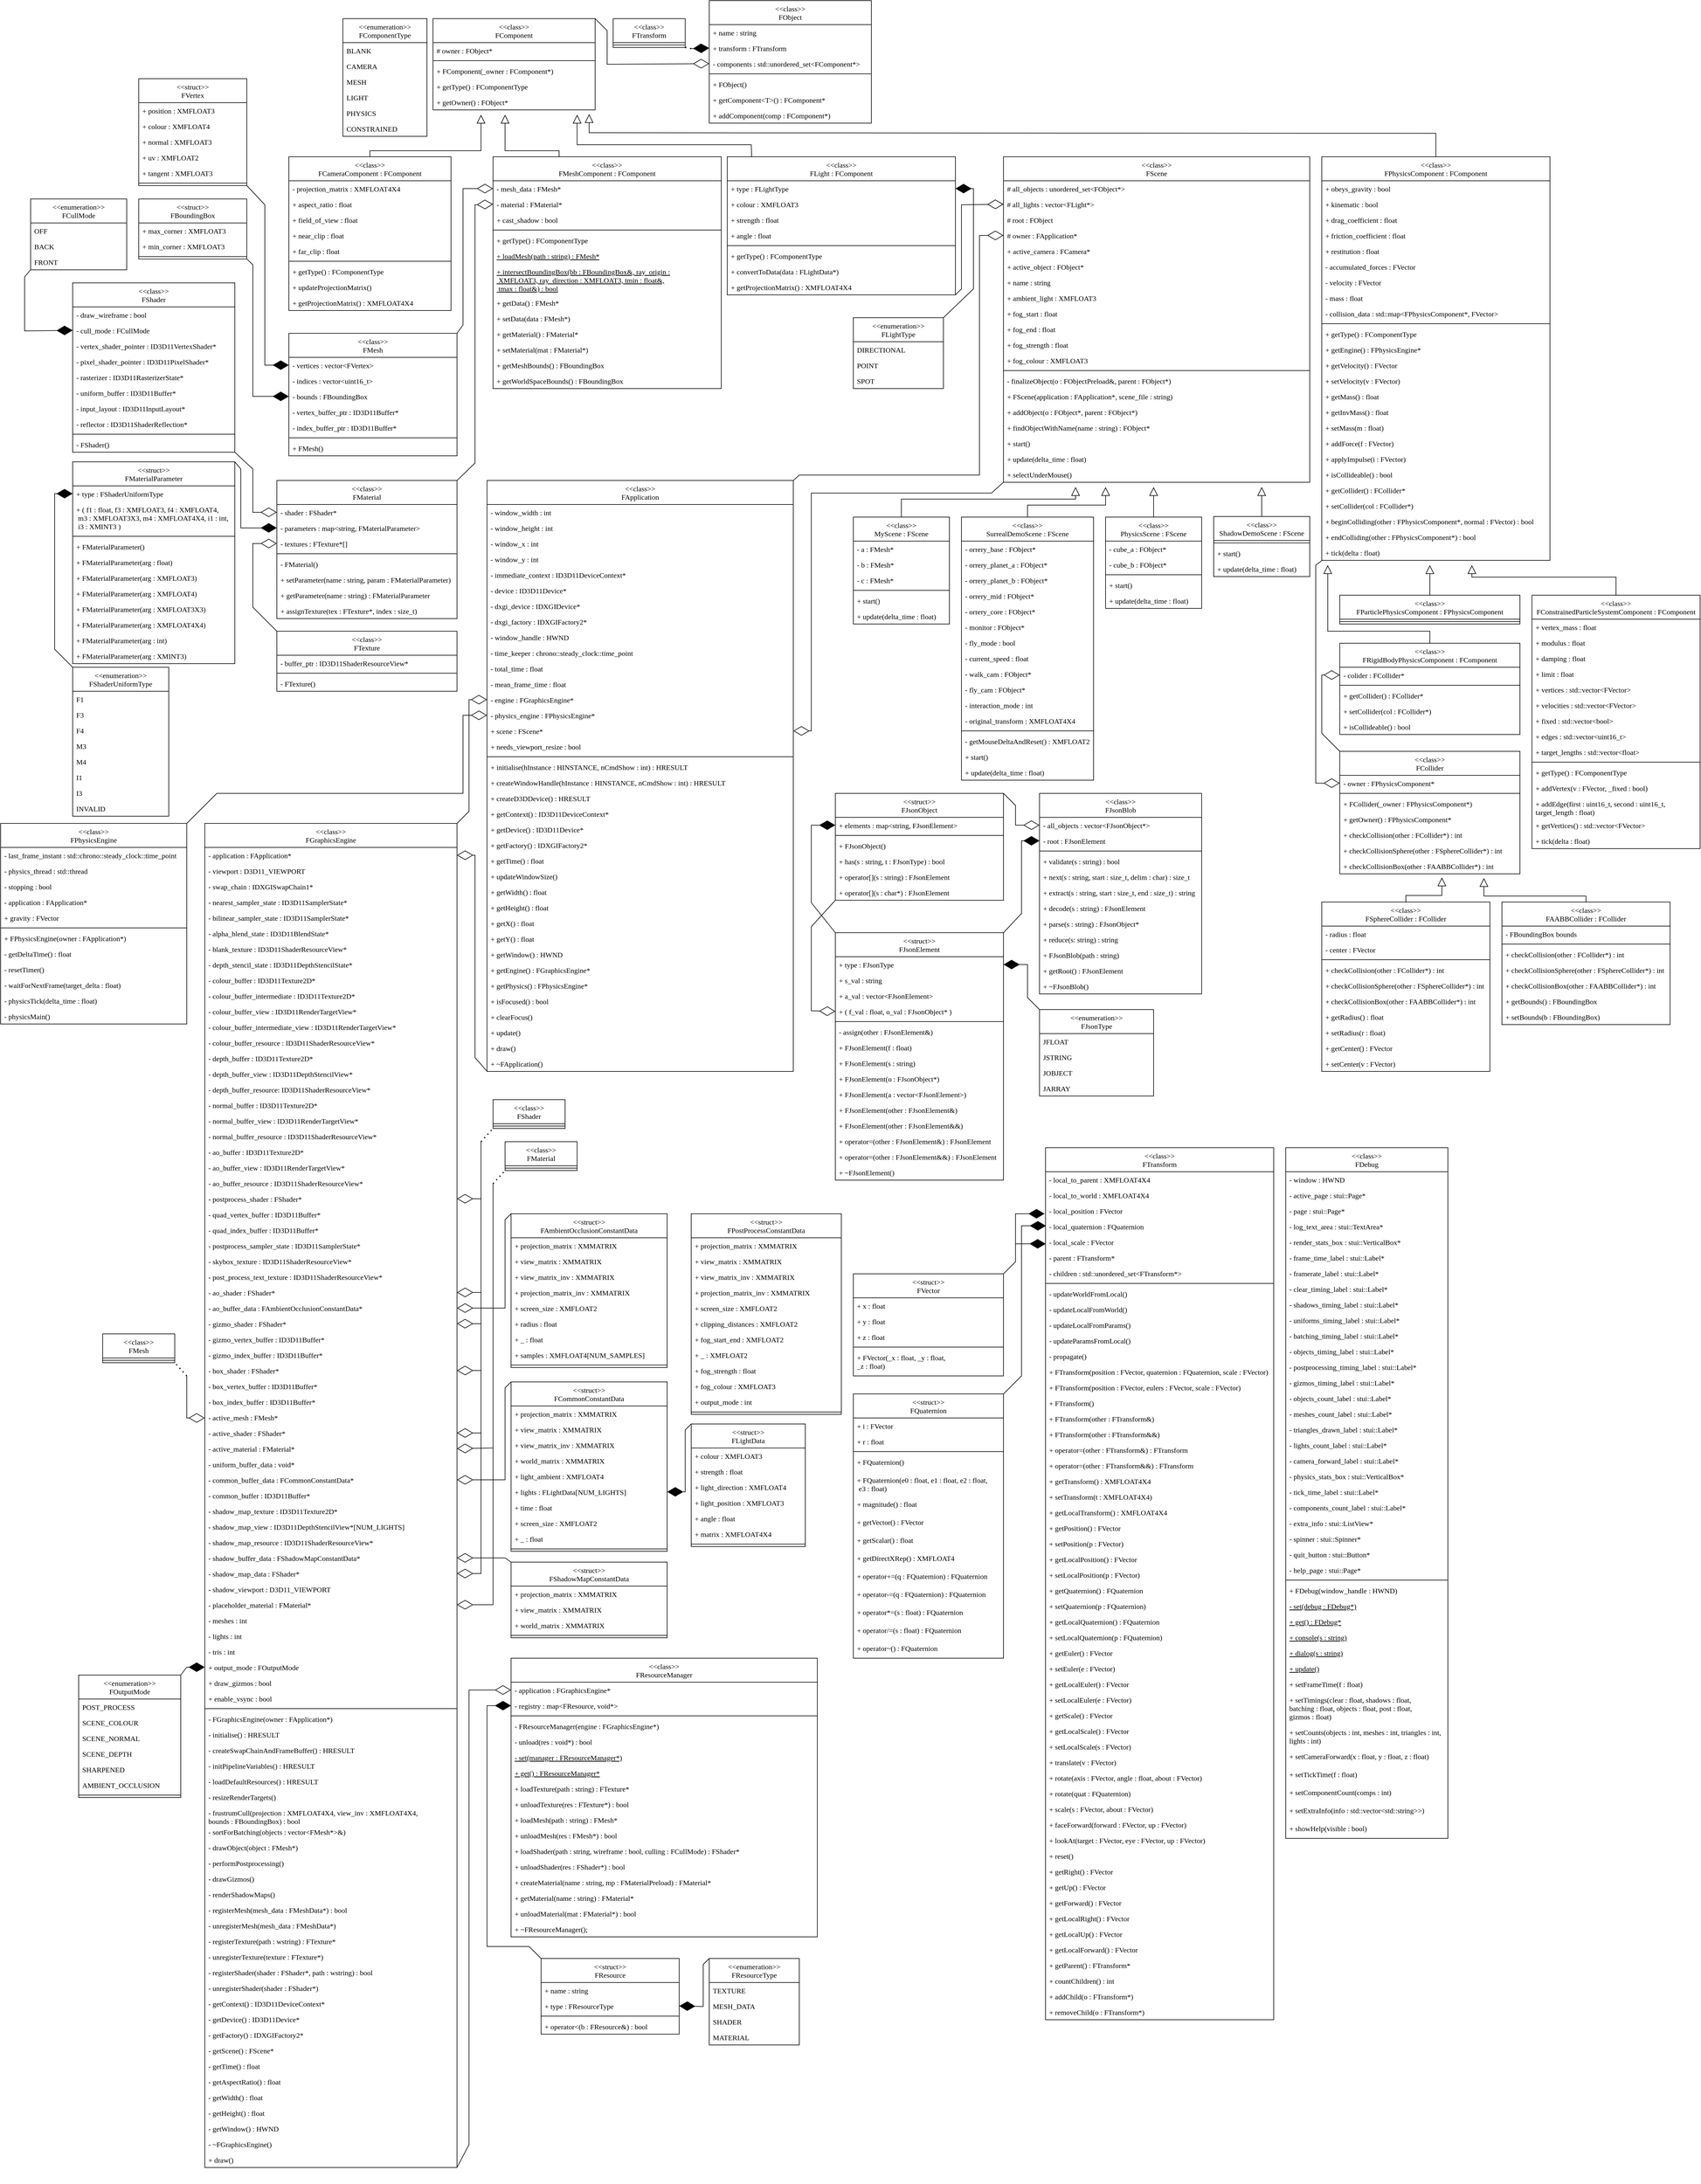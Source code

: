 <mxfile version="25.0.1">
  <diagram id="C5RBs43oDa-KdzZeNtuy" name="Page-1">
    <mxGraphModel dx="2136" dy="2899" grid="1" gridSize="10" guides="1" tooltips="1" connect="1" arrows="1" fold="1" page="1" pageScale="1" pageWidth="827" pageHeight="1169" math="0" shadow="0">
      <root>
        <mxCell id="WIyWlLk6GJQsqaUBKTNV-0" />
        <mxCell id="WIyWlLk6GJQsqaUBKTNV-1" parent="WIyWlLk6GJQsqaUBKTNV-0" />
        <mxCell id="zkfFHV4jXpPFQw0GAbJ--0" value="&lt;&lt;class&gt;&gt;&#xa;FTransform" style="swimlane;fontStyle=0;align=center;verticalAlign=top;childLayout=stackLayout;horizontal=1;startSize=40;horizontalStack=0;resizeParent=1;resizeLast=0;collapsible=1;marginBottom=0;rounded=0;shadow=0;strokeWidth=1;fontFamily=Verdana;" parent="WIyWlLk6GJQsqaUBKTNV-1" vertex="1">
          <mxGeometry x="2890" y="1890" width="380" height="1452" as="geometry">
            <mxRectangle x="230" y="140" width="160" height="26" as="alternateBounds" />
          </mxGeometry>
        </mxCell>
        <mxCell id="zkfFHV4jXpPFQw0GAbJ--1" value="- local_to_parent : XMFLOAT4X4" style="text;align=left;verticalAlign=top;spacingLeft=4;spacingRight=4;overflow=hidden;rotatable=0;points=[[0,0.5],[1,0.5]];portConstraint=eastwest;fontFamily=Verdana;" parent="zkfFHV4jXpPFQw0GAbJ--0" vertex="1">
          <mxGeometry y="40" width="380" height="26" as="geometry" />
        </mxCell>
        <mxCell id="zkfFHV4jXpPFQw0GAbJ--2" value="- local_to_world : XMFLOAT4X4" style="text;align=left;verticalAlign=top;spacingLeft=4;spacingRight=4;overflow=hidden;rotatable=0;points=[[0,0.5],[1,0.5]];portConstraint=eastwest;rounded=0;shadow=0;html=0;fontFamily=Verdana;" parent="zkfFHV4jXpPFQw0GAbJ--0" vertex="1">
          <mxGeometry y="66" width="380" height="26" as="geometry" />
        </mxCell>
        <mxCell id="zkfFHV4jXpPFQw0GAbJ--3" value="- local_position : FVector" style="text;align=left;verticalAlign=top;spacingLeft=4;spacingRight=4;overflow=hidden;rotatable=0;points=[[0,0.5],[1,0.5]];portConstraint=eastwest;rounded=0;shadow=0;html=0;fontFamily=Verdana;" parent="zkfFHV4jXpPFQw0GAbJ--0" vertex="1">
          <mxGeometry y="92" width="380" height="26" as="geometry" />
        </mxCell>
        <mxCell id="MYi1pZq_OsRkMpaZbJGn-1" value="- local_quaternion : FQuaternion" style="text;align=left;verticalAlign=top;spacingLeft=4;spacingRight=4;overflow=hidden;rotatable=0;points=[[0,0.5],[1,0.5]];portConstraint=eastwest;rounded=0;shadow=0;html=0;fontFamily=Verdana;" parent="zkfFHV4jXpPFQw0GAbJ--0" vertex="1">
          <mxGeometry y="118" width="380" height="26" as="geometry" />
        </mxCell>
        <mxCell id="MYi1pZq_OsRkMpaZbJGn-2" value="- local_scale : FVector" style="text;align=left;verticalAlign=top;spacingLeft=4;spacingRight=4;overflow=hidden;rotatable=0;points=[[0,0.5],[1,0.5]];portConstraint=eastwest;rounded=0;shadow=0;html=0;fontFamily=Verdana;" parent="zkfFHV4jXpPFQw0GAbJ--0" vertex="1">
          <mxGeometry y="144" width="380" height="26" as="geometry" />
        </mxCell>
        <mxCell id="MYi1pZq_OsRkMpaZbJGn-3" value="- parent : FTransform*" style="text;align=left;verticalAlign=top;spacingLeft=4;spacingRight=4;overflow=hidden;rotatable=0;points=[[0,0.5],[1,0.5]];portConstraint=eastwest;rounded=0;shadow=0;html=0;fontFamily=Verdana;" parent="zkfFHV4jXpPFQw0GAbJ--0" vertex="1">
          <mxGeometry y="170" width="380" height="26" as="geometry" />
        </mxCell>
        <mxCell id="MYi1pZq_OsRkMpaZbJGn-0" value="- children : std::unordered_set&lt;FTransform*&gt;" style="text;align=left;verticalAlign=top;spacingLeft=4;spacingRight=4;overflow=hidden;rotatable=0;points=[[0,0.5],[1,0.5]];portConstraint=eastwest;rounded=0;shadow=0;html=0;fontFamily=Verdana;" parent="zkfFHV4jXpPFQw0GAbJ--0" vertex="1">
          <mxGeometry y="196" width="380" height="26" as="geometry" />
        </mxCell>
        <mxCell id="zkfFHV4jXpPFQw0GAbJ--4" value="" style="line;html=1;strokeWidth=1;align=left;verticalAlign=middle;spacingTop=-1;spacingLeft=3;spacingRight=3;rotatable=0;labelPosition=right;points=[];portConstraint=eastwest;fontFamily=Verdana;" parent="zkfFHV4jXpPFQw0GAbJ--0" vertex="1">
          <mxGeometry y="222" width="380" height="8" as="geometry" />
        </mxCell>
        <mxCell id="MYi1pZq_OsRkMpaZbJGn-5" value="- updateWorldFromLocal()" style="text;align=left;verticalAlign=top;spacingLeft=4;spacingRight=4;overflow=hidden;rotatable=0;points=[[0,0.5],[1,0.5]];portConstraint=eastwest;fontFamily=Verdana;" parent="zkfFHV4jXpPFQw0GAbJ--0" vertex="1">
          <mxGeometry y="230" width="380" height="26" as="geometry" />
        </mxCell>
        <mxCell id="zkfFHV4jXpPFQw0GAbJ--5" value="- updateLocalFromWorld()" style="text;align=left;verticalAlign=top;spacingLeft=4;spacingRight=4;overflow=hidden;rotatable=0;points=[[0,0.5],[1,0.5]];portConstraint=eastwest;fontFamily=Verdana;" parent="zkfFHV4jXpPFQw0GAbJ--0" vertex="1">
          <mxGeometry y="256" width="380" height="26" as="geometry" />
        </mxCell>
        <mxCell id="MYi1pZq_OsRkMpaZbJGn-7" value="- updateLocalFromParams()" style="text;align=left;verticalAlign=top;spacingLeft=4;spacingRight=4;overflow=hidden;rotatable=0;points=[[0,0.5],[1,0.5]];portConstraint=eastwest;fontFamily=Verdana;" parent="zkfFHV4jXpPFQw0GAbJ--0" vertex="1">
          <mxGeometry y="282" width="380" height="26" as="geometry" />
        </mxCell>
        <mxCell id="MYi1pZq_OsRkMpaZbJGn-6" value="- updateParamsFromLocal()" style="text;align=left;verticalAlign=top;spacingLeft=4;spacingRight=4;overflow=hidden;rotatable=0;points=[[0,0.5],[1,0.5]];portConstraint=eastwest;fontFamily=Verdana;" parent="zkfFHV4jXpPFQw0GAbJ--0" vertex="1">
          <mxGeometry y="308" width="380" height="26" as="geometry" />
        </mxCell>
        <mxCell id="MYi1pZq_OsRkMpaZbJGn-4" value="- propagate()" style="text;align=left;verticalAlign=top;spacingLeft=4;spacingRight=4;overflow=hidden;rotatable=0;points=[[0,0.5],[1,0.5]];portConstraint=eastwest;fontFamily=Verdana;" parent="zkfFHV4jXpPFQw0GAbJ--0" vertex="1">
          <mxGeometry y="334" width="380" height="26" as="geometry" />
        </mxCell>
        <mxCell id="MYi1pZq_OsRkMpaZbJGn-8" value="+ FTransform(position : FVector, quaternion : FQuaternion, scale : FVector)" style="text;align=left;verticalAlign=top;spacingLeft=4;spacingRight=4;overflow=hidden;rotatable=0;points=[[0,0.5],[1,0.5]];portConstraint=eastwest;fontFamily=Verdana;" parent="zkfFHV4jXpPFQw0GAbJ--0" vertex="1">
          <mxGeometry y="360" width="380" height="26" as="geometry" />
        </mxCell>
        <mxCell id="MYi1pZq_OsRkMpaZbJGn-9" value="+ FTransform(position : FVector, eulers : FVector, scale : FVector)" style="text;align=left;verticalAlign=top;spacingLeft=4;spacingRight=4;overflow=hidden;rotatable=0;points=[[0,0.5],[1,0.5]];portConstraint=eastwest;fontFamily=Verdana;" parent="zkfFHV4jXpPFQw0GAbJ--0" vertex="1">
          <mxGeometry y="386" width="380" height="26" as="geometry" />
        </mxCell>
        <mxCell id="MYi1pZq_OsRkMpaZbJGn-10" value="+ FTransform()" style="text;align=left;verticalAlign=top;spacingLeft=4;spacingRight=4;overflow=hidden;rotatable=0;points=[[0,0.5],[1,0.5]];portConstraint=eastwest;fontFamily=Verdana;" parent="zkfFHV4jXpPFQw0GAbJ--0" vertex="1">
          <mxGeometry y="412" width="380" height="26" as="geometry" />
        </mxCell>
        <mxCell id="MYi1pZq_OsRkMpaZbJGn-12" value="+ FTransform(other : FTransform&amp;)" style="text;align=left;verticalAlign=top;spacingLeft=4;spacingRight=4;overflow=hidden;rotatable=0;points=[[0,0.5],[1,0.5]];portConstraint=eastwest;fontFamily=Verdana;" parent="zkfFHV4jXpPFQw0GAbJ--0" vertex="1">
          <mxGeometry y="438" width="380" height="26" as="geometry" />
        </mxCell>
        <mxCell id="MYi1pZq_OsRkMpaZbJGn-13" value="+ FTransform(other : FTransform&amp;&amp;)" style="text;align=left;verticalAlign=top;spacingLeft=4;spacingRight=4;overflow=hidden;rotatable=0;points=[[0,0.5],[1,0.5]];portConstraint=eastwest;fontFamily=Verdana;" parent="zkfFHV4jXpPFQw0GAbJ--0" vertex="1">
          <mxGeometry y="464" width="380" height="26" as="geometry" />
        </mxCell>
        <mxCell id="MYi1pZq_OsRkMpaZbJGn-14" value="+ operator=(other : FTransform&amp;) : FTransform" style="text;align=left;verticalAlign=top;spacingLeft=4;spacingRight=4;overflow=hidden;rotatable=0;points=[[0,0.5],[1,0.5]];portConstraint=eastwest;fontFamily=Verdana;" parent="zkfFHV4jXpPFQw0GAbJ--0" vertex="1">
          <mxGeometry y="490" width="380" height="26" as="geometry" />
        </mxCell>
        <mxCell id="MYi1pZq_OsRkMpaZbJGn-15" value="+ operator=(other : FTransform&amp;&amp;) : FTransform" style="text;align=left;verticalAlign=top;spacingLeft=4;spacingRight=4;overflow=hidden;rotatable=0;points=[[0,0.5],[1,0.5]];portConstraint=eastwest;fontFamily=Verdana;" parent="zkfFHV4jXpPFQw0GAbJ--0" vertex="1">
          <mxGeometry y="516" width="380" height="26" as="geometry" />
        </mxCell>
        <mxCell id="MYi1pZq_OsRkMpaZbJGn-11" value="+ getTransform() : XMFLOAT4X4" style="text;align=left;verticalAlign=top;spacingLeft=4;spacingRight=4;overflow=hidden;rotatable=0;points=[[0,0.5],[1,0.5]];portConstraint=eastwest;fontFamily=Verdana;" parent="zkfFHV4jXpPFQw0GAbJ--0" vertex="1">
          <mxGeometry y="542" width="380" height="26" as="geometry" />
        </mxCell>
        <mxCell id="0-Ul-wWGd_sJ8L0pNZan-0" value="+ setTransform(t : XMFLOAT4X4)" style="text;align=left;verticalAlign=top;spacingLeft=4;spacingRight=4;overflow=hidden;rotatable=0;points=[[0,0.5],[1,0.5]];portConstraint=eastwest;fontFamily=Verdana;" parent="zkfFHV4jXpPFQw0GAbJ--0" vertex="1">
          <mxGeometry y="568" width="380" height="26" as="geometry" />
        </mxCell>
        <mxCell id="MYi1pZq_OsRkMpaZbJGn-16" value="+ getLocalTransform() : XMFLOAT4X4" style="text;align=left;verticalAlign=top;spacingLeft=4;spacingRight=4;overflow=hidden;rotatable=0;points=[[0,0.5],[1,0.5]];portConstraint=eastwest;fontFamily=Verdana;" parent="zkfFHV4jXpPFQw0GAbJ--0" vertex="1">
          <mxGeometry y="594" width="380" height="26" as="geometry" />
        </mxCell>
        <mxCell id="MYi1pZq_OsRkMpaZbJGn-17" value="+ getPosition() : FVector" style="text;align=left;verticalAlign=top;spacingLeft=4;spacingRight=4;overflow=hidden;rotatable=0;points=[[0,0.5],[1,0.5]];portConstraint=eastwest;fontFamily=Verdana;" parent="zkfFHV4jXpPFQw0GAbJ--0" vertex="1">
          <mxGeometry y="620" width="380" height="26" as="geometry" />
        </mxCell>
        <mxCell id="MYi1pZq_OsRkMpaZbJGn-18" value="+ setPosition(p : FVector)" style="text;align=left;verticalAlign=top;spacingLeft=4;spacingRight=4;overflow=hidden;rotatable=0;points=[[0,0.5],[1,0.5]];portConstraint=eastwest;fontFamily=Verdana;" parent="zkfFHV4jXpPFQw0GAbJ--0" vertex="1">
          <mxGeometry y="646" width="380" height="26" as="geometry" />
        </mxCell>
        <mxCell id="MYi1pZq_OsRkMpaZbJGn-19" value="+ getLocalPosition() : FVector" style="text;align=left;verticalAlign=top;spacingLeft=4;spacingRight=4;overflow=hidden;rotatable=0;points=[[0,0.5],[1,0.5]];portConstraint=eastwest;fontFamily=Verdana;" parent="zkfFHV4jXpPFQw0GAbJ--0" vertex="1">
          <mxGeometry y="672" width="380" height="26" as="geometry" />
        </mxCell>
        <mxCell id="MYi1pZq_OsRkMpaZbJGn-20" value="+ setLocalPosition(p : FVector)" style="text;align=left;verticalAlign=top;spacingLeft=4;spacingRight=4;overflow=hidden;rotatable=0;points=[[0,0.5],[1,0.5]];portConstraint=eastwest;fontFamily=Verdana;" parent="zkfFHV4jXpPFQw0GAbJ--0" vertex="1">
          <mxGeometry y="698" width="380" height="26" as="geometry" />
        </mxCell>
        <mxCell id="MYi1pZq_OsRkMpaZbJGn-21" value="+ getQuaternion() : FQuaternion" style="text;align=left;verticalAlign=top;spacingLeft=4;spacingRight=4;overflow=hidden;rotatable=0;points=[[0,0.5],[1,0.5]];portConstraint=eastwest;fontFamily=Verdana;" parent="zkfFHV4jXpPFQw0GAbJ--0" vertex="1">
          <mxGeometry y="724" width="380" height="26" as="geometry" />
        </mxCell>
        <mxCell id="MYi1pZq_OsRkMpaZbJGn-24" value="+ setQuaternion(p : FQuaternion)" style="text;align=left;verticalAlign=top;spacingLeft=4;spacingRight=4;overflow=hidden;rotatable=0;points=[[0,0.5],[1,0.5]];portConstraint=eastwest;fontFamily=Verdana;" parent="zkfFHV4jXpPFQw0GAbJ--0" vertex="1">
          <mxGeometry y="750" width="380" height="26" as="geometry" />
        </mxCell>
        <mxCell id="MYi1pZq_OsRkMpaZbJGn-23" value="+ getLocalQuaternion() : FQuaternion" style="text;align=left;verticalAlign=top;spacingLeft=4;spacingRight=4;overflow=hidden;rotatable=0;points=[[0,0.5],[1,0.5]];portConstraint=eastwest;fontFamily=Verdana;" parent="zkfFHV4jXpPFQw0GAbJ--0" vertex="1">
          <mxGeometry y="776" width="380" height="26" as="geometry" />
        </mxCell>
        <mxCell id="MYi1pZq_OsRkMpaZbJGn-22" value="+ setLocalQuaternion(p : FQuaternion)" style="text;align=left;verticalAlign=top;spacingLeft=4;spacingRight=4;overflow=hidden;rotatable=0;points=[[0,0.5],[1,0.5]];portConstraint=eastwest;fontFamily=Verdana;" parent="zkfFHV4jXpPFQw0GAbJ--0" vertex="1">
          <mxGeometry y="802" width="380" height="26" as="geometry" />
        </mxCell>
        <mxCell id="MYi1pZq_OsRkMpaZbJGn-25" value="+ getEuler() : FVector" style="text;align=left;verticalAlign=top;spacingLeft=4;spacingRight=4;overflow=hidden;rotatable=0;points=[[0,0.5],[1,0.5]];portConstraint=eastwest;fontFamily=Verdana;" parent="zkfFHV4jXpPFQw0GAbJ--0" vertex="1">
          <mxGeometry y="828" width="380" height="26" as="geometry" />
        </mxCell>
        <mxCell id="MYi1pZq_OsRkMpaZbJGn-26" value="+ setEuler(e : FVector)" style="text;align=left;verticalAlign=top;spacingLeft=4;spacingRight=4;overflow=hidden;rotatable=0;points=[[0,0.5],[1,0.5]];portConstraint=eastwest;fontFamily=Verdana;" parent="zkfFHV4jXpPFQw0GAbJ--0" vertex="1">
          <mxGeometry y="854" width="380" height="26" as="geometry" />
        </mxCell>
        <mxCell id="MYi1pZq_OsRkMpaZbJGn-27" value="+ getLocalEuler() : FVector" style="text;align=left;verticalAlign=top;spacingLeft=4;spacingRight=4;overflow=hidden;rotatable=0;points=[[0,0.5],[1,0.5]];portConstraint=eastwest;fontFamily=Verdana;" parent="zkfFHV4jXpPFQw0GAbJ--0" vertex="1">
          <mxGeometry y="880" width="380" height="26" as="geometry" />
        </mxCell>
        <mxCell id="MYi1pZq_OsRkMpaZbJGn-28" value="+ setLocalEuler(e : FVector)" style="text;align=left;verticalAlign=top;spacingLeft=4;spacingRight=4;overflow=hidden;rotatable=0;points=[[0,0.5],[1,0.5]];portConstraint=eastwest;fontFamily=Verdana;" parent="zkfFHV4jXpPFQw0GAbJ--0" vertex="1">
          <mxGeometry y="906" width="380" height="26" as="geometry" />
        </mxCell>
        <mxCell id="MYi1pZq_OsRkMpaZbJGn-29" value="+ getScale() : FVector" style="text;align=left;verticalAlign=top;spacingLeft=4;spacingRight=4;overflow=hidden;rotatable=0;points=[[0,0.5],[1,0.5]];portConstraint=eastwest;fontFamily=Verdana;" parent="zkfFHV4jXpPFQw0GAbJ--0" vertex="1">
          <mxGeometry y="932" width="380" height="26" as="geometry" />
        </mxCell>
        <mxCell id="MYi1pZq_OsRkMpaZbJGn-30" value="+ getLocalScale() : FVector" style="text;align=left;verticalAlign=top;spacingLeft=4;spacingRight=4;overflow=hidden;rotatable=0;points=[[0,0.5],[1,0.5]];portConstraint=eastwest;fontFamily=Verdana;" parent="zkfFHV4jXpPFQw0GAbJ--0" vertex="1">
          <mxGeometry y="958" width="380" height="26" as="geometry" />
        </mxCell>
        <mxCell id="MYi1pZq_OsRkMpaZbJGn-31" value="+ setLocalScale(s : FVector)" style="text;align=left;verticalAlign=top;spacingLeft=4;spacingRight=4;overflow=hidden;rotatable=0;points=[[0,0.5],[1,0.5]];portConstraint=eastwest;fontFamily=Verdana;" parent="zkfFHV4jXpPFQw0GAbJ--0" vertex="1">
          <mxGeometry y="984" width="380" height="26" as="geometry" />
        </mxCell>
        <mxCell id="MYi1pZq_OsRkMpaZbJGn-32" value="+ translate(v : FVector)" style="text;align=left;verticalAlign=top;spacingLeft=4;spacingRight=4;overflow=hidden;rotatable=0;points=[[0,0.5],[1,0.5]];portConstraint=eastwest;fontFamily=Verdana;" parent="zkfFHV4jXpPFQw0GAbJ--0" vertex="1">
          <mxGeometry y="1010" width="380" height="26" as="geometry" />
        </mxCell>
        <mxCell id="MYi1pZq_OsRkMpaZbJGn-33" value="+ rotate(axis : FVector, angle : float, about : FVector)" style="text;align=left;verticalAlign=top;spacingLeft=4;spacingRight=4;overflow=hidden;rotatable=0;points=[[0,0.5],[1,0.5]];portConstraint=eastwest;fontFamily=Verdana;" parent="zkfFHV4jXpPFQw0GAbJ--0" vertex="1">
          <mxGeometry y="1036" width="380" height="26" as="geometry" />
        </mxCell>
        <mxCell id="WcEXKQNfF_bYDQNcM3Ev-105" value="+ rotate(quat : FQuaternion)" style="text;align=left;verticalAlign=top;spacingLeft=4;spacingRight=4;overflow=hidden;rotatable=0;points=[[0,0.5],[1,0.5]];portConstraint=eastwest;fontFamily=Verdana;" vertex="1" parent="zkfFHV4jXpPFQw0GAbJ--0">
          <mxGeometry y="1062" width="380" height="26" as="geometry" />
        </mxCell>
        <mxCell id="MYi1pZq_OsRkMpaZbJGn-34" value="+ scale(s : FVector, about : FVector)" style="text;align=left;verticalAlign=top;spacingLeft=4;spacingRight=4;overflow=hidden;rotatable=0;points=[[0,0.5],[1,0.5]];portConstraint=eastwest;fontFamily=Verdana;" parent="zkfFHV4jXpPFQw0GAbJ--0" vertex="1">
          <mxGeometry y="1088" width="380" height="26" as="geometry" />
        </mxCell>
        <mxCell id="MYi1pZq_OsRkMpaZbJGn-35" value="+ faceForward(forward : FVector, up : FVector)" style="text;align=left;verticalAlign=top;spacingLeft=4;spacingRight=4;overflow=hidden;rotatable=0;points=[[0,0.5],[1,0.5]];portConstraint=eastwest;fontFamily=Verdana;" parent="zkfFHV4jXpPFQw0GAbJ--0" vertex="1">
          <mxGeometry y="1114" width="380" height="26" as="geometry" />
        </mxCell>
        <mxCell id="MYi1pZq_OsRkMpaZbJGn-36" value="+ lookAt(target : FVector, eye : FVector, up : FVector)" style="text;align=left;verticalAlign=top;spacingLeft=4;spacingRight=4;overflow=hidden;rotatable=0;points=[[0,0.5],[1,0.5]];portConstraint=eastwest;fontFamily=Verdana;" parent="zkfFHV4jXpPFQw0GAbJ--0" vertex="1">
          <mxGeometry y="1140" width="380" height="26" as="geometry" />
        </mxCell>
        <mxCell id="MYi1pZq_OsRkMpaZbJGn-37" value="+ reset()" style="text;align=left;verticalAlign=top;spacingLeft=4;spacingRight=4;overflow=hidden;rotatable=0;points=[[0,0.5],[1,0.5]];portConstraint=eastwest;fontFamily=Verdana;" parent="zkfFHV4jXpPFQw0GAbJ--0" vertex="1">
          <mxGeometry y="1166" width="380" height="26" as="geometry" />
        </mxCell>
        <mxCell id="MYi1pZq_OsRkMpaZbJGn-38" value="+ getRight() : FVector" style="text;align=left;verticalAlign=top;spacingLeft=4;spacingRight=4;overflow=hidden;rotatable=0;points=[[0,0.5],[1,0.5]];portConstraint=eastwest;fontFamily=Verdana;" parent="zkfFHV4jXpPFQw0GAbJ--0" vertex="1">
          <mxGeometry y="1192" width="380" height="26" as="geometry" />
        </mxCell>
        <mxCell id="MYi1pZq_OsRkMpaZbJGn-39" value="+ getUp() : FVector" style="text;align=left;verticalAlign=top;spacingLeft=4;spacingRight=4;overflow=hidden;rotatable=0;points=[[0,0.5],[1,0.5]];portConstraint=eastwest;fontFamily=Verdana;" parent="zkfFHV4jXpPFQw0GAbJ--0" vertex="1">
          <mxGeometry y="1218" width="380" height="26" as="geometry" />
        </mxCell>
        <mxCell id="MYi1pZq_OsRkMpaZbJGn-40" value="+ getForward() : FVector" style="text;align=left;verticalAlign=top;spacingLeft=4;spacingRight=4;overflow=hidden;rotatable=0;points=[[0,0.5],[1,0.5]];portConstraint=eastwest;fontFamily=Verdana;" parent="zkfFHV4jXpPFQw0GAbJ--0" vertex="1">
          <mxGeometry y="1244" width="380" height="26" as="geometry" />
        </mxCell>
        <mxCell id="MYi1pZq_OsRkMpaZbJGn-41" value="+ getLocalRight() : FVector" style="text;align=left;verticalAlign=top;spacingLeft=4;spacingRight=4;overflow=hidden;rotatable=0;points=[[0,0.5],[1,0.5]];portConstraint=eastwest;fontFamily=Verdana;" parent="zkfFHV4jXpPFQw0GAbJ--0" vertex="1">
          <mxGeometry y="1270" width="380" height="26" as="geometry" />
        </mxCell>
        <mxCell id="MYi1pZq_OsRkMpaZbJGn-42" value="+ getLocalUp() : FVector" style="text;align=left;verticalAlign=top;spacingLeft=4;spacingRight=4;overflow=hidden;rotatable=0;points=[[0,0.5],[1,0.5]];portConstraint=eastwest;fontFamily=Verdana;" parent="zkfFHV4jXpPFQw0GAbJ--0" vertex="1">
          <mxGeometry y="1296" width="380" height="26" as="geometry" />
        </mxCell>
        <mxCell id="MYi1pZq_OsRkMpaZbJGn-43" value="+ getLocalForward() : FVector" style="text;align=left;verticalAlign=top;spacingLeft=4;spacingRight=4;overflow=hidden;rotatable=0;points=[[0,0.5],[1,0.5]];portConstraint=eastwest;fontFamily=Verdana;" parent="zkfFHV4jXpPFQw0GAbJ--0" vertex="1">
          <mxGeometry y="1322" width="380" height="26" as="geometry" />
        </mxCell>
        <mxCell id="MYi1pZq_OsRkMpaZbJGn-44" value="+ getParent() : FTransform*" style="text;align=left;verticalAlign=top;spacingLeft=4;spacingRight=4;overflow=hidden;rotatable=0;points=[[0,0.5],[1,0.5]];portConstraint=eastwest;fontFamily=Verdana;" parent="zkfFHV4jXpPFQw0GAbJ--0" vertex="1">
          <mxGeometry y="1348" width="380" height="26" as="geometry" />
        </mxCell>
        <mxCell id="MYi1pZq_OsRkMpaZbJGn-45" value="+ countChildren() : int" style="text;align=left;verticalAlign=top;spacingLeft=4;spacingRight=4;overflow=hidden;rotatable=0;points=[[0,0.5],[1,0.5]];portConstraint=eastwest;fontFamily=Verdana;" parent="zkfFHV4jXpPFQw0GAbJ--0" vertex="1">
          <mxGeometry y="1374" width="380" height="26" as="geometry" />
        </mxCell>
        <mxCell id="MYi1pZq_OsRkMpaZbJGn-46" value="+ addChild(o : FTransform*)" style="text;align=left;verticalAlign=top;spacingLeft=4;spacingRight=4;overflow=hidden;rotatable=0;points=[[0,0.5],[1,0.5]];portConstraint=eastwest;fontFamily=Verdana;" parent="zkfFHV4jXpPFQw0GAbJ--0" vertex="1">
          <mxGeometry y="1400" width="380" height="26" as="geometry" />
        </mxCell>
        <mxCell id="MYi1pZq_OsRkMpaZbJGn-47" value="+ removeChild(o : FTransform*)" style="text;align=left;verticalAlign=top;spacingLeft=4;spacingRight=4;overflow=hidden;rotatable=0;points=[[0,0.5],[1,0.5]];portConstraint=eastwest;fontFamily=Verdana;" parent="zkfFHV4jXpPFQw0GAbJ--0" vertex="1">
          <mxGeometry y="1426" width="380" height="26" as="geometry" />
        </mxCell>
        <mxCell id="MYi1pZq_OsRkMpaZbJGn-48" value="&lt;&lt;class&gt;&gt;&#xa;FObject" style="swimlane;fontStyle=0;align=center;verticalAlign=top;childLayout=stackLayout;horizontal=1;startSize=40;horizontalStack=0;resizeParent=1;resizeLast=0;collapsible=1;marginBottom=0;rounded=0;shadow=0;strokeWidth=1;fontFamily=Verdana;" parent="WIyWlLk6GJQsqaUBKTNV-1" vertex="1">
          <mxGeometry x="2330" y="-20" width="270" height="204" as="geometry">
            <mxRectangle x="230" y="140" width="160" height="26" as="alternateBounds" />
          </mxGeometry>
        </mxCell>
        <mxCell id="MYi1pZq_OsRkMpaZbJGn-49" value="+ name : string" style="text;align=left;verticalAlign=top;spacingLeft=4;spacingRight=4;overflow=hidden;rotatable=0;points=[[0,0.5],[1,0.5]];portConstraint=eastwest;fontFamily=Verdana;" parent="MYi1pZq_OsRkMpaZbJGn-48" vertex="1">
          <mxGeometry y="40" width="270" height="26" as="geometry" />
        </mxCell>
        <mxCell id="MYi1pZq_OsRkMpaZbJGn-50" value="+ transform : FTransform" style="text;align=left;verticalAlign=top;spacingLeft=4;spacingRight=4;overflow=hidden;rotatable=0;points=[[0,0.5],[1,0.5]];portConstraint=eastwest;rounded=0;shadow=0;html=0;fontFamily=Verdana;" parent="MYi1pZq_OsRkMpaZbJGn-48" vertex="1">
          <mxGeometry y="66" width="270" height="26" as="geometry" />
        </mxCell>
        <mxCell id="WcEXKQNfF_bYDQNcM3Ev-1" value="- components : std::unordered_set&lt;FComponent*&gt;" style="text;align=left;verticalAlign=top;spacingLeft=4;spacingRight=4;overflow=hidden;rotatable=0;points=[[0,0.5],[1,0.5]];portConstraint=eastwest;rounded=0;shadow=0;html=0;fontFamily=Verdana;" vertex="1" parent="MYi1pZq_OsRkMpaZbJGn-48">
          <mxGeometry y="92" width="270" height="26" as="geometry" />
        </mxCell>
        <mxCell id="MYi1pZq_OsRkMpaZbJGn-56" value="" style="line;html=1;strokeWidth=1;align=left;verticalAlign=middle;spacingTop=-1;spacingLeft=3;spacingRight=3;rotatable=0;labelPosition=right;points=[];portConstraint=eastwest;fontFamily=Verdana;" parent="MYi1pZq_OsRkMpaZbJGn-48" vertex="1">
          <mxGeometry y="118" width="270" height="8" as="geometry" />
        </mxCell>
        <mxCell id="MYi1pZq_OsRkMpaZbJGn-57" value="+ FObject()" style="text;align=left;verticalAlign=top;spacingLeft=4;spacingRight=4;overflow=hidden;rotatable=0;points=[[0,0.5],[1,0.5]];portConstraint=eastwest;fontFamily=Verdana;" parent="MYi1pZq_OsRkMpaZbJGn-48" vertex="1">
          <mxGeometry y="126" width="270" height="26" as="geometry" />
        </mxCell>
        <mxCell id="MYi1pZq_OsRkMpaZbJGn-58" value="+ getComponent&lt;T&gt;() : FComponent*" style="text;align=left;verticalAlign=top;spacingLeft=4;spacingRight=4;overflow=hidden;rotatable=0;points=[[0,0.5],[1,0.5]];portConstraint=eastwest;fontFamily=Verdana;" parent="MYi1pZq_OsRkMpaZbJGn-48" vertex="1">
          <mxGeometry y="152" width="270" height="26" as="geometry" />
        </mxCell>
        <mxCell id="WcEXKQNfF_bYDQNcM3Ev-2" value="+ addComponent(comp : FComponent*)" style="text;align=left;verticalAlign=top;spacingLeft=4;spacingRight=4;overflow=hidden;rotatable=0;points=[[0,0.5],[1,0.5]];portConstraint=eastwest;fontFamily=Verdana;" vertex="1" parent="MYi1pZq_OsRkMpaZbJGn-48">
          <mxGeometry y="178" width="270" height="26" as="geometry" />
        </mxCell>
        <mxCell id="MYi1pZq_OsRkMpaZbJGn-102" value="&lt;&lt;enumeration&gt;&gt;&#xa;FComponentType" style="swimlane;fontStyle=0;align=center;verticalAlign=top;childLayout=stackLayout;horizontal=1;startSize=40;horizontalStack=0;resizeParent=1;resizeLast=0;collapsible=1;marginBottom=0;rounded=0;shadow=0;strokeWidth=1;fontFamily=Verdana;" parent="WIyWlLk6GJQsqaUBKTNV-1" vertex="1">
          <mxGeometry x="1720" y="10" width="140" height="196" as="geometry">
            <mxRectangle x="840" y="50" width="160" height="26" as="alternateBounds" />
          </mxGeometry>
        </mxCell>
        <mxCell id="MYi1pZq_OsRkMpaZbJGn-103" value="BLANK" style="text;align=left;verticalAlign=top;spacingLeft=4;spacingRight=4;overflow=hidden;rotatable=0;points=[[0,0.5],[1,0.5]];portConstraint=eastwest;fontFamily=Verdana;" parent="MYi1pZq_OsRkMpaZbJGn-102" vertex="1">
          <mxGeometry y="40" width="140" height="26" as="geometry" />
        </mxCell>
        <mxCell id="MYi1pZq_OsRkMpaZbJGn-104" value="CAMERA" style="text;align=left;verticalAlign=top;spacingLeft=4;spacingRight=4;overflow=hidden;rotatable=0;points=[[0,0.5],[1,0.5]];portConstraint=eastwest;rounded=0;shadow=0;html=0;fontFamily=Verdana;" parent="MYi1pZq_OsRkMpaZbJGn-102" vertex="1">
          <mxGeometry y="66" width="140" height="26" as="geometry" />
        </mxCell>
        <mxCell id="MYi1pZq_OsRkMpaZbJGn-106" value="MESH" style="text;align=left;verticalAlign=top;spacingLeft=4;spacingRight=4;overflow=hidden;rotatable=0;points=[[0,0.5],[1,0.5]];portConstraint=eastwest;fontFamily=Verdana;" parent="MYi1pZq_OsRkMpaZbJGn-102" vertex="1">
          <mxGeometry y="92" width="140" height="26" as="geometry" />
        </mxCell>
        <mxCell id="MYi1pZq_OsRkMpaZbJGn-107" value="LIGHT" style="text;align=left;verticalAlign=top;spacingLeft=4;spacingRight=4;overflow=hidden;rotatable=0;points=[[0,0.5],[1,0.5]];portConstraint=eastwest;fontFamily=Verdana;" parent="MYi1pZq_OsRkMpaZbJGn-102" vertex="1">
          <mxGeometry y="118" width="140" height="26" as="geometry" />
        </mxCell>
        <mxCell id="WcEXKQNfF_bYDQNcM3Ev-4" value="PHYSICS" style="text;align=left;verticalAlign=top;spacingLeft=4;spacingRight=4;overflow=hidden;rotatable=0;points=[[0,0.5],[1,0.5]];portConstraint=eastwest;fontFamily=Verdana;" vertex="1" parent="MYi1pZq_OsRkMpaZbJGn-102">
          <mxGeometry y="144" width="140" height="26" as="geometry" />
        </mxCell>
        <mxCell id="WcEXKQNfF_bYDQNcM3Ev-5" value="CONSTRAINED" style="text;align=left;verticalAlign=top;spacingLeft=4;spacingRight=4;overflow=hidden;rotatable=0;points=[[0,0.5],[1,0.5]];portConstraint=eastwest;fontFamily=Verdana;" vertex="1" parent="MYi1pZq_OsRkMpaZbJGn-102">
          <mxGeometry y="170" width="140" height="26" as="geometry" />
        </mxCell>
        <mxCell id="MYi1pZq_OsRkMpaZbJGn-110" value="&lt;&lt;class&gt;&gt;&#xa;FCameraComponent : FComponent" style="swimlane;fontStyle=0;align=center;verticalAlign=top;childLayout=stackLayout;horizontal=1;startSize=40;horizontalStack=0;resizeParent=1;resizeLast=0;collapsible=1;marginBottom=0;rounded=0;shadow=0;strokeWidth=1;fontFamily=Verdana;" parent="WIyWlLk6GJQsqaUBKTNV-1" vertex="1">
          <mxGeometry x="1630" y="240" width="270" height="256" as="geometry">
            <mxRectangle x="230" y="140" width="160" height="26" as="alternateBounds" />
          </mxGeometry>
        </mxCell>
        <mxCell id="MYi1pZq_OsRkMpaZbJGn-111" value="- projection_matrix : XMFLOAT4X4" style="text;align=left;verticalAlign=top;spacingLeft=4;spacingRight=4;overflow=hidden;rotatable=0;points=[[0,0.5],[1,0.5]];portConstraint=eastwest;fontFamily=Verdana;" parent="MYi1pZq_OsRkMpaZbJGn-110" vertex="1">
          <mxGeometry y="40" width="270" height="26" as="geometry" />
        </mxCell>
        <mxCell id="MYi1pZq_OsRkMpaZbJGn-112" value="+ aspect_ratio : float" style="text;align=left;verticalAlign=top;spacingLeft=4;spacingRight=4;overflow=hidden;rotatable=0;points=[[0,0.5],[1,0.5]];portConstraint=eastwest;rounded=0;shadow=0;html=0;fontFamily=Verdana;" parent="MYi1pZq_OsRkMpaZbJGn-110" vertex="1">
          <mxGeometry y="66" width="270" height="26" as="geometry" />
        </mxCell>
        <mxCell id="MYi1pZq_OsRkMpaZbJGn-116" value="+ field_of_view : float" style="text;align=left;verticalAlign=top;spacingLeft=4;spacingRight=4;overflow=hidden;rotatable=0;points=[[0,0.5],[1,0.5]];portConstraint=eastwest;rounded=0;shadow=0;html=0;fontFamily=Verdana;" parent="MYi1pZq_OsRkMpaZbJGn-110" vertex="1">
          <mxGeometry y="92" width="270" height="26" as="geometry" />
        </mxCell>
        <mxCell id="MYi1pZq_OsRkMpaZbJGn-118" value="+ near_clip : float" style="text;align=left;verticalAlign=top;spacingLeft=4;spacingRight=4;overflow=hidden;rotatable=0;points=[[0,0.5],[1,0.5]];portConstraint=eastwest;rounded=0;shadow=0;html=0;fontFamily=Verdana;" parent="MYi1pZq_OsRkMpaZbJGn-110" vertex="1">
          <mxGeometry y="118" width="270" height="26" as="geometry" />
        </mxCell>
        <mxCell id="MYi1pZq_OsRkMpaZbJGn-117" value="+ far_clip : float" style="text;align=left;verticalAlign=top;spacingLeft=4;spacingRight=4;overflow=hidden;rotatable=0;points=[[0,0.5],[1,0.5]];portConstraint=eastwest;rounded=0;shadow=0;html=0;fontFamily=Verdana;" parent="MYi1pZq_OsRkMpaZbJGn-110" vertex="1">
          <mxGeometry y="144" width="270" height="26" as="geometry" />
        </mxCell>
        <mxCell id="MYi1pZq_OsRkMpaZbJGn-113" value="" style="line;html=1;strokeWidth=1;align=left;verticalAlign=middle;spacingTop=-1;spacingLeft=3;spacingRight=3;rotatable=0;labelPosition=right;points=[];portConstraint=eastwest;fontFamily=Verdana;" parent="MYi1pZq_OsRkMpaZbJGn-110" vertex="1">
          <mxGeometry y="170" width="270" height="8" as="geometry" />
        </mxCell>
        <mxCell id="MYi1pZq_OsRkMpaZbJGn-114" value="+ getType() : FComponentType" style="text;align=left;verticalAlign=top;spacingLeft=4;spacingRight=4;overflow=hidden;rotatable=0;points=[[0,0.5],[1,0.5]];portConstraint=eastwest;fontFamily=Verdana;" parent="MYi1pZq_OsRkMpaZbJGn-110" vertex="1">
          <mxGeometry y="178" width="270" height="26" as="geometry" />
        </mxCell>
        <mxCell id="MYi1pZq_OsRkMpaZbJGn-115" value="+ updateProjectionMatrix()" style="text;align=left;verticalAlign=top;spacingLeft=4;spacingRight=4;overflow=hidden;rotatable=0;points=[[0,0.5],[1,0.5]];portConstraint=eastwest;fontFamily=Verdana;" parent="MYi1pZq_OsRkMpaZbJGn-110" vertex="1">
          <mxGeometry y="204" width="270" height="26" as="geometry" />
        </mxCell>
        <mxCell id="MYi1pZq_OsRkMpaZbJGn-119" value="+ getProjectionMatrix() : XMFLOAT4X4" style="text;align=left;verticalAlign=top;spacingLeft=4;spacingRight=4;overflow=hidden;rotatable=0;points=[[0,0.5],[1,0.5]];portConstraint=eastwest;fontFamily=Verdana;" parent="MYi1pZq_OsRkMpaZbJGn-110" vertex="1">
          <mxGeometry y="230" width="270" height="26" as="geometry" />
        </mxCell>
        <mxCell id="MYi1pZq_OsRkMpaZbJGn-120" value="&lt;&lt;struct&gt;&gt;&#xa;FVertex" style="swimlane;fontStyle=0;align=center;verticalAlign=top;childLayout=stackLayout;horizontal=1;startSize=40;horizontalStack=0;resizeParent=1;resizeLast=0;collapsible=1;marginBottom=0;rounded=0;shadow=0;strokeWidth=1;fontFamily=Verdana;" parent="WIyWlLk6GJQsqaUBKTNV-1" vertex="1">
          <mxGeometry x="1380" y="110" width="180" height="178" as="geometry">
            <mxRectangle x="230" y="140" width="160" height="26" as="alternateBounds" />
          </mxGeometry>
        </mxCell>
        <mxCell id="MYi1pZq_OsRkMpaZbJGn-121" value="+ position : XMFLOAT3" style="text;align=left;verticalAlign=top;spacingLeft=4;spacingRight=4;overflow=hidden;rotatable=0;points=[[0,0.5],[1,0.5]];portConstraint=eastwest;fontFamily=Verdana;" parent="MYi1pZq_OsRkMpaZbJGn-120" vertex="1">
          <mxGeometry y="40" width="180" height="26" as="geometry" />
        </mxCell>
        <mxCell id="MYi1pZq_OsRkMpaZbJGn-122" value="+ colour : XMFLOAT4" style="text;align=left;verticalAlign=top;spacingLeft=4;spacingRight=4;overflow=hidden;rotatable=0;points=[[0,0.5],[1,0.5]];portConstraint=eastwest;rounded=0;shadow=0;html=0;fontFamily=Verdana;" parent="MYi1pZq_OsRkMpaZbJGn-120" vertex="1">
          <mxGeometry y="66" width="180" height="26" as="geometry" />
        </mxCell>
        <mxCell id="MYi1pZq_OsRkMpaZbJGn-126" value="+ normal : XMFLOAT3" style="text;align=left;verticalAlign=top;spacingLeft=4;spacingRight=4;overflow=hidden;rotatable=0;points=[[0,0.5],[1,0.5]];portConstraint=eastwest;rounded=0;shadow=0;html=0;fontFamily=Verdana;" parent="MYi1pZq_OsRkMpaZbJGn-120" vertex="1">
          <mxGeometry y="92" width="180" height="26" as="geometry" />
        </mxCell>
        <mxCell id="MYi1pZq_OsRkMpaZbJGn-127" value="+ uv : XMFLOAT2" style="text;align=left;verticalAlign=top;spacingLeft=4;spacingRight=4;overflow=hidden;rotatable=0;points=[[0,0.5],[1,0.5]];portConstraint=eastwest;rounded=0;shadow=0;html=0;fontFamily=Verdana;" parent="MYi1pZq_OsRkMpaZbJGn-120" vertex="1">
          <mxGeometry y="118" width="180" height="26" as="geometry" />
        </mxCell>
        <mxCell id="MYi1pZq_OsRkMpaZbJGn-128" value="+ tangent : XMFLOAT3" style="text;align=left;verticalAlign=top;spacingLeft=4;spacingRight=4;overflow=hidden;rotatable=0;points=[[0,0.5],[1,0.5]];portConstraint=eastwest;rounded=0;shadow=0;html=0;fontFamily=Verdana;" parent="MYi1pZq_OsRkMpaZbJGn-120" vertex="1">
          <mxGeometry y="144" width="180" height="26" as="geometry" />
        </mxCell>
        <mxCell id="MYi1pZq_OsRkMpaZbJGn-123" value="" style="line;html=1;strokeWidth=1;align=left;verticalAlign=middle;spacingTop=-1;spacingLeft=3;spacingRight=3;rotatable=0;labelPosition=right;points=[];portConstraint=eastwest;fontFamily=Verdana;" parent="MYi1pZq_OsRkMpaZbJGn-120" vertex="1">
          <mxGeometry y="170" width="180" height="8" as="geometry" />
        </mxCell>
        <mxCell id="MYi1pZq_OsRkMpaZbJGn-129" value="&lt;&lt;struct&gt;&gt;&#xa;FBoundingBox" style="swimlane;fontStyle=0;align=center;verticalAlign=top;childLayout=stackLayout;horizontal=1;startSize=40;horizontalStack=0;resizeParent=1;resizeLast=0;collapsible=1;marginBottom=0;rounded=0;shadow=0;strokeWidth=1;fontFamily=Verdana;" parent="WIyWlLk6GJQsqaUBKTNV-1" vertex="1">
          <mxGeometry x="1380" y="310.19" width="180" height="100" as="geometry">
            <mxRectangle x="230" y="140" width="160" height="26" as="alternateBounds" />
          </mxGeometry>
        </mxCell>
        <mxCell id="MYi1pZq_OsRkMpaZbJGn-130" value="+ max_corner : XMFLOAT3" style="text;align=left;verticalAlign=top;spacingLeft=4;spacingRight=4;overflow=hidden;rotatable=0;points=[[0,0.5],[1,0.5]];portConstraint=eastwest;fontFamily=Verdana;" parent="MYi1pZq_OsRkMpaZbJGn-129" vertex="1">
          <mxGeometry y="40" width="180" height="26" as="geometry" />
        </mxCell>
        <mxCell id="MYi1pZq_OsRkMpaZbJGn-132" value="+ min_corner : XMFLOAT3" style="text;align=left;verticalAlign=top;spacingLeft=4;spacingRight=4;overflow=hidden;rotatable=0;points=[[0,0.5],[1,0.5]];portConstraint=eastwest;rounded=0;shadow=0;html=0;fontFamily=Verdana;" parent="MYi1pZq_OsRkMpaZbJGn-129" vertex="1">
          <mxGeometry y="66" width="180" height="26" as="geometry" />
        </mxCell>
        <mxCell id="MYi1pZq_OsRkMpaZbJGn-135" value="" style="line;html=1;strokeWidth=1;align=left;verticalAlign=middle;spacingTop=-1;spacingLeft=3;spacingRight=3;rotatable=0;labelPosition=right;points=[];portConstraint=eastwest;fontFamily=Verdana;" parent="MYi1pZq_OsRkMpaZbJGn-129" vertex="1">
          <mxGeometry y="92" width="180" height="8" as="geometry" />
        </mxCell>
        <mxCell id="MYi1pZq_OsRkMpaZbJGn-136" value="&lt;&lt;class&gt;&gt;&#xa;FMesh" style="swimlane;fontStyle=0;align=center;verticalAlign=top;childLayout=stackLayout;horizontal=1;startSize=40;horizontalStack=0;resizeParent=1;resizeLast=0;collapsible=1;marginBottom=0;rounded=0;shadow=0;strokeWidth=1;fontFamily=Verdana;" parent="WIyWlLk6GJQsqaUBKTNV-1" vertex="1">
          <mxGeometry x="1630" y="534" width="280" height="204" as="geometry">
            <mxRectangle x="230" y="140" width="160" height="26" as="alternateBounds" />
          </mxGeometry>
        </mxCell>
        <mxCell id="MYi1pZq_OsRkMpaZbJGn-137" value="- vertices : vector&lt;FVertex&gt;" style="text;align=left;verticalAlign=top;spacingLeft=4;spacingRight=4;overflow=hidden;rotatable=0;points=[[0,0.5],[1,0.5]];portConstraint=eastwest;fontFamily=Verdana;" parent="MYi1pZq_OsRkMpaZbJGn-136" vertex="1">
          <mxGeometry y="40" width="280" height="26" as="geometry" />
        </mxCell>
        <mxCell id="MYi1pZq_OsRkMpaZbJGn-138" value="- indices : vector&lt;uint16_t&gt;" style="text;align=left;verticalAlign=top;spacingLeft=4;spacingRight=4;overflow=hidden;rotatable=0;points=[[0,0.5],[1,0.5]];portConstraint=eastwest;rounded=0;shadow=0;html=0;fontFamily=Verdana;" parent="MYi1pZq_OsRkMpaZbJGn-136" vertex="1">
          <mxGeometry y="66" width="280" height="26" as="geometry" />
        </mxCell>
        <mxCell id="MYi1pZq_OsRkMpaZbJGn-142" value="- bounds : FBoundingBox" style="text;align=left;verticalAlign=top;spacingLeft=4;spacingRight=4;overflow=hidden;rotatable=0;points=[[0,0.5],[1,0.5]];portConstraint=eastwest;rounded=0;shadow=0;html=0;fontFamily=Verdana;" parent="MYi1pZq_OsRkMpaZbJGn-136" vertex="1">
          <mxGeometry y="92" width="280" height="26" as="geometry" />
        </mxCell>
        <mxCell id="MYi1pZq_OsRkMpaZbJGn-143" value="- vertex_buffer_ptr : ID3D11Buffer*" style="text;align=left;verticalAlign=top;spacingLeft=4;spacingRight=4;overflow=hidden;rotatable=0;points=[[0,0.5],[1,0.5]];portConstraint=eastwest;rounded=0;shadow=0;html=0;fontFamily=Verdana;" parent="MYi1pZq_OsRkMpaZbJGn-136" vertex="1">
          <mxGeometry y="118" width="280" height="26" as="geometry" />
        </mxCell>
        <mxCell id="MYi1pZq_OsRkMpaZbJGn-144" value="- index_buffer_ptr : ID3D11Buffer*" style="text;align=left;verticalAlign=top;spacingLeft=4;spacingRight=4;overflow=hidden;rotatable=0;points=[[0,0.5],[1,0.5]];portConstraint=eastwest;rounded=0;shadow=0;html=0;fontFamily=Verdana;" parent="MYi1pZq_OsRkMpaZbJGn-136" vertex="1">
          <mxGeometry y="144" width="280" height="26" as="geometry" />
        </mxCell>
        <mxCell id="MYi1pZq_OsRkMpaZbJGn-139" value="" style="line;html=1;strokeWidth=1;align=left;verticalAlign=middle;spacingTop=-1;spacingLeft=3;spacingRight=3;rotatable=0;labelPosition=right;points=[];portConstraint=eastwest;fontFamily=Verdana;" parent="MYi1pZq_OsRkMpaZbJGn-136" vertex="1">
          <mxGeometry y="170" width="280" height="8" as="geometry" />
        </mxCell>
        <mxCell id="MYi1pZq_OsRkMpaZbJGn-140" value="+ FMesh()" style="text;align=left;verticalAlign=top;spacingLeft=4;spacingRight=4;overflow=hidden;rotatable=0;points=[[0,0.5],[1,0.5]];portConstraint=eastwest;fontFamily=Verdana;" parent="MYi1pZq_OsRkMpaZbJGn-136" vertex="1">
          <mxGeometry y="178" width="280" height="26" as="geometry" />
        </mxCell>
        <mxCell id="MYi1pZq_OsRkMpaZbJGn-145" value="&lt;&lt;class&gt;&gt;&#xa;FMeshComponent : FComponent" style="swimlane;fontStyle=0;align=center;verticalAlign=top;childLayout=stackLayout;horizontal=1;startSize=40;horizontalStack=0;resizeParent=1;resizeLast=0;collapsible=1;marginBottom=0;rounded=0;shadow=0;strokeWidth=1;fontFamily=Verdana;" parent="WIyWlLk6GJQsqaUBKTNV-1" vertex="1">
          <mxGeometry x="1970" y="240" width="380" height="386" as="geometry">
            <mxRectangle x="230" y="140" width="160" height="26" as="alternateBounds" />
          </mxGeometry>
        </mxCell>
        <mxCell id="MYi1pZq_OsRkMpaZbJGn-146" value="- mesh_data : FMesh*" style="text;align=left;verticalAlign=top;spacingLeft=4;spacingRight=4;overflow=hidden;rotatable=0;points=[[0,0.5],[1,0.5]];portConstraint=eastwest;fontFamily=Verdana;" parent="MYi1pZq_OsRkMpaZbJGn-145" vertex="1">
          <mxGeometry y="40" width="380" height="26" as="geometry" />
        </mxCell>
        <mxCell id="MYi1pZq_OsRkMpaZbJGn-147" value="- material : FMaterial*" style="text;align=left;verticalAlign=top;spacingLeft=4;spacingRight=4;overflow=hidden;rotatable=0;points=[[0,0.5],[1,0.5]];portConstraint=eastwest;rounded=0;shadow=0;html=0;fontFamily=Verdana;" parent="MYi1pZq_OsRkMpaZbJGn-145" vertex="1">
          <mxGeometry y="66" width="380" height="26" as="geometry" />
        </mxCell>
        <mxCell id="MYi1pZq_OsRkMpaZbJGn-148" value="+ cast_shadow : bool" style="text;align=left;verticalAlign=top;spacingLeft=4;spacingRight=4;overflow=hidden;rotatable=0;points=[[0,0.5],[1,0.5]];portConstraint=eastwest;rounded=0;shadow=0;html=0;fontFamily=Verdana;" parent="MYi1pZq_OsRkMpaZbJGn-145" vertex="1">
          <mxGeometry y="92" width="380" height="26" as="geometry" />
        </mxCell>
        <mxCell id="MYi1pZq_OsRkMpaZbJGn-151" value="" style="line;html=1;strokeWidth=1;align=left;verticalAlign=middle;spacingTop=-1;spacingLeft=3;spacingRight=3;rotatable=0;labelPosition=right;points=[];portConstraint=eastwest;fontFamily=Verdana;" parent="MYi1pZq_OsRkMpaZbJGn-145" vertex="1">
          <mxGeometry y="118" width="380" height="8" as="geometry" />
        </mxCell>
        <mxCell id="MYi1pZq_OsRkMpaZbJGn-152" value="+ getType() : FComponentType" style="text;align=left;verticalAlign=top;spacingLeft=4;spacingRight=4;overflow=hidden;rotatable=0;points=[[0,0.5],[1,0.5]];portConstraint=eastwest;fontFamily=Verdana;" parent="MYi1pZq_OsRkMpaZbJGn-145" vertex="1">
          <mxGeometry y="126" width="380" height="26" as="geometry" />
        </mxCell>
        <mxCell id="MYi1pZq_OsRkMpaZbJGn-153" value="+ loadMesh(path : string) : FMesh*" style="text;align=left;verticalAlign=top;spacingLeft=4;spacingRight=4;overflow=hidden;rotatable=0;points=[[0,0.5],[1,0.5]];portConstraint=eastwest;fontFamily=Verdana;fontStyle=4" parent="MYi1pZq_OsRkMpaZbJGn-145" vertex="1">
          <mxGeometry y="152" width="380" height="26" as="geometry" />
        </mxCell>
        <mxCell id="RFZO2ottsVjkCoCoIexV-0" value="+ intersectBoundingBox(bb : FBoundingBox&amp;, ray_origin : &#xa; XMFLOAT3, ray_direction : XMFLOAT3, tmin : float&amp;, &#xa; tmax : float&amp;) : bool" style="text;align=left;verticalAlign=top;spacingLeft=4;spacingRight=4;overflow=hidden;rotatable=0;points=[[0,0.5],[1,0.5]];portConstraint=eastwest;fontFamily=Verdana;fontStyle=4" parent="MYi1pZq_OsRkMpaZbJGn-145" vertex="1">
          <mxGeometry y="178" width="380" height="52" as="geometry" />
        </mxCell>
        <mxCell id="MYi1pZq_OsRkMpaZbJGn-155" value="+ getData() : FMesh*" style="text;align=left;verticalAlign=top;spacingLeft=4;spacingRight=4;overflow=hidden;rotatable=0;points=[[0,0.5],[1,0.5]];portConstraint=eastwest;fontFamily=Verdana;" parent="MYi1pZq_OsRkMpaZbJGn-145" vertex="1">
          <mxGeometry y="230" width="380" height="26" as="geometry" />
        </mxCell>
        <mxCell id="MYi1pZq_OsRkMpaZbJGn-156" value="+ setData(data : FMesh*)" style="text;align=left;verticalAlign=top;spacingLeft=4;spacingRight=4;overflow=hidden;rotatable=0;points=[[0,0.5],[1,0.5]];portConstraint=eastwest;fontFamily=Verdana;" parent="MYi1pZq_OsRkMpaZbJGn-145" vertex="1">
          <mxGeometry y="256" width="380" height="26" as="geometry" />
        </mxCell>
        <mxCell id="MYi1pZq_OsRkMpaZbJGn-157" value="+ getMaterial() : FMaterial*" style="text;align=left;verticalAlign=top;spacingLeft=4;spacingRight=4;overflow=hidden;rotatable=0;points=[[0,0.5],[1,0.5]];portConstraint=eastwest;fontFamily=Verdana;" parent="MYi1pZq_OsRkMpaZbJGn-145" vertex="1">
          <mxGeometry y="282" width="380" height="26" as="geometry" />
        </mxCell>
        <mxCell id="MYi1pZq_OsRkMpaZbJGn-158" value="+ setMaterial(mat : FMaterial*)" style="text;align=left;verticalAlign=top;spacingLeft=4;spacingRight=4;overflow=hidden;rotatable=0;points=[[0,0.5],[1,0.5]];portConstraint=eastwest;fontFamily=Verdana;" parent="MYi1pZq_OsRkMpaZbJGn-145" vertex="1">
          <mxGeometry y="308" width="380" height="26" as="geometry" />
        </mxCell>
        <mxCell id="MYi1pZq_OsRkMpaZbJGn-159" value="+ getMeshBounds() : FBoundingBox" style="text;align=left;verticalAlign=top;spacingLeft=4;spacingRight=4;overflow=hidden;rotatable=0;points=[[0,0.5],[1,0.5]];portConstraint=eastwest;fontFamily=Verdana;" parent="MYi1pZq_OsRkMpaZbJGn-145" vertex="1">
          <mxGeometry y="334" width="380" height="26" as="geometry" />
        </mxCell>
        <mxCell id="MYi1pZq_OsRkMpaZbJGn-160" value="+ getWorldSpaceBounds() : FBoundingBox" style="text;align=left;verticalAlign=top;spacingLeft=4;spacingRight=4;overflow=hidden;rotatable=0;points=[[0,0.5],[1,0.5]];portConstraint=eastwest;fontFamily=Verdana;" parent="MYi1pZq_OsRkMpaZbJGn-145" vertex="1">
          <mxGeometry y="360" width="380" height="26" as="geometry" />
        </mxCell>
        <mxCell id="MYi1pZq_OsRkMpaZbJGn-161" value="&lt;&lt;enumeration&gt;&gt;&#xa;FShaderUniformType" style="swimlane;fontStyle=0;align=center;verticalAlign=top;childLayout=stackLayout;horizontal=1;startSize=40;horizontalStack=0;resizeParent=1;resizeLast=0;collapsible=1;marginBottom=0;rounded=0;shadow=0;strokeWidth=1;fontFamily=Verdana;" parent="WIyWlLk6GJQsqaUBKTNV-1" vertex="1">
          <mxGeometry x="1270" y="1090" width="160" height="248" as="geometry">
            <mxRectangle x="840" y="50" width="160" height="26" as="alternateBounds" />
          </mxGeometry>
        </mxCell>
        <mxCell id="MYi1pZq_OsRkMpaZbJGn-162" value="F1" style="text;align=left;verticalAlign=top;spacingLeft=4;spacingRight=4;overflow=hidden;rotatable=0;points=[[0,0.5],[1,0.5]];portConstraint=eastwest;fontFamily=Verdana;" parent="MYi1pZq_OsRkMpaZbJGn-161" vertex="1">
          <mxGeometry y="40" width="160" height="26" as="geometry" />
        </mxCell>
        <mxCell id="MYi1pZq_OsRkMpaZbJGn-163" value="F3" style="text;align=left;verticalAlign=top;spacingLeft=4;spacingRight=4;overflow=hidden;rotatable=0;points=[[0,0.5],[1,0.5]];portConstraint=eastwest;rounded=0;shadow=0;html=0;fontFamily=Verdana;" parent="MYi1pZq_OsRkMpaZbJGn-161" vertex="1">
          <mxGeometry y="66" width="160" height="26" as="geometry" />
        </mxCell>
        <mxCell id="MYi1pZq_OsRkMpaZbJGn-164" value="F4" style="text;align=left;verticalAlign=top;spacingLeft=4;spacingRight=4;overflow=hidden;rotatable=0;points=[[0,0.5],[1,0.5]];portConstraint=eastwest;fontFamily=Verdana;" parent="MYi1pZq_OsRkMpaZbJGn-161" vertex="1">
          <mxGeometry y="92" width="160" height="26" as="geometry" />
        </mxCell>
        <mxCell id="MYi1pZq_OsRkMpaZbJGn-165" value="M3" style="text;align=left;verticalAlign=top;spacingLeft=4;spacingRight=4;overflow=hidden;rotatable=0;points=[[0,0.5],[1,0.5]];portConstraint=eastwest;fontFamily=Verdana;" parent="MYi1pZq_OsRkMpaZbJGn-161" vertex="1">
          <mxGeometry y="118" width="160" height="26" as="geometry" />
        </mxCell>
        <mxCell id="MYi1pZq_OsRkMpaZbJGn-166" value="M4" style="text;align=left;verticalAlign=top;spacingLeft=4;spacingRight=4;overflow=hidden;rotatable=0;points=[[0,0.5],[1,0.5]];portConstraint=eastwest;fontFamily=Verdana;" parent="MYi1pZq_OsRkMpaZbJGn-161" vertex="1">
          <mxGeometry y="144" width="160" height="26" as="geometry" />
        </mxCell>
        <mxCell id="MYi1pZq_OsRkMpaZbJGn-167" value="I1" style="text;align=left;verticalAlign=top;spacingLeft=4;spacingRight=4;overflow=hidden;rotatable=0;points=[[0,0.5],[1,0.5]];portConstraint=eastwest;fontFamily=Verdana;" parent="MYi1pZq_OsRkMpaZbJGn-161" vertex="1">
          <mxGeometry y="170" width="160" height="26" as="geometry" />
        </mxCell>
        <mxCell id="MYi1pZq_OsRkMpaZbJGn-168" value="I3" style="text;align=left;verticalAlign=top;spacingLeft=4;spacingRight=4;overflow=hidden;rotatable=0;points=[[0,0.5],[1,0.5]];portConstraint=eastwest;fontFamily=Verdana;" parent="MYi1pZq_OsRkMpaZbJGn-161" vertex="1">
          <mxGeometry y="196" width="160" height="26" as="geometry" />
        </mxCell>
        <mxCell id="MYi1pZq_OsRkMpaZbJGn-169" value="INVALID" style="text;align=left;verticalAlign=top;spacingLeft=4;spacingRight=4;overflow=hidden;rotatable=0;points=[[0,0.5],[1,0.5]];portConstraint=eastwest;fontFamily=Verdana;" parent="MYi1pZq_OsRkMpaZbJGn-161" vertex="1">
          <mxGeometry y="222" width="160" height="26" as="geometry" />
        </mxCell>
        <mxCell id="MYi1pZq_OsRkMpaZbJGn-170" value="&lt;&lt;enumeration&gt;&gt;&#xa;FCullMode" style="swimlane;fontStyle=0;align=center;verticalAlign=top;childLayout=stackLayout;horizontal=1;startSize=40;horizontalStack=0;resizeParent=1;resizeLast=0;collapsible=1;marginBottom=0;rounded=0;shadow=0;strokeWidth=1;fontFamily=Verdana;" parent="WIyWlLk6GJQsqaUBKTNV-1" vertex="1">
          <mxGeometry x="1200" y="310.19" width="160" height="118" as="geometry">
            <mxRectangle x="840" y="50" width="160" height="26" as="alternateBounds" />
          </mxGeometry>
        </mxCell>
        <mxCell id="MYi1pZq_OsRkMpaZbJGn-171" value="OFF" style="text;align=left;verticalAlign=top;spacingLeft=4;spacingRight=4;overflow=hidden;rotatable=0;points=[[0,0.5],[1,0.5]];portConstraint=eastwest;fontFamily=Verdana;" parent="MYi1pZq_OsRkMpaZbJGn-170" vertex="1">
          <mxGeometry y="40" width="160" height="26" as="geometry" />
        </mxCell>
        <mxCell id="MYi1pZq_OsRkMpaZbJGn-172" value="BACK" style="text;align=left;verticalAlign=top;spacingLeft=4;spacingRight=4;overflow=hidden;rotatable=0;points=[[0,0.5],[1,0.5]];portConstraint=eastwest;rounded=0;shadow=0;html=0;fontFamily=Verdana;" parent="MYi1pZq_OsRkMpaZbJGn-170" vertex="1">
          <mxGeometry y="66" width="160" height="26" as="geometry" />
        </mxCell>
        <mxCell id="MYi1pZq_OsRkMpaZbJGn-173" value="FRONT" style="text;align=left;verticalAlign=top;spacingLeft=4;spacingRight=4;overflow=hidden;rotatable=0;points=[[0,0.5],[1,0.5]];portConstraint=eastwest;fontFamily=Verdana;" parent="MYi1pZq_OsRkMpaZbJGn-170" vertex="1">
          <mxGeometry y="92" width="160" height="26" as="geometry" />
        </mxCell>
        <mxCell id="MYi1pZq_OsRkMpaZbJGn-175" value="&lt;&lt;class&gt;&gt;&#xa;FShader" style="swimlane;fontStyle=0;align=center;verticalAlign=top;childLayout=stackLayout;horizontal=1;startSize=40;horizontalStack=0;resizeParent=1;resizeLast=0;collapsible=1;marginBottom=0;rounded=0;shadow=0;strokeWidth=1;fontFamily=Verdana;" parent="WIyWlLk6GJQsqaUBKTNV-1" vertex="1">
          <mxGeometry x="1270" y="450" width="270" height="282" as="geometry">
            <mxRectangle x="230" y="140" width="160" height="26" as="alternateBounds" />
          </mxGeometry>
        </mxCell>
        <mxCell id="MYi1pZq_OsRkMpaZbJGn-176" value="- draw_wireframe : bool" style="text;align=left;verticalAlign=top;spacingLeft=4;spacingRight=4;overflow=hidden;rotatable=0;points=[[0,0.5],[1,0.5]];portConstraint=eastwest;fontFamily=Verdana;" parent="MYi1pZq_OsRkMpaZbJGn-175" vertex="1">
          <mxGeometry y="40" width="270" height="26" as="geometry" />
        </mxCell>
        <mxCell id="MYi1pZq_OsRkMpaZbJGn-177" value="- cull_mode : FCullMode" style="text;align=left;verticalAlign=top;spacingLeft=4;spacingRight=4;overflow=hidden;rotatable=0;points=[[0,0.5],[1,0.5]];portConstraint=eastwest;rounded=0;shadow=0;html=0;fontFamily=Verdana;" parent="MYi1pZq_OsRkMpaZbJGn-175" vertex="1">
          <mxGeometry y="66" width="270" height="26" as="geometry" />
        </mxCell>
        <mxCell id="MYi1pZq_OsRkMpaZbJGn-178" value="- vertex_shader_pointer : ID3D11VertexShader*" style="text;align=left;verticalAlign=top;spacingLeft=4;spacingRight=4;overflow=hidden;rotatable=0;points=[[0,0.5],[1,0.5]];portConstraint=eastwest;rounded=0;shadow=0;html=0;fontFamily=Verdana;" parent="MYi1pZq_OsRkMpaZbJGn-175" vertex="1">
          <mxGeometry y="92" width="270" height="26" as="geometry" />
        </mxCell>
        <mxCell id="MYi1pZq_OsRkMpaZbJGn-188" value="- pixel_shader_pointer : ID3D11PixelShader*" style="text;align=left;verticalAlign=top;spacingLeft=4;spacingRight=4;overflow=hidden;rotatable=0;points=[[0,0.5],[1,0.5]];portConstraint=eastwest;rounded=0;shadow=0;html=0;fontFamily=Verdana;" parent="MYi1pZq_OsRkMpaZbJGn-175" vertex="1">
          <mxGeometry y="118" width="270" height="26" as="geometry" />
        </mxCell>
        <mxCell id="MYi1pZq_OsRkMpaZbJGn-189" value="- rasterizer : ID3D11RasterizerState*" style="text;align=left;verticalAlign=top;spacingLeft=4;spacingRight=4;overflow=hidden;rotatable=0;points=[[0,0.5],[1,0.5]];portConstraint=eastwest;rounded=0;shadow=0;html=0;fontFamily=Verdana;" parent="MYi1pZq_OsRkMpaZbJGn-175" vertex="1">
          <mxGeometry y="144" width="270" height="26" as="geometry" />
        </mxCell>
        <mxCell id="MYi1pZq_OsRkMpaZbJGn-190" value="- uniform_buffer : ID3D11Buffer*" style="text;align=left;verticalAlign=top;spacingLeft=4;spacingRight=4;overflow=hidden;rotatable=0;points=[[0,0.5],[1,0.5]];portConstraint=eastwest;rounded=0;shadow=0;html=0;fontFamily=Verdana;" parent="MYi1pZq_OsRkMpaZbJGn-175" vertex="1">
          <mxGeometry y="170" width="270" height="26" as="geometry" />
        </mxCell>
        <mxCell id="MYi1pZq_OsRkMpaZbJGn-191" value="- input_layout : ID3D11InputLayout*" style="text;align=left;verticalAlign=top;spacingLeft=4;spacingRight=4;overflow=hidden;rotatable=0;points=[[0,0.5],[1,0.5]];portConstraint=eastwest;rounded=0;shadow=0;html=0;fontFamily=Verdana;" parent="MYi1pZq_OsRkMpaZbJGn-175" vertex="1">
          <mxGeometry y="196" width="270" height="26" as="geometry" />
        </mxCell>
        <mxCell id="MYi1pZq_OsRkMpaZbJGn-192" value="- reflector : ID3D11ShaderReflection*" style="text;align=left;verticalAlign=top;spacingLeft=4;spacingRight=4;overflow=hidden;rotatable=0;points=[[0,0.5],[1,0.5]];portConstraint=eastwest;rounded=0;shadow=0;html=0;fontFamily=Verdana;" parent="MYi1pZq_OsRkMpaZbJGn-175" vertex="1">
          <mxGeometry y="222" width="270" height="26" as="geometry" />
        </mxCell>
        <mxCell id="MYi1pZq_OsRkMpaZbJGn-179" value="" style="line;html=1;strokeWidth=1;align=left;verticalAlign=middle;spacingTop=-1;spacingLeft=3;spacingRight=3;rotatable=0;labelPosition=right;points=[];portConstraint=eastwest;fontFamily=Verdana;" parent="MYi1pZq_OsRkMpaZbJGn-175" vertex="1">
          <mxGeometry y="248" width="270" height="8" as="geometry" />
        </mxCell>
        <mxCell id="MYi1pZq_OsRkMpaZbJGn-180" value="- FShader()" style="text;align=left;verticalAlign=top;spacingLeft=4;spacingRight=4;overflow=hidden;rotatable=0;points=[[0,0.5],[1,0.5]];portConstraint=eastwest;fontFamily=Verdana;" parent="MYi1pZq_OsRkMpaZbJGn-175" vertex="1">
          <mxGeometry y="256" width="270" height="26" as="geometry" />
        </mxCell>
        <mxCell id="MYi1pZq_OsRkMpaZbJGn-193" value="&lt;&lt;struct&gt;&gt;&#xa;FMaterialParameter" style="swimlane;fontStyle=0;align=center;verticalAlign=top;childLayout=stackLayout;horizontal=1;startSize=40;horizontalStack=0;resizeParent=1;resizeLast=0;collapsible=1;marginBottom=0;rounded=0;shadow=0;strokeWidth=1;fontFamily=Verdana;" parent="WIyWlLk6GJQsqaUBKTNV-1" vertex="1">
          <mxGeometry x="1270" y="748" width="270" height="336" as="geometry">
            <mxRectangle x="230" y="140" width="160" height="26" as="alternateBounds" />
          </mxGeometry>
        </mxCell>
        <mxCell id="MYi1pZq_OsRkMpaZbJGn-194" value="+ type : FShaderUniformType" style="text;align=left;verticalAlign=top;spacingLeft=4;spacingRight=4;overflow=hidden;rotatable=0;points=[[0,0.5],[1,0.5]];portConstraint=eastwest;fontFamily=Verdana;" parent="MYi1pZq_OsRkMpaZbJGn-193" vertex="1">
          <mxGeometry y="40" width="270" height="26" as="geometry" />
        </mxCell>
        <mxCell id="MYi1pZq_OsRkMpaZbJGn-195" value="+ ( f1 : float, f3 : XMFLOAT3, f4 : XMFLOAT4, &#xa; m3 : XMFLOAT3X3, m4 : XMFLOAT4X4, i1 : int,&#xa; i3 : XMINT3 )" style="text;align=left;verticalAlign=top;spacingLeft=4;spacingRight=4;overflow=hidden;rotatable=0;points=[[0,0.5],[1,0.5]];portConstraint=eastwest;rounded=0;shadow=0;html=0;fontFamily=Verdana;" parent="MYi1pZq_OsRkMpaZbJGn-193" vertex="1">
          <mxGeometry y="66" width="270" height="54" as="geometry" />
        </mxCell>
        <mxCell id="MYi1pZq_OsRkMpaZbJGn-202" value="" style="line;html=1;strokeWidth=1;align=left;verticalAlign=middle;spacingTop=-1;spacingLeft=3;spacingRight=3;rotatable=0;labelPosition=right;points=[];portConstraint=eastwest;fontFamily=Verdana;" parent="MYi1pZq_OsRkMpaZbJGn-193" vertex="1">
          <mxGeometry y="120" width="270" height="8" as="geometry" />
        </mxCell>
        <mxCell id="MYi1pZq_OsRkMpaZbJGn-203" value="+ FMaterialParameter()" style="text;align=left;verticalAlign=top;spacingLeft=4;spacingRight=4;overflow=hidden;rotatable=0;points=[[0,0.5],[1,0.5]];portConstraint=eastwest;fontFamily=Verdana;" parent="MYi1pZq_OsRkMpaZbJGn-193" vertex="1">
          <mxGeometry y="128" width="270" height="26" as="geometry" />
        </mxCell>
        <mxCell id="MYi1pZq_OsRkMpaZbJGn-204" value="+ FMaterialParameter(arg : float)" style="text;align=left;verticalAlign=top;spacingLeft=4;spacingRight=4;overflow=hidden;rotatable=0;points=[[0,0.5],[1,0.5]];portConstraint=eastwest;fontFamily=Verdana;" parent="MYi1pZq_OsRkMpaZbJGn-193" vertex="1">
          <mxGeometry y="154" width="270" height="26" as="geometry" />
        </mxCell>
        <mxCell id="MYi1pZq_OsRkMpaZbJGn-205" value="+ FMaterialParameter(arg : XMFLOAT3)" style="text;align=left;verticalAlign=top;spacingLeft=4;spacingRight=4;overflow=hidden;rotatable=0;points=[[0,0.5],[1,0.5]];portConstraint=eastwest;fontFamily=Verdana;" parent="MYi1pZq_OsRkMpaZbJGn-193" vertex="1">
          <mxGeometry y="180" width="270" height="26" as="geometry" />
        </mxCell>
        <mxCell id="MYi1pZq_OsRkMpaZbJGn-206" value="+ FMaterialParameter(arg : XMFLOAT4)" style="text;align=left;verticalAlign=top;spacingLeft=4;spacingRight=4;overflow=hidden;rotatable=0;points=[[0,0.5],[1,0.5]];portConstraint=eastwest;fontFamily=Verdana;" parent="MYi1pZq_OsRkMpaZbJGn-193" vertex="1">
          <mxGeometry y="206" width="270" height="26" as="geometry" />
        </mxCell>
        <mxCell id="MYi1pZq_OsRkMpaZbJGn-207" value="+ FMaterialParameter(arg : XMFLOAT3X3)" style="text;align=left;verticalAlign=top;spacingLeft=4;spacingRight=4;overflow=hidden;rotatable=0;points=[[0,0.5],[1,0.5]];portConstraint=eastwest;fontFamily=Verdana;" parent="MYi1pZq_OsRkMpaZbJGn-193" vertex="1">
          <mxGeometry y="232" width="270" height="26" as="geometry" />
        </mxCell>
        <mxCell id="MYi1pZq_OsRkMpaZbJGn-208" value="+ FMaterialParameter(arg : XMFLOAT4X4)" style="text;align=left;verticalAlign=top;spacingLeft=4;spacingRight=4;overflow=hidden;rotatable=0;points=[[0,0.5],[1,0.5]];portConstraint=eastwest;fontFamily=Verdana;" parent="MYi1pZq_OsRkMpaZbJGn-193" vertex="1">
          <mxGeometry y="258" width="270" height="26" as="geometry" />
        </mxCell>
        <mxCell id="MYi1pZq_OsRkMpaZbJGn-209" value="+ FMaterialParameter(arg : int)" style="text;align=left;verticalAlign=top;spacingLeft=4;spacingRight=4;overflow=hidden;rotatable=0;points=[[0,0.5],[1,0.5]];portConstraint=eastwest;fontFamily=Verdana;" parent="MYi1pZq_OsRkMpaZbJGn-193" vertex="1">
          <mxGeometry y="284" width="270" height="26" as="geometry" />
        </mxCell>
        <mxCell id="MYi1pZq_OsRkMpaZbJGn-210" value="+ FMaterialParameter(arg : XMINT3)" style="text;align=left;verticalAlign=top;spacingLeft=4;spacingRight=4;overflow=hidden;rotatable=0;points=[[0,0.5],[1,0.5]];portConstraint=eastwest;fontFamily=Verdana;" parent="MYi1pZq_OsRkMpaZbJGn-193" vertex="1">
          <mxGeometry y="310" width="270" height="26" as="geometry" />
        </mxCell>
        <mxCell id="MYi1pZq_OsRkMpaZbJGn-226" value="&lt;&lt;class&gt;&gt;&#xa;FMaterial" style="swimlane;fontStyle=0;align=center;verticalAlign=top;childLayout=stackLayout;horizontal=1;startSize=40;horizontalStack=0;resizeParent=1;resizeLast=0;collapsible=1;marginBottom=0;rounded=0;shadow=0;strokeWidth=1;fontFamily=Verdana;" parent="WIyWlLk6GJQsqaUBKTNV-1" vertex="1">
          <mxGeometry x="1610" y="779" width="300" height="230" as="geometry">
            <mxRectangle x="230" y="140" width="160" height="26" as="alternateBounds" />
          </mxGeometry>
        </mxCell>
        <mxCell id="MYi1pZq_OsRkMpaZbJGn-227" value="- shader : FShader*" style="text;align=left;verticalAlign=top;spacingLeft=4;spacingRight=4;overflow=hidden;rotatable=0;points=[[0,0.5],[1,0.5]];portConstraint=eastwest;fontFamily=Verdana;" parent="MYi1pZq_OsRkMpaZbJGn-226" vertex="1">
          <mxGeometry y="40" width="300" height="26" as="geometry" />
        </mxCell>
        <mxCell id="MYi1pZq_OsRkMpaZbJGn-228" value="- parameters : map&lt;string, FMaterialParameter&gt;" style="text;align=left;verticalAlign=top;spacingLeft=4;spacingRight=4;overflow=hidden;rotatable=0;points=[[0,0.5],[1,0.5]];portConstraint=eastwest;rounded=0;shadow=0;html=0;fontFamily=Verdana;" parent="MYi1pZq_OsRkMpaZbJGn-226" vertex="1">
          <mxGeometry y="66" width="300" height="26" as="geometry" />
        </mxCell>
        <mxCell id="MYi1pZq_OsRkMpaZbJGn-229" value="- textures : FTexture*[]" style="text;align=left;verticalAlign=top;spacingLeft=4;spacingRight=4;overflow=hidden;rotatable=0;points=[[0,0.5],[1,0.5]];portConstraint=eastwest;rounded=0;shadow=0;html=0;fontFamily=Verdana;" parent="MYi1pZq_OsRkMpaZbJGn-226" vertex="1">
          <mxGeometry y="92" width="300" height="26" as="geometry" />
        </mxCell>
        <mxCell id="MYi1pZq_OsRkMpaZbJGn-235" value="" style="line;html=1;strokeWidth=1;align=left;verticalAlign=middle;spacingTop=-1;spacingLeft=3;spacingRight=3;rotatable=0;labelPosition=right;points=[];portConstraint=eastwest;fontFamily=Verdana;" parent="MYi1pZq_OsRkMpaZbJGn-226" vertex="1">
          <mxGeometry y="118" width="300" height="8" as="geometry" />
        </mxCell>
        <mxCell id="MYi1pZq_OsRkMpaZbJGn-236" value="- FMaterial()" style="text;align=left;verticalAlign=top;spacingLeft=4;spacingRight=4;overflow=hidden;rotatable=0;points=[[0,0.5],[1,0.5]];portConstraint=eastwest;fontFamily=Verdana;" parent="MYi1pZq_OsRkMpaZbJGn-226" vertex="1">
          <mxGeometry y="126" width="300" height="26" as="geometry" />
        </mxCell>
        <mxCell id="MYi1pZq_OsRkMpaZbJGn-237" value="+ setParameter(name : string, param : FMaterialParameter)" style="text;align=left;verticalAlign=top;spacingLeft=4;spacingRight=4;overflow=hidden;rotatable=0;points=[[0,0.5],[1,0.5]];portConstraint=eastwest;fontFamily=Verdana;" parent="MYi1pZq_OsRkMpaZbJGn-226" vertex="1">
          <mxGeometry y="152" width="300" height="26" as="geometry" />
        </mxCell>
        <mxCell id="MYi1pZq_OsRkMpaZbJGn-238" value="+ getParameter(name : string) : FMaterialParameter" style="text;align=left;verticalAlign=top;spacingLeft=4;spacingRight=4;overflow=hidden;rotatable=0;points=[[0,0.5],[1,0.5]];portConstraint=eastwest;fontFamily=Verdana;" parent="MYi1pZq_OsRkMpaZbJGn-226" vertex="1">
          <mxGeometry y="178" width="300" height="26" as="geometry" />
        </mxCell>
        <mxCell id="MYi1pZq_OsRkMpaZbJGn-239" value="+ assignTexture(tex : FTexture*, index : size_t)" style="text;align=left;verticalAlign=top;spacingLeft=4;spacingRight=4;overflow=hidden;rotatable=0;points=[[0,0.5],[1,0.5]];portConstraint=eastwest;fontFamily=Verdana;" parent="MYi1pZq_OsRkMpaZbJGn-226" vertex="1">
          <mxGeometry y="204" width="300" height="26" as="geometry" />
        </mxCell>
        <mxCell id="MYi1pZq_OsRkMpaZbJGn-240" value="&lt;&lt;class&gt;&gt;&#xa;FTexture" style="swimlane;fontStyle=0;align=center;verticalAlign=top;childLayout=stackLayout;horizontal=1;startSize=40;horizontalStack=0;resizeParent=1;resizeLast=0;collapsible=1;marginBottom=0;rounded=0;shadow=0;strokeWidth=1;fontFamily=Verdana;" parent="WIyWlLk6GJQsqaUBKTNV-1" vertex="1">
          <mxGeometry x="1610" y="1030" width="300" height="100" as="geometry">
            <mxRectangle x="230" y="140" width="160" height="26" as="alternateBounds" />
          </mxGeometry>
        </mxCell>
        <mxCell id="MYi1pZq_OsRkMpaZbJGn-241" value="- buffer_ptr : ID3D11ShaderResourceView*" style="text;align=left;verticalAlign=top;spacingLeft=4;spacingRight=4;overflow=hidden;rotatable=0;points=[[0,0.5],[1,0.5]];portConstraint=eastwest;fontFamily=Verdana;" parent="MYi1pZq_OsRkMpaZbJGn-240" vertex="1">
          <mxGeometry y="40" width="300" height="26" as="geometry" />
        </mxCell>
        <mxCell id="MYi1pZq_OsRkMpaZbJGn-244" value="" style="line;html=1;strokeWidth=1;align=left;verticalAlign=middle;spacingTop=-1;spacingLeft=3;spacingRight=3;rotatable=0;labelPosition=right;points=[];portConstraint=eastwest;fontFamily=Verdana;" parent="MYi1pZq_OsRkMpaZbJGn-240" vertex="1">
          <mxGeometry y="66" width="300" height="8" as="geometry" />
        </mxCell>
        <mxCell id="MYi1pZq_OsRkMpaZbJGn-245" value="- FTexture()" style="text;align=left;verticalAlign=top;spacingLeft=4;spacingRight=4;overflow=hidden;rotatable=0;points=[[0,0.5],[1,0.5]];portConstraint=eastwest;fontFamily=Verdana;" parent="MYi1pZq_OsRkMpaZbJGn-240" vertex="1">
          <mxGeometry y="74" width="300" height="26" as="geometry" />
        </mxCell>
        <mxCell id="MYi1pZq_OsRkMpaZbJGn-249" value="&lt;&lt;struct&gt;&gt;&#xa;FLightData" style="swimlane;fontStyle=0;align=center;verticalAlign=top;childLayout=stackLayout;horizontal=1;startSize=40;horizontalStack=0;resizeParent=1;resizeLast=0;collapsible=1;marginBottom=0;rounded=0;shadow=0;strokeWidth=1;fontFamily=Verdana;" parent="WIyWlLk6GJQsqaUBKTNV-1" vertex="1">
          <mxGeometry x="2300" y="2350" width="190" height="204" as="geometry">
            <mxRectangle x="230" y="140" width="160" height="26" as="alternateBounds" />
          </mxGeometry>
        </mxCell>
        <mxCell id="MYi1pZq_OsRkMpaZbJGn-250" value="+ colour : XMFLOAT3" style="text;align=left;verticalAlign=top;spacingLeft=4;spacingRight=4;overflow=hidden;rotatable=0;points=[[0,0.5],[1,0.5]];portConstraint=eastwest;fontFamily=Verdana;" parent="MYi1pZq_OsRkMpaZbJGn-249" vertex="1">
          <mxGeometry y="40" width="190" height="26" as="geometry" />
        </mxCell>
        <mxCell id="MYi1pZq_OsRkMpaZbJGn-251" value="+ strength : float" style="text;align=left;verticalAlign=top;spacingLeft=4;spacingRight=4;overflow=hidden;rotatable=0;points=[[0,0.5],[1,0.5]];portConstraint=eastwest;rounded=0;shadow=0;html=0;fontFamily=Verdana;" parent="MYi1pZq_OsRkMpaZbJGn-249" vertex="1">
          <mxGeometry y="66" width="190" height="26" as="geometry" />
        </mxCell>
        <mxCell id="MYi1pZq_OsRkMpaZbJGn-253" value="+ light_direction : XMFLOAT4" style="text;align=left;verticalAlign=top;spacingLeft=4;spacingRight=4;overflow=hidden;rotatable=0;points=[[0,0.5],[1,0.5]];portConstraint=eastwest;rounded=0;shadow=0;html=0;fontFamily=Verdana;" parent="MYi1pZq_OsRkMpaZbJGn-249" vertex="1">
          <mxGeometry y="92" width="190" height="26" as="geometry" />
        </mxCell>
        <mxCell id="MYi1pZq_OsRkMpaZbJGn-254" value="+ light_position : XMFLOAT3" style="text;align=left;verticalAlign=top;spacingLeft=4;spacingRight=4;overflow=hidden;rotatable=0;points=[[0,0.5],[1,0.5]];portConstraint=eastwest;rounded=0;shadow=0;html=0;fontFamily=Verdana;" parent="MYi1pZq_OsRkMpaZbJGn-249" vertex="1">
          <mxGeometry y="118" width="190" height="26" as="geometry" />
        </mxCell>
        <mxCell id="MYi1pZq_OsRkMpaZbJGn-255" value="+ angle : float" style="text;align=left;verticalAlign=top;spacingLeft=4;spacingRight=4;overflow=hidden;rotatable=0;points=[[0,0.5],[1,0.5]];portConstraint=eastwest;rounded=0;shadow=0;html=0;fontFamily=Verdana;" parent="MYi1pZq_OsRkMpaZbJGn-249" vertex="1">
          <mxGeometry y="144" width="190" height="26" as="geometry" />
        </mxCell>
        <mxCell id="MYi1pZq_OsRkMpaZbJGn-256" value="+ matrix : XMFLOAT4X4" style="text;align=left;verticalAlign=top;spacingLeft=4;spacingRight=4;overflow=hidden;rotatable=0;points=[[0,0.5],[1,0.5]];portConstraint=eastwest;rounded=0;shadow=0;html=0;fontFamily=Verdana;" parent="MYi1pZq_OsRkMpaZbJGn-249" vertex="1">
          <mxGeometry y="170" width="190" height="26" as="geometry" />
        </mxCell>
        <mxCell id="MYi1pZq_OsRkMpaZbJGn-252" value="" style="line;html=1;strokeWidth=1;align=left;verticalAlign=middle;spacingTop=-1;spacingLeft=3;spacingRight=3;rotatable=0;labelPosition=right;points=[];portConstraint=eastwest;fontFamily=Verdana;" parent="MYi1pZq_OsRkMpaZbJGn-249" vertex="1">
          <mxGeometry y="196" width="190" height="8" as="geometry" />
        </mxCell>
        <mxCell id="MYi1pZq_OsRkMpaZbJGn-257" value="&lt;&lt;enumeration&gt;&gt;&#xa;FLightType" style="swimlane;fontStyle=0;align=center;verticalAlign=top;childLayout=stackLayout;horizontal=1;startSize=40;horizontalStack=0;resizeParent=1;resizeLast=0;collapsible=1;marginBottom=0;rounded=0;shadow=0;strokeWidth=1;fontFamily=Verdana;" parent="WIyWlLk6GJQsqaUBKTNV-1" vertex="1">
          <mxGeometry x="2570" y="508" width="150" height="118" as="geometry">
            <mxRectangle x="840" y="50" width="160" height="26" as="alternateBounds" />
          </mxGeometry>
        </mxCell>
        <mxCell id="MYi1pZq_OsRkMpaZbJGn-258" value="DIRECTIONAL" style="text;align=left;verticalAlign=top;spacingLeft=4;spacingRight=4;overflow=hidden;rotatable=0;points=[[0,0.5],[1,0.5]];portConstraint=eastwest;fontFamily=Verdana;" parent="MYi1pZq_OsRkMpaZbJGn-257" vertex="1">
          <mxGeometry y="40" width="150" height="26" as="geometry" />
        </mxCell>
        <mxCell id="MYi1pZq_OsRkMpaZbJGn-259" value="POINT" style="text;align=left;verticalAlign=top;spacingLeft=4;spacingRight=4;overflow=hidden;rotatable=0;points=[[0,0.5],[1,0.5]];portConstraint=eastwest;rounded=0;shadow=0;html=0;fontFamily=Verdana;" parent="MYi1pZq_OsRkMpaZbJGn-257" vertex="1">
          <mxGeometry y="66" width="150" height="26" as="geometry" />
        </mxCell>
        <mxCell id="MYi1pZq_OsRkMpaZbJGn-260" value="SPOT" style="text;align=left;verticalAlign=top;spacingLeft=4;spacingRight=4;overflow=hidden;rotatable=0;points=[[0,0.5],[1,0.5]];portConstraint=eastwest;fontFamily=Verdana;" parent="MYi1pZq_OsRkMpaZbJGn-257" vertex="1">
          <mxGeometry y="92" width="150" height="26" as="geometry" />
        </mxCell>
        <mxCell id="MYi1pZq_OsRkMpaZbJGn-262" value="&lt;&lt;class&gt;&gt;&#xa;FLight : FComponent" style="swimlane;fontStyle=0;align=center;verticalAlign=top;childLayout=stackLayout;horizontal=1;startSize=40;horizontalStack=0;resizeParent=1;resizeLast=0;collapsible=1;marginBottom=0;rounded=0;shadow=0;strokeWidth=1;fontFamily=Verdana;" parent="WIyWlLk6GJQsqaUBKTNV-1" vertex="1">
          <mxGeometry x="2360" y="240" width="380" height="230" as="geometry">
            <mxRectangle x="230" y="140" width="160" height="26" as="alternateBounds" />
          </mxGeometry>
        </mxCell>
        <mxCell id="MYi1pZq_OsRkMpaZbJGn-263" value="+ type : FLightType" style="text;align=left;verticalAlign=top;spacingLeft=4;spacingRight=4;overflow=hidden;rotatable=0;points=[[0,0.5],[1,0.5]];portConstraint=eastwest;fontFamily=Verdana;" parent="MYi1pZq_OsRkMpaZbJGn-262" vertex="1">
          <mxGeometry y="40" width="380" height="26" as="geometry" />
        </mxCell>
        <mxCell id="MYi1pZq_OsRkMpaZbJGn-266" value="+ colour : XMFLOAT3" style="text;align=left;verticalAlign=top;spacingLeft=4;spacingRight=4;overflow=hidden;rotatable=0;points=[[0,0.5],[1,0.5]];portConstraint=eastwest;fontFamily=Verdana;" parent="MYi1pZq_OsRkMpaZbJGn-262" vertex="1">
          <mxGeometry y="66" width="380" height="26" as="geometry" />
        </mxCell>
        <mxCell id="MYi1pZq_OsRkMpaZbJGn-267" value="+ strength : float" style="text;align=left;verticalAlign=top;spacingLeft=4;spacingRight=4;overflow=hidden;rotatable=0;points=[[0,0.5],[1,0.5]];portConstraint=eastwest;fontFamily=Verdana;" parent="MYi1pZq_OsRkMpaZbJGn-262" vertex="1">
          <mxGeometry y="92" width="380" height="26" as="geometry" />
        </mxCell>
        <mxCell id="MYi1pZq_OsRkMpaZbJGn-268" value="+ angle : float" style="text;align=left;verticalAlign=top;spacingLeft=4;spacingRight=4;overflow=hidden;rotatable=0;points=[[0,0.5],[1,0.5]];portConstraint=eastwest;fontFamily=Verdana;" parent="MYi1pZq_OsRkMpaZbJGn-262" vertex="1">
          <mxGeometry y="118" width="380" height="26" as="geometry" />
        </mxCell>
        <mxCell id="MYi1pZq_OsRkMpaZbJGn-264" value="" style="line;html=1;strokeWidth=1;align=left;verticalAlign=middle;spacingTop=-1;spacingLeft=3;spacingRight=3;rotatable=0;labelPosition=right;points=[];portConstraint=eastwest;fontFamily=Verdana;" parent="MYi1pZq_OsRkMpaZbJGn-262" vertex="1">
          <mxGeometry y="144" width="380" height="8" as="geometry" />
        </mxCell>
        <mxCell id="MYi1pZq_OsRkMpaZbJGn-265" value="+ getType() : FComponentType" style="text;align=left;verticalAlign=top;spacingLeft=4;spacingRight=4;overflow=hidden;rotatable=0;points=[[0,0.5],[1,0.5]];portConstraint=eastwest;fontFamily=Verdana;" parent="MYi1pZq_OsRkMpaZbJGn-262" vertex="1">
          <mxGeometry y="152" width="380" height="26" as="geometry" />
        </mxCell>
        <mxCell id="MYi1pZq_OsRkMpaZbJGn-269" value="+ convertToData(data : FLightData*)" style="text;align=left;verticalAlign=top;spacingLeft=4;spacingRight=4;overflow=hidden;rotatable=0;points=[[0,0.5],[1,0.5]];portConstraint=eastwest;fontFamily=Verdana;" parent="MYi1pZq_OsRkMpaZbJGn-262" vertex="1">
          <mxGeometry y="178" width="380" height="26" as="geometry" />
        </mxCell>
        <mxCell id="MYi1pZq_OsRkMpaZbJGn-270" value="+ getProjectionMatrix() : XMFLOAT4X4" style="text;align=left;verticalAlign=top;spacingLeft=4;spacingRight=4;overflow=hidden;rotatable=0;points=[[0,0.5],[1,0.5]];portConstraint=eastwest;fontFamily=Verdana;" parent="MYi1pZq_OsRkMpaZbJGn-262" vertex="1">
          <mxGeometry y="204" width="380" height="26" as="geometry" />
        </mxCell>
        <mxCell id="MYi1pZq_OsRkMpaZbJGn-271" value="&lt;&lt;enumeration&gt;&gt;&#xa;FResourceType" style="swimlane;fontStyle=0;align=center;verticalAlign=top;childLayout=stackLayout;horizontal=1;startSize=40;horizontalStack=0;resizeParent=1;resizeLast=0;collapsible=1;marginBottom=0;rounded=0;shadow=0;strokeWidth=1;fontFamily=Verdana;" parent="WIyWlLk6GJQsqaUBKTNV-1" vertex="1">
          <mxGeometry x="2330" y="3240" width="150" height="144" as="geometry">
            <mxRectangle x="840" y="50" width="160" height="26" as="alternateBounds" />
          </mxGeometry>
        </mxCell>
        <mxCell id="MYi1pZq_OsRkMpaZbJGn-272" value="TEXTURE" style="text;align=left;verticalAlign=top;spacingLeft=4;spacingRight=4;overflow=hidden;rotatable=0;points=[[0,0.5],[1,0.5]];portConstraint=eastwest;fontFamily=Verdana;" parent="MYi1pZq_OsRkMpaZbJGn-271" vertex="1">
          <mxGeometry y="40" width="150" height="26" as="geometry" />
        </mxCell>
        <mxCell id="MYi1pZq_OsRkMpaZbJGn-273" value="MESH_DATA" style="text;align=left;verticalAlign=top;spacingLeft=4;spacingRight=4;overflow=hidden;rotatable=0;points=[[0,0.5],[1,0.5]];portConstraint=eastwest;rounded=0;shadow=0;html=0;fontFamily=Verdana;" parent="MYi1pZq_OsRkMpaZbJGn-271" vertex="1">
          <mxGeometry y="66" width="150" height="26" as="geometry" />
        </mxCell>
        <mxCell id="MYi1pZq_OsRkMpaZbJGn-274" value="SHADER" style="text;align=left;verticalAlign=top;spacingLeft=4;spacingRight=4;overflow=hidden;rotatable=0;points=[[0,0.5],[1,0.5]];portConstraint=eastwest;fontFamily=Verdana;" parent="MYi1pZq_OsRkMpaZbJGn-271" vertex="1">
          <mxGeometry y="92" width="150" height="26" as="geometry" />
        </mxCell>
        <mxCell id="MYi1pZq_OsRkMpaZbJGn-275" value="MATERIAL" style="text;align=left;verticalAlign=top;spacingLeft=4;spacingRight=4;overflow=hidden;rotatable=0;points=[[0,0.5],[1,0.5]];portConstraint=eastwest;fontFamily=Verdana;" parent="MYi1pZq_OsRkMpaZbJGn-271" vertex="1">
          <mxGeometry y="118" width="150" height="26" as="geometry" />
        </mxCell>
        <mxCell id="MYi1pZq_OsRkMpaZbJGn-276" value="&lt;&lt;struct&gt;&gt;&#xa;FResource" style="swimlane;fontStyle=0;align=center;verticalAlign=top;childLayout=stackLayout;horizontal=1;startSize=40;horizontalStack=0;resizeParent=1;resizeLast=0;collapsible=1;marginBottom=0;rounded=0;shadow=0;strokeWidth=1;fontFamily=Verdana;" parent="WIyWlLk6GJQsqaUBKTNV-1" vertex="1">
          <mxGeometry x="2050" y="3240" width="230" height="126" as="geometry">
            <mxRectangle x="230" y="140" width="160" height="26" as="alternateBounds" />
          </mxGeometry>
        </mxCell>
        <mxCell id="MYi1pZq_OsRkMpaZbJGn-277" value="+ name : string" style="text;align=left;verticalAlign=top;spacingLeft=4;spacingRight=4;overflow=hidden;rotatable=0;points=[[0,0.5],[1,0.5]];portConstraint=eastwest;fontFamily=Verdana;" parent="MYi1pZq_OsRkMpaZbJGn-276" vertex="1">
          <mxGeometry y="40" width="230" height="26" as="geometry" />
        </mxCell>
        <mxCell id="MYi1pZq_OsRkMpaZbJGn-278" value="+ type : FResourceType" style="text;align=left;verticalAlign=top;spacingLeft=4;spacingRight=4;overflow=hidden;rotatable=0;points=[[0,0.5],[1,0.5]];portConstraint=eastwest;rounded=0;shadow=0;html=0;fontFamily=Verdana;" parent="MYi1pZq_OsRkMpaZbJGn-276" vertex="1">
          <mxGeometry y="66" width="230" height="26" as="geometry" />
        </mxCell>
        <mxCell id="MYi1pZq_OsRkMpaZbJGn-283" value="" style="line;html=1;strokeWidth=1;align=left;verticalAlign=middle;spacingTop=-1;spacingLeft=3;spacingRight=3;rotatable=0;labelPosition=right;points=[];portConstraint=eastwest;fontFamily=Verdana;" parent="MYi1pZq_OsRkMpaZbJGn-276" vertex="1">
          <mxGeometry y="92" width="230" height="8" as="geometry" />
        </mxCell>
        <mxCell id="MYi1pZq_OsRkMpaZbJGn-284" value="+ operator&lt;(b : FResource&amp;) : bool" style="text;align=left;verticalAlign=top;spacingLeft=4;spacingRight=4;overflow=hidden;rotatable=0;points=[[0,0.5],[1,0.5]];portConstraint=eastwest;rounded=0;shadow=0;html=0;fontFamily=Verdana;" parent="MYi1pZq_OsRkMpaZbJGn-276" vertex="1">
          <mxGeometry y="100" width="230" height="26" as="geometry" />
        </mxCell>
        <mxCell id="MYi1pZq_OsRkMpaZbJGn-285" value="&lt;&lt;class&gt;&gt;&#xa;FResourceManager" style="swimlane;fontStyle=0;align=center;verticalAlign=top;childLayout=stackLayout;horizontal=1;startSize=40;horizontalStack=0;resizeParent=1;resizeLast=0;collapsible=1;marginBottom=0;rounded=0;shadow=0;strokeWidth=1;fontFamily=Verdana;" parent="WIyWlLk6GJQsqaUBKTNV-1" vertex="1">
          <mxGeometry x="2000" y="2740" width="510" height="464" as="geometry">
            <mxRectangle x="230" y="140" width="160" height="26" as="alternateBounds" />
          </mxGeometry>
        </mxCell>
        <mxCell id="MYi1pZq_OsRkMpaZbJGn-286" value="- application : FGraphicsEngine*" style="text;align=left;verticalAlign=top;spacingLeft=4;spacingRight=4;overflow=hidden;rotatable=0;points=[[0,0.5],[1,0.5]];portConstraint=eastwest;fontFamily=Verdana;" parent="MYi1pZq_OsRkMpaZbJGn-285" vertex="1">
          <mxGeometry y="40" width="510" height="26" as="geometry" />
        </mxCell>
        <mxCell id="MYi1pZq_OsRkMpaZbJGn-287" value="- registry : map&lt;FResource, void*&gt;" style="text;align=left;verticalAlign=top;spacingLeft=4;spacingRight=4;overflow=hidden;rotatable=0;points=[[0,0.5],[1,0.5]];portConstraint=eastwest;fontFamily=Verdana;" parent="MYi1pZq_OsRkMpaZbJGn-285" vertex="1">
          <mxGeometry y="66" width="510" height="26" as="geometry" />
        </mxCell>
        <mxCell id="MYi1pZq_OsRkMpaZbJGn-290" value="" style="line;html=1;strokeWidth=1;align=left;verticalAlign=middle;spacingTop=-1;spacingLeft=3;spacingRight=3;rotatable=0;labelPosition=right;points=[];portConstraint=eastwest;fontFamily=Verdana;" parent="MYi1pZq_OsRkMpaZbJGn-285" vertex="1">
          <mxGeometry y="92" width="510" height="8" as="geometry" />
        </mxCell>
        <mxCell id="MYi1pZq_OsRkMpaZbJGn-291" value="- FResourceManager(engine : FGraphicsEngine*)" style="text;align=left;verticalAlign=top;spacingLeft=4;spacingRight=4;overflow=hidden;rotatable=0;points=[[0,0.5],[1,0.5]];portConstraint=eastwest;fontFamily=Verdana;" parent="MYi1pZq_OsRkMpaZbJGn-285" vertex="1">
          <mxGeometry y="100" width="510" height="26" as="geometry" />
        </mxCell>
        <mxCell id="MYi1pZq_OsRkMpaZbJGn-304" value="- unload(res : void*) : bool" style="text;align=left;verticalAlign=top;spacingLeft=4;spacingRight=4;overflow=hidden;rotatable=0;points=[[0,0.5],[1,0.5]];portConstraint=eastwest;fontFamily=Verdana;" parent="MYi1pZq_OsRkMpaZbJGn-285" vertex="1">
          <mxGeometry y="126" width="510" height="26" as="geometry" />
        </mxCell>
        <mxCell id="MYi1pZq_OsRkMpaZbJGn-292" value="- set(manager : FResourceManager*)" style="text;align=left;verticalAlign=top;spacingLeft=4;spacingRight=4;overflow=hidden;rotatable=0;points=[[0,0.5],[1,0.5]];portConstraint=eastwest;fontFamily=Verdana;fontStyle=4" parent="MYi1pZq_OsRkMpaZbJGn-285" vertex="1">
          <mxGeometry y="152" width="510" height="26" as="geometry" />
        </mxCell>
        <mxCell id="MYi1pZq_OsRkMpaZbJGn-293" value="+ get() : FResourceManager*" style="text;align=left;verticalAlign=top;spacingLeft=4;spacingRight=4;overflow=hidden;rotatable=0;points=[[0,0.5],[1,0.5]];portConstraint=eastwest;fontFamily=Verdana;fontStyle=4" parent="MYi1pZq_OsRkMpaZbJGn-285" vertex="1">
          <mxGeometry y="178" width="510" height="26" as="geometry" />
        </mxCell>
        <mxCell id="MYi1pZq_OsRkMpaZbJGn-294" value="+ loadTexture(path : string) : FTexture*" style="text;align=left;verticalAlign=top;spacingLeft=4;spacingRight=4;overflow=hidden;rotatable=0;points=[[0,0.5],[1,0.5]];portConstraint=eastwest;fontFamily=Verdana;" parent="MYi1pZq_OsRkMpaZbJGn-285" vertex="1">
          <mxGeometry y="204" width="510" height="26" as="geometry" />
        </mxCell>
        <mxCell id="MYi1pZq_OsRkMpaZbJGn-295" value="+ unloadTexture(res : FTexture*) : bool" style="text;align=left;verticalAlign=top;spacingLeft=4;spacingRight=4;overflow=hidden;rotatable=0;points=[[0,0.5],[1,0.5]];portConstraint=eastwest;fontFamily=Verdana;" parent="MYi1pZq_OsRkMpaZbJGn-285" vertex="1">
          <mxGeometry y="230" width="510" height="26" as="geometry" />
        </mxCell>
        <mxCell id="MYi1pZq_OsRkMpaZbJGn-296" value="+ loadMesh(path : string) : FMesh*" style="text;align=left;verticalAlign=top;spacingLeft=4;spacingRight=4;overflow=hidden;rotatable=0;points=[[0,0.5],[1,0.5]];portConstraint=eastwest;fontFamily=Verdana;" parent="MYi1pZq_OsRkMpaZbJGn-285" vertex="1">
          <mxGeometry y="256" width="510" height="26" as="geometry" />
        </mxCell>
        <mxCell id="MYi1pZq_OsRkMpaZbJGn-297" value="+ unloadMesh(res : FMesh*) : bool" style="text;align=left;verticalAlign=top;spacingLeft=4;spacingRight=4;overflow=hidden;rotatable=0;points=[[0,0.5],[1,0.5]];portConstraint=eastwest;fontFamily=Verdana;" parent="MYi1pZq_OsRkMpaZbJGn-285" vertex="1">
          <mxGeometry y="282" width="510" height="26" as="geometry" />
        </mxCell>
        <mxCell id="MYi1pZq_OsRkMpaZbJGn-298" value="+ loadShader(path : string, wireframe : bool, culling : FCullMode) : FShader*" style="text;align=left;verticalAlign=top;spacingLeft=4;spacingRight=4;overflow=hidden;rotatable=0;points=[[0,0.5],[1,0.5]];portConstraint=eastwest;fontFamily=Verdana;" parent="MYi1pZq_OsRkMpaZbJGn-285" vertex="1">
          <mxGeometry y="308" width="510" height="26" as="geometry" />
        </mxCell>
        <mxCell id="MYi1pZq_OsRkMpaZbJGn-299" value="+ unloadShader(res : FShader*) : bool" style="text;align=left;verticalAlign=top;spacingLeft=4;spacingRight=4;overflow=hidden;rotatable=0;points=[[0,0.5],[1,0.5]];portConstraint=eastwest;fontFamily=Verdana;" parent="MYi1pZq_OsRkMpaZbJGn-285" vertex="1">
          <mxGeometry y="334" width="510" height="26" as="geometry" />
        </mxCell>
        <mxCell id="MYi1pZq_OsRkMpaZbJGn-300" value="+ createMaterial(name : string, mp : FMaterialPreload) : FMaterial*" style="text;align=left;verticalAlign=top;spacingLeft=4;spacingRight=4;overflow=hidden;rotatable=0;points=[[0,0.5],[1,0.5]];portConstraint=eastwest;fontFamily=Verdana;" parent="MYi1pZq_OsRkMpaZbJGn-285" vertex="1">
          <mxGeometry y="360" width="510" height="26" as="geometry" />
        </mxCell>
        <mxCell id="MYi1pZq_OsRkMpaZbJGn-301" value="+ getMaterial(name : string) : FMaterial*" style="text;align=left;verticalAlign=top;spacingLeft=4;spacingRight=4;overflow=hidden;rotatable=0;points=[[0,0.5],[1,0.5]];portConstraint=eastwest;fontFamily=Verdana;" parent="MYi1pZq_OsRkMpaZbJGn-285" vertex="1">
          <mxGeometry y="386" width="510" height="26" as="geometry" />
        </mxCell>
        <mxCell id="MYi1pZq_OsRkMpaZbJGn-302" value="+ unloadMaterial(mat : FMaterial*) : bool" style="text;align=left;verticalAlign=top;spacingLeft=4;spacingRight=4;overflow=hidden;rotatable=0;points=[[0,0.5],[1,0.5]];portConstraint=eastwest;fontFamily=Verdana;" parent="MYi1pZq_OsRkMpaZbJGn-285" vertex="1">
          <mxGeometry y="412" width="510" height="26" as="geometry" />
        </mxCell>
        <mxCell id="MYi1pZq_OsRkMpaZbJGn-303" value="+ ~FResourceManager();" style="text;align=left;verticalAlign=top;spacingLeft=4;spacingRight=4;overflow=hidden;rotatable=0;points=[[0,0.5],[1,0.5]];portConstraint=eastwest;fontFamily=Verdana;" parent="MYi1pZq_OsRkMpaZbJGn-285" vertex="1">
          <mxGeometry y="438" width="510" height="26" as="geometry" />
        </mxCell>
        <mxCell id="MYi1pZq_OsRkMpaZbJGn-341" value="&lt;&lt;class&gt;&gt;&#xa;FScene" style="swimlane;fontStyle=0;align=center;verticalAlign=top;childLayout=stackLayout;horizontal=1;startSize=40;horizontalStack=0;resizeParent=1;resizeLast=0;collapsible=1;marginBottom=0;rounded=0;shadow=0;strokeWidth=1;fontFamily=Verdana;" parent="WIyWlLk6GJQsqaUBKTNV-1" vertex="1">
          <mxGeometry x="2820" y="240" width="510" height="542" as="geometry">
            <mxRectangle x="230" y="140" width="160" height="26" as="alternateBounds" />
          </mxGeometry>
        </mxCell>
        <mxCell id="MYi1pZq_OsRkMpaZbJGn-343" value="# all_objects : unordered_set&lt;FObject*&gt;" style="text;align=left;verticalAlign=top;spacingLeft=4;spacingRight=4;overflow=hidden;rotatable=0;points=[[0,0.5],[1,0.5]];portConstraint=eastwest;fontFamily=Verdana;" parent="MYi1pZq_OsRkMpaZbJGn-341" vertex="1">
          <mxGeometry y="40" width="510" height="26" as="geometry" />
        </mxCell>
        <mxCell id="MYi1pZq_OsRkMpaZbJGn-359" value="# all_lights : vector&lt;FLight*&gt;" style="text;align=left;verticalAlign=top;spacingLeft=4;spacingRight=4;overflow=hidden;rotatable=0;points=[[0,0.5],[1,0.5]];portConstraint=eastwest;fontFamily=Verdana;" parent="MYi1pZq_OsRkMpaZbJGn-341" vertex="1">
          <mxGeometry y="66" width="510" height="26" as="geometry" />
        </mxCell>
        <mxCell id="MYi1pZq_OsRkMpaZbJGn-360" value="# root : FObject" style="text;align=left;verticalAlign=top;spacingLeft=4;spacingRight=4;overflow=hidden;rotatable=0;points=[[0,0.5],[1,0.5]];portConstraint=eastwest;fontFamily=Verdana;" parent="MYi1pZq_OsRkMpaZbJGn-341" vertex="1">
          <mxGeometry y="92" width="510" height="26" as="geometry" />
        </mxCell>
        <mxCell id="MYi1pZq_OsRkMpaZbJGn-361" value="# owner : FApplication*" style="text;align=left;verticalAlign=top;spacingLeft=4;spacingRight=4;overflow=hidden;rotatable=0;points=[[0,0.5],[1,0.5]];portConstraint=eastwest;fontFamily=Verdana;" parent="MYi1pZq_OsRkMpaZbJGn-341" vertex="1">
          <mxGeometry y="118" width="510" height="26" as="geometry" />
        </mxCell>
        <mxCell id="MYi1pZq_OsRkMpaZbJGn-363" value="+ active_camera : FCamera*" style="text;align=left;verticalAlign=top;spacingLeft=4;spacingRight=4;overflow=hidden;rotatable=0;points=[[0,0.5],[1,0.5]];portConstraint=eastwest;fontFamily=Verdana;" parent="MYi1pZq_OsRkMpaZbJGn-341" vertex="1">
          <mxGeometry y="144" width="510" height="26" as="geometry" />
        </mxCell>
        <mxCell id="MYi1pZq_OsRkMpaZbJGn-365" value="+ active_object : FObject*" style="text;align=left;verticalAlign=top;spacingLeft=4;spacingRight=4;overflow=hidden;rotatable=0;points=[[0,0.5],[1,0.5]];portConstraint=eastwest;fontFamily=Verdana;" parent="MYi1pZq_OsRkMpaZbJGn-341" vertex="1">
          <mxGeometry y="170" width="510" height="26" as="geometry" />
        </mxCell>
        <mxCell id="MYi1pZq_OsRkMpaZbJGn-366" value="+ name : string" style="text;align=left;verticalAlign=top;spacingLeft=4;spacingRight=4;overflow=hidden;rotatable=0;points=[[0,0.5],[1,0.5]];portConstraint=eastwest;fontFamily=Verdana;" parent="MYi1pZq_OsRkMpaZbJGn-341" vertex="1">
          <mxGeometry y="196" width="510" height="26" as="geometry" />
        </mxCell>
        <mxCell id="MYi1pZq_OsRkMpaZbJGn-367" value="+ ambient_light : XMFLOAT3" style="text;align=left;verticalAlign=top;spacingLeft=4;spacingRight=4;overflow=hidden;rotatable=0;points=[[0,0.5],[1,0.5]];portConstraint=eastwest;fontFamily=Verdana;" parent="MYi1pZq_OsRkMpaZbJGn-341" vertex="1">
          <mxGeometry y="222" width="510" height="26" as="geometry" />
        </mxCell>
        <mxCell id="MYi1pZq_OsRkMpaZbJGn-368" value="+ fog_start : float" style="text;align=left;verticalAlign=top;spacingLeft=4;spacingRight=4;overflow=hidden;rotatable=0;points=[[0,0.5],[1,0.5]];portConstraint=eastwest;fontFamily=Verdana;" parent="MYi1pZq_OsRkMpaZbJGn-341" vertex="1">
          <mxGeometry y="248" width="510" height="26" as="geometry" />
        </mxCell>
        <mxCell id="MYi1pZq_OsRkMpaZbJGn-369" value="+ fog_end : float" style="text;align=left;verticalAlign=top;spacingLeft=4;spacingRight=4;overflow=hidden;rotatable=0;points=[[0,0.5],[1,0.5]];portConstraint=eastwest;fontFamily=Verdana;" parent="MYi1pZq_OsRkMpaZbJGn-341" vertex="1">
          <mxGeometry y="274" width="510" height="26" as="geometry" />
        </mxCell>
        <mxCell id="MYi1pZq_OsRkMpaZbJGn-370" value="+ fog_strength : float" style="text;align=left;verticalAlign=top;spacingLeft=4;spacingRight=4;overflow=hidden;rotatable=0;points=[[0,0.5],[1,0.5]];portConstraint=eastwest;fontFamily=Verdana;" parent="MYi1pZq_OsRkMpaZbJGn-341" vertex="1">
          <mxGeometry y="300" width="510" height="26" as="geometry" />
        </mxCell>
        <mxCell id="MYi1pZq_OsRkMpaZbJGn-364" value="+ fog_colour : XMFLOAT3" style="text;align=left;verticalAlign=top;spacingLeft=4;spacingRight=4;overflow=hidden;rotatable=0;points=[[0,0.5],[1,0.5]];portConstraint=eastwest;fontFamily=Verdana;" parent="MYi1pZq_OsRkMpaZbJGn-341" vertex="1">
          <mxGeometry y="326" width="510" height="26" as="geometry" />
        </mxCell>
        <mxCell id="MYi1pZq_OsRkMpaZbJGn-344" value="" style="line;html=1;strokeWidth=1;align=left;verticalAlign=middle;spacingTop=-1;spacingLeft=3;spacingRight=3;rotatable=0;labelPosition=right;points=[];portConstraint=eastwest;fontFamily=Verdana;" parent="MYi1pZq_OsRkMpaZbJGn-341" vertex="1">
          <mxGeometry y="352" width="510" height="8" as="geometry" />
        </mxCell>
        <mxCell id="MYi1pZq_OsRkMpaZbJGn-377" value="- finalizeObject(o : FObjectPreload&amp;, parent : FObject*)" style="text;align=left;verticalAlign=top;spacingLeft=4;spacingRight=4;overflow=hidden;rotatable=0;points=[[0,0.5],[1,0.5]];portConstraint=eastwest;fontFamily=Verdana;" parent="MYi1pZq_OsRkMpaZbJGn-341" vertex="1">
          <mxGeometry y="360" width="510" height="26" as="geometry" />
        </mxCell>
        <mxCell id="MYi1pZq_OsRkMpaZbJGn-350" value="+ FScene(application : FApplication*, scene_file : string)" style="text;align=left;verticalAlign=top;spacingLeft=4;spacingRight=4;overflow=hidden;rotatable=0;points=[[0,0.5],[1,0.5]];portConstraint=eastwest;fontFamily=Verdana;" parent="MYi1pZq_OsRkMpaZbJGn-341" vertex="1">
          <mxGeometry y="386" width="510" height="26" as="geometry" />
        </mxCell>
        <mxCell id="MYi1pZq_OsRkMpaZbJGn-371" value="+ addObject(o : FObject*, parent : FObject*)" style="text;align=left;verticalAlign=top;spacingLeft=4;spacingRight=4;overflow=hidden;rotatable=0;points=[[0,0.5],[1,0.5]];portConstraint=eastwest;fontFamily=Verdana;" parent="MYi1pZq_OsRkMpaZbJGn-341" vertex="1">
          <mxGeometry y="412" width="510" height="26" as="geometry" />
        </mxCell>
        <mxCell id="MYi1pZq_OsRkMpaZbJGn-372" value="+ findObjectWithName(name : string) : FObject*" style="text;align=left;verticalAlign=top;spacingLeft=4;spacingRight=4;overflow=hidden;rotatable=0;points=[[0,0.5],[1,0.5]];portConstraint=eastwest;fontFamily=Verdana;" parent="MYi1pZq_OsRkMpaZbJGn-341" vertex="1">
          <mxGeometry y="438" width="510" height="26" as="geometry" />
        </mxCell>
        <mxCell id="MYi1pZq_OsRkMpaZbJGn-376" value="+ start()" style="text;align=left;verticalAlign=top;spacingLeft=4;spacingRight=4;overflow=hidden;rotatable=0;points=[[0,0.5],[1,0.5]];portConstraint=eastwest;fontFamily=Verdana;" parent="MYi1pZq_OsRkMpaZbJGn-341" vertex="1">
          <mxGeometry y="464" width="510" height="26" as="geometry" />
        </mxCell>
        <mxCell id="MYi1pZq_OsRkMpaZbJGn-374" value="+ update(delta_time : float)" style="text;align=left;verticalAlign=top;spacingLeft=4;spacingRight=4;overflow=hidden;rotatable=0;points=[[0,0.5],[1,0.5]];portConstraint=eastwest;fontFamily=Verdana;" parent="MYi1pZq_OsRkMpaZbJGn-341" vertex="1">
          <mxGeometry y="490" width="510" height="26" as="geometry" />
        </mxCell>
        <mxCell id="WcEXKQNfF_bYDQNcM3Ev-40" value="+ selectUnderMouse()" style="text;align=left;verticalAlign=top;spacingLeft=4;spacingRight=4;overflow=hidden;rotatable=0;points=[[0,0.5],[1,0.5]];portConstraint=eastwest;fontFamily=Verdana;" vertex="1" parent="MYi1pZq_OsRkMpaZbJGn-341">
          <mxGeometry y="516" width="510" height="26" as="geometry" />
        </mxCell>
        <mxCell id="MYi1pZq_OsRkMpaZbJGn-378" value="&lt;&lt;class&gt;&gt;&#xa;FApplication" style="swimlane;fontStyle=0;align=center;verticalAlign=top;childLayout=stackLayout;horizontal=1;startSize=40;horizontalStack=0;resizeParent=1;resizeLast=0;collapsible=1;marginBottom=0;rounded=0;shadow=0;strokeWidth=1;fontFamily=Verdana;" parent="WIyWlLk6GJQsqaUBKTNV-1" vertex="1">
          <mxGeometry x="1960" y="779" width="510" height="984" as="geometry">
            <mxRectangle x="230" y="140" width="160" height="26" as="alternateBounds" />
          </mxGeometry>
        </mxCell>
        <mxCell id="MYi1pZq_OsRkMpaZbJGn-379" value="- window_width : int" style="text;align=left;verticalAlign=top;spacingLeft=4;spacingRight=4;overflow=hidden;rotatable=0;points=[[0,0.5],[1,0.5]];portConstraint=eastwest;fontFamily=Verdana;" parent="MYi1pZq_OsRkMpaZbJGn-378" vertex="1">
          <mxGeometry y="40" width="510" height="26" as="geometry" />
        </mxCell>
        <mxCell id="MYi1pZq_OsRkMpaZbJGn-380" value="- window_height : int" style="text;align=left;verticalAlign=top;spacingLeft=4;spacingRight=4;overflow=hidden;rotatable=0;points=[[0,0.5],[1,0.5]];portConstraint=eastwest;fontFamily=Verdana;" parent="MYi1pZq_OsRkMpaZbJGn-378" vertex="1">
          <mxGeometry y="66" width="510" height="26" as="geometry" />
        </mxCell>
        <mxCell id="MYi1pZq_OsRkMpaZbJGn-381" value="- window_x : int" style="text;align=left;verticalAlign=top;spacingLeft=4;spacingRight=4;overflow=hidden;rotatable=0;points=[[0,0.5],[1,0.5]];portConstraint=eastwest;fontFamily=Verdana;" parent="MYi1pZq_OsRkMpaZbJGn-378" vertex="1">
          <mxGeometry y="92" width="510" height="26" as="geometry" />
        </mxCell>
        <mxCell id="MYi1pZq_OsRkMpaZbJGn-382" value="- window_y : int" style="text;align=left;verticalAlign=top;spacingLeft=4;spacingRight=4;overflow=hidden;rotatable=0;points=[[0,0.5],[1,0.5]];portConstraint=eastwest;fontFamily=Verdana;" parent="MYi1pZq_OsRkMpaZbJGn-378" vertex="1">
          <mxGeometry y="118" width="510" height="26" as="geometry" />
        </mxCell>
        <mxCell id="MYi1pZq_OsRkMpaZbJGn-383" value="- immediate_context : ID3D11DeviceContext*" style="text;align=left;verticalAlign=top;spacingLeft=4;spacingRight=4;overflow=hidden;rotatable=0;points=[[0,0.5],[1,0.5]];portConstraint=eastwest;fontFamily=Verdana;" parent="MYi1pZq_OsRkMpaZbJGn-378" vertex="1">
          <mxGeometry y="144" width="510" height="26" as="geometry" />
        </mxCell>
        <mxCell id="MYi1pZq_OsRkMpaZbJGn-384" value="- device : ID3D11Device*" style="text;align=left;verticalAlign=top;spacingLeft=4;spacingRight=4;overflow=hidden;rotatable=0;points=[[0,0.5],[1,0.5]];portConstraint=eastwest;fontFamily=Verdana;" parent="MYi1pZq_OsRkMpaZbJGn-378" vertex="1">
          <mxGeometry y="170" width="510" height="26" as="geometry" />
        </mxCell>
        <mxCell id="MYi1pZq_OsRkMpaZbJGn-385" value="- dxgi_device : IDXGIDevice*" style="text;align=left;verticalAlign=top;spacingLeft=4;spacingRight=4;overflow=hidden;rotatable=0;points=[[0,0.5],[1,0.5]];portConstraint=eastwest;fontFamily=Verdana;" parent="MYi1pZq_OsRkMpaZbJGn-378" vertex="1">
          <mxGeometry y="196" width="510" height="26" as="geometry" />
        </mxCell>
        <mxCell id="MYi1pZq_OsRkMpaZbJGn-386" value="- dxgi_factory : IDXGIFactory2*" style="text;align=left;verticalAlign=top;spacingLeft=4;spacingRight=4;overflow=hidden;rotatable=0;points=[[0,0.5],[1,0.5]];portConstraint=eastwest;fontFamily=Verdana;" parent="MYi1pZq_OsRkMpaZbJGn-378" vertex="1">
          <mxGeometry y="222" width="510" height="26" as="geometry" />
        </mxCell>
        <mxCell id="MYi1pZq_OsRkMpaZbJGn-387" value="- window_handle : HWND" style="text;align=left;verticalAlign=top;spacingLeft=4;spacingRight=4;overflow=hidden;rotatable=0;points=[[0,0.5],[1,0.5]];portConstraint=eastwest;fontFamily=Verdana;" parent="MYi1pZq_OsRkMpaZbJGn-378" vertex="1">
          <mxGeometry y="248" width="510" height="26" as="geometry" />
        </mxCell>
        <mxCell id="MYi1pZq_OsRkMpaZbJGn-389" value="- time_keeper : chrono::steady_clock::time_point" style="text;align=left;verticalAlign=top;spacingLeft=4;spacingRight=4;overflow=hidden;rotatable=0;points=[[0,0.5],[1,0.5]];portConstraint=eastwest;fontFamily=Verdana;" parent="MYi1pZq_OsRkMpaZbJGn-378" vertex="1">
          <mxGeometry y="274" width="510" height="26" as="geometry" />
        </mxCell>
        <mxCell id="MYi1pZq_OsRkMpaZbJGn-390" value="- total_time : float" style="text;align=left;verticalAlign=top;spacingLeft=4;spacingRight=4;overflow=hidden;rotatable=0;points=[[0,0.5],[1,0.5]];portConstraint=eastwest;fontFamily=Verdana;" parent="MYi1pZq_OsRkMpaZbJGn-378" vertex="1">
          <mxGeometry y="300" width="510" height="26" as="geometry" />
        </mxCell>
        <mxCell id="MYi1pZq_OsRkMpaZbJGn-401" value="- mean_frame_time : float" style="text;align=left;verticalAlign=top;spacingLeft=4;spacingRight=4;overflow=hidden;rotatable=0;points=[[0,0.5],[1,0.5]];portConstraint=eastwest;fontFamily=Verdana;" parent="MYi1pZq_OsRkMpaZbJGn-378" vertex="1">
          <mxGeometry y="326" width="510" height="26" as="geometry" />
        </mxCell>
        <mxCell id="MYi1pZq_OsRkMpaZbJGn-402" value="- engine : FGraphicsEngine*" style="text;align=left;verticalAlign=top;spacingLeft=4;spacingRight=4;overflow=hidden;rotatable=0;points=[[0,0.5],[1,0.5]];portConstraint=eastwest;fontFamily=Verdana;" parent="MYi1pZq_OsRkMpaZbJGn-378" vertex="1">
          <mxGeometry y="352" width="510" height="26" as="geometry" />
        </mxCell>
        <mxCell id="WcEXKQNfF_bYDQNcM3Ev-26" value="- physics_engine : FPhysicsEngine*" style="text;align=left;verticalAlign=top;spacingLeft=4;spacingRight=4;overflow=hidden;rotatable=0;points=[[0,0.5],[1,0.5]];portConstraint=eastwest;fontFamily=Verdana;" vertex="1" parent="MYi1pZq_OsRkMpaZbJGn-378">
          <mxGeometry y="378" width="510" height="26" as="geometry" />
        </mxCell>
        <mxCell id="MYi1pZq_OsRkMpaZbJGn-403" value="+ scene : FScene*" style="text;align=left;verticalAlign=top;spacingLeft=4;spacingRight=4;overflow=hidden;rotatable=0;points=[[0,0.5],[1,0.5]];portConstraint=eastwest;fontFamily=Verdana;" parent="MYi1pZq_OsRkMpaZbJGn-378" vertex="1">
          <mxGeometry y="404" width="510" height="26" as="geometry" />
        </mxCell>
        <mxCell id="MYi1pZq_OsRkMpaZbJGn-391" value="+ needs_viewport_resize : bool" style="text;align=left;verticalAlign=top;spacingLeft=4;spacingRight=4;overflow=hidden;rotatable=0;points=[[0,0.5],[1,0.5]];portConstraint=eastwest;fontFamily=Verdana;" parent="MYi1pZq_OsRkMpaZbJGn-378" vertex="1">
          <mxGeometry y="430" width="510" height="26" as="geometry" />
        </mxCell>
        <mxCell id="MYi1pZq_OsRkMpaZbJGn-392" value="" style="line;html=1;strokeWidth=1;align=left;verticalAlign=middle;spacingTop=-1;spacingLeft=3;spacingRight=3;rotatable=0;labelPosition=right;points=[];portConstraint=eastwest;fontFamily=Verdana;" parent="MYi1pZq_OsRkMpaZbJGn-378" vertex="1">
          <mxGeometry y="456" width="510" height="8" as="geometry" />
        </mxCell>
        <mxCell id="MYi1pZq_OsRkMpaZbJGn-393" value="+ initialise(hInstance : HINSTANCE, nCmdShow : int) : HRESULT" style="text;align=left;verticalAlign=top;spacingLeft=4;spacingRight=4;overflow=hidden;rotatable=0;points=[[0,0.5],[1,0.5]];portConstraint=eastwest;fontFamily=Verdana;" parent="MYi1pZq_OsRkMpaZbJGn-378" vertex="1">
          <mxGeometry y="464" width="510" height="26" as="geometry" />
        </mxCell>
        <mxCell id="MYi1pZq_OsRkMpaZbJGn-394" value="+ createWindowHandle(hInstance : HINSTANCE, nCmdShow : int) : HRESULT" style="text;align=left;verticalAlign=top;spacingLeft=4;spacingRight=4;overflow=hidden;rotatable=0;points=[[0,0.5],[1,0.5]];portConstraint=eastwest;fontFamily=Verdana;" parent="MYi1pZq_OsRkMpaZbJGn-378" vertex="1">
          <mxGeometry y="490" width="510" height="26" as="geometry" />
        </mxCell>
        <mxCell id="MYi1pZq_OsRkMpaZbJGn-395" value="+ createD3DDevice() : HRESULT" style="text;align=left;verticalAlign=top;spacingLeft=4;spacingRight=4;overflow=hidden;rotatable=0;points=[[0,0.5],[1,0.5]];portConstraint=eastwest;fontFamily=Verdana;" parent="MYi1pZq_OsRkMpaZbJGn-378" vertex="1">
          <mxGeometry y="516" width="510" height="26" as="geometry" />
        </mxCell>
        <mxCell id="MYi1pZq_OsRkMpaZbJGn-396" value="+ getContext() : ID3D11DeviceContext*" style="text;align=left;verticalAlign=top;spacingLeft=4;spacingRight=4;overflow=hidden;rotatable=0;points=[[0,0.5],[1,0.5]];portConstraint=eastwest;fontFamily=Verdana;" parent="MYi1pZq_OsRkMpaZbJGn-378" vertex="1">
          <mxGeometry y="542" width="510" height="26" as="geometry" />
        </mxCell>
        <mxCell id="MYi1pZq_OsRkMpaZbJGn-397" value="+ getDevice() : ID3D11Device*" style="text;align=left;verticalAlign=top;spacingLeft=4;spacingRight=4;overflow=hidden;rotatable=0;points=[[0,0.5],[1,0.5]];portConstraint=eastwest;fontFamily=Verdana;" parent="MYi1pZq_OsRkMpaZbJGn-378" vertex="1">
          <mxGeometry y="568" width="510" height="26" as="geometry" />
        </mxCell>
        <mxCell id="MYi1pZq_OsRkMpaZbJGn-398" value="+ getFactory() : IDXGIFactory2*" style="text;align=left;verticalAlign=top;spacingLeft=4;spacingRight=4;overflow=hidden;rotatable=0;points=[[0,0.5],[1,0.5]];portConstraint=eastwest;fontFamily=Verdana;" parent="MYi1pZq_OsRkMpaZbJGn-378" vertex="1">
          <mxGeometry y="594" width="510" height="26" as="geometry" />
        </mxCell>
        <mxCell id="MYi1pZq_OsRkMpaZbJGn-399" value="+ getTime() : float" style="text;align=left;verticalAlign=top;spacingLeft=4;spacingRight=4;overflow=hidden;rotatable=0;points=[[0,0.5],[1,0.5]];portConstraint=eastwest;fontFamily=Verdana;" parent="MYi1pZq_OsRkMpaZbJGn-378" vertex="1">
          <mxGeometry y="620" width="510" height="26" as="geometry" />
        </mxCell>
        <mxCell id="MYi1pZq_OsRkMpaZbJGn-404" value="+ updateWindowSize()" style="text;align=left;verticalAlign=top;spacingLeft=4;spacingRight=4;overflow=hidden;rotatable=0;points=[[0,0.5],[1,0.5]];portConstraint=eastwest;fontFamily=Verdana;" parent="MYi1pZq_OsRkMpaZbJGn-378" vertex="1">
          <mxGeometry y="646" width="510" height="26" as="geometry" />
        </mxCell>
        <mxCell id="MYi1pZq_OsRkMpaZbJGn-405" value="+ getWidth() : float" style="text;align=left;verticalAlign=top;spacingLeft=4;spacingRight=4;overflow=hidden;rotatable=0;points=[[0,0.5],[1,0.5]];portConstraint=eastwest;fontFamily=Verdana;" parent="MYi1pZq_OsRkMpaZbJGn-378" vertex="1">
          <mxGeometry y="672" width="510" height="26" as="geometry" />
        </mxCell>
        <mxCell id="MYi1pZq_OsRkMpaZbJGn-406" value="+ getHeight() : float" style="text;align=left;verticalAlign=top;spacingLeft=4;spacingRight=4;overflow=hidden;rotatable=0;points=[[0,0.5],[1,0.5]];portConstraint=eastwest;fontFamily=Verdana;" parent="MYi1pZq_OsRkMpaZbJGn-378" vertex="1">
          <mxGeometry y="698" width="510" height="26" as="geometry" />
        </mxCell>
        <mxCell id="MYi1pZq_OsRkMpaZbJGn-407" value="+ getX() : float" style="text;align=left;verticalAlign=top;spacingLeft=4;spacingRight=4;overflow=hidden;rotatable=0;points=[[0,0.5],[1,0.5]];portConstraint=eastwest;fontFamily=Verdana;" parent="MYi1pZq_OsRkMpaZbJGn-378" vertex="1">
          <mxGeometry y="724" width="510" height="26" as="geometry" />
        </mxCell>
        <mxCell id="MYi1pZq_OsRkMpaZbJGn-408" value="+ getY() : float" style="text;align=left;verticalAlign=top;spacingLeft=4;spacingRight=4;overflow=hidden;rotatable=0;points=[[0,0.5],[1,0.5]];portConstraint=eastwest;fontFamily=Verdana;" parent="MYi1pZq_OsRkMpaZbJGn-378" vertex="1">
          <mxGeometry y="750" width="510" height="26" as="geometry" />
        </mxCell>
        <mxCell id="MYi1pZq_OsRkMpaZbJGn-409" value="+ getWindow() : HWND" style="text;align=left;verticalAlign=top;spacingLeft=4;spacingRight=4;overflow=hidden;rotatable=0;points=[[0,0.5],[1,0.5]];portConstraint=eastwest;fontFamily=Verdana;" parent="MYi1pZq_OsRkMpaZbJGn-378" vertex="1">
          <mxGeometry y="776" width="510" height="26" as="geometry" />
        </mxCell>
        <mxCell id="MYi1pZq_OsRkMpaZbJGn-400" value="+ getEngine() : FGraphicsEngine*" style="text;align=left;verticalAlign=top;spacingLeft=4;spacingRight=4;overflow=hidden;rotatable=0;points=[[0,0.5],[1,0.5]];portConstraint=eastwest;fontFamily=Verdana;" parent="MYi1pZq_OsRkMpaZbJGn-378" vertex="1">
          <mxGeometry y="802" width="510" height="26" as="geometry" />
        </mxCell>
        <mxCell id="MYi1pZq_OsRkMpaZbJGn-411" value="+ getPhysics() : FPhysicsEngine*" style="text;align=left;verticalAlign=top;spacingLeft=4;spacingRight=4;overflow=hidden;rotatable=0;points=[[0,0.5],[1,0.5]];portConstraint=eastwest;fontFamily=Verdana;" parent="MYi1pZq_OsRkMpaZbJGn-378" vertex="1">
          <mxGeometry y="828" width="510" height="26" as="geometry" />
        </mxCell>
        <mxCell id="MYi1pZq_OsRkMpaZbJGn-410" value="+ isFocused() : bool" style="text;align=left;verticalAlign=top;spacingLeft=4;spacingRight=4;overflow=hidden;rotatable=0;points=[[0,0.5],[1,0.5]];portConstraint=eastwest;fontFamily=Verdana;" parent="MYi1pZq_OsRkMpaZbJGn-378" vertex="1">
          <mxGeometry y="854" width="510" height="26" as="geometry" />
        </mxCell>
        <mxCell id="pbWzXowsqSCDg3aS2vhN-0" value="+ clearFocus()" style="text;align=left;verticalAlign=top;spacingLeft=4;spacingRight=4;overflow=hidden;rotatable=0;points=[[0,0.5],[1,0.5]];portConstraint=eastwest;fontFamily=Verdana;" parent="MYi1pZq_OsRkMpaZbJGn-378" vertex="1">
          <mxGeometry y="880" width="510" height="26" as="geometry" />
        </mxCell>
        <mxCell id="MYi1pZq_OsRkMpaZbJGn-413" value="+ update()" style="text;align=left;verticalAlign=top;spacingLeft=4;spacingRight=4;overflow=hidden;rotatable=0;points=[[0,0.5],[1,0.5]];portConstraint=eastwest;fontFamily=Verdana;" parent="MYi1pZq_OsRkMpaZbJGn-378" vertex="1">
          <mxGeometry y="906" width="510" height="26" as="geometry" />
        </mxCell>
        <mxCell id="MYi1pZq_OsRkMpaZbJGn-414" value="+ draw()" style="text;align=left;verticalAlign=top;spacingLeft=4;spacingRight=4;overflow=hidden;rotatable=0;points=[[0,0.5],[1,0.5]];portConstraint=eastwest;fontFamily=Verdana;" parent="MYi1pZq_OsRkMpaZbJGn-378" vertex="1">
          <mxGeometry y="932" width="510" height="26" as="geometry" />
        </mxCell>
        <mxCell id="MYi1pZq_OsRkMpaZbJGn-412" value="+ ~FApplication()" style="text;align=left;verticalAlign=top;spacingLeft=4;spacingRight=4;overflow=hidden;rotatable=0;points=[[0,0.5],[1,0.5]];portConstraint=eastwest;fontFamily=Verdana;" parent="MYi1pZq_OsRkMpaZbJGn-378" vertex="1">
          <mxGeometry y="958" width="510" height="26" as="geometry" />
        </mxCell>
        <mxCell id="MYi1pZq_OsRkMpaZbJGn-415" value="&lt;&lt;enumeration&gt;&gt;&#xa;FJsonType" style="swimlane;fontStyle=0;align=center;verticalAlign=top;childLayout=stackLayout;horizontal=1;startSize=40;horizontalStack=0;resizeParent=1;resizeLast=0;collapsible=1;marginBottom=0;rounded=0;shadow=0;strokeWidth=1;fontFamily=Verdana;" parent="WIyWlLk6GJQsqaUBKTNV-1" vertex="1">
          <mxGeometry x="2880" y="1660" width="190" height="144" as="geometry">
            <mxRectangle x="840" y="50" width="160" height="26" as="alternateBounds" />
          </mxGeometry>
        </mxCell>
        <mxCell id="MYi1pZq_OsRkMpaZbJGn-416" value="JFLOAT" style="text;align=left;verticalAlign=top;spacingLeft=4;spacingRight=4;overflow=hidden;rotatable=0;points=[[0,0.5],[1,0.5]];portConstraint=eastwest;fontFamily=Verdana;" parent="MYi1pZq_OsRkMpaZbJGn-415" vertex="1">
          <mxGeometry y="40" width="190" height="26" as="geometry" />
        </mxCell>
        <mxCell id="MYi1pZq_OsRkMpaZbJGn-417" value="JSTRING" style="text;align=left;verticalAlign=top;spacingLeft=4;spacingRight=4;overflow=hidden;rotatable=0;points=[[0,0.5],[1,0.5]];portConstraint=eastwest;rounded=0;shadow=0;html=0;fontFamily=Verdana;" parent="MYi1pZq_OsRkMpaZbJGn-415" vertex="1">
          <mxGeometry y="66" width="190" height="26" as="geometry" />
        </mxCell>
        <mxCell id="MYi1pZq_OsRkMpaZbJGn-418" value="JOBJECT" style="text;align=left;verticalAlign=top;spacingLeft=4;spacingRight=4;overflow=hidden;rotatable=0;points=[[0,0.5],[1,0.5]];portConstraint=eastwest;fontFamily=Verdana;" parent="MYi1pZq_OsRkMpaZbJGn-415" vertex="1">
          <mxGeometry y="92" width="190" height="26" as="geometry" />
        </mxCell>
        <mxCell id="MYi1pZq_OsRkMpaZbJGn-419" value="JARRAY" style="text;align=left;verticalAlign=top;spacingLeft=4;spacingRight=4;overflow=hidden;rotatable=0;points=[[0,0.5],[1,0.5]];portConstraint=eastwest;fontFamily=Verdana;" parent="MYi1pZq_OsRkMpaZbJGn-415" vertex="1">
          <mxGeometry y="118" width="190" height="26" as="geometry" />
        </mxCell>
        <mxCell id="MYi1pZq_OsRkMpaZbJGn-420" value="&lt;&lt;struct&gt;&gt;&#xa;FJsonElement" style="swimlane;fontStyle=0;align=center;verticalAlign=top;childLayout=stackLayout;horizontal=1;startSize=40;horizontalStack=0;resizeParent=1;resizeLast=0;collapsible=1;marginBottom=0;rounded=0;shadow=0;strokeWidth=1;fontFamily=Verdana;" parent="WIyWlLk6GJQsqaUBKTNV-1" vertex="1">
          <mxGeometry x="2540" y="1532" width="280" height="412" as="geometry">
            <mxRectangle x="230" y="140" width="160" height="26" as="alternateBounds" />
          </mxGeometry>
        </mxCell>
        <mxCell id="MYi1pZq_OsRkMpaZbJGn-421" value="+ type : FJsonType" style="text;align=left;verticalAlign=top;spacingLeft=4;spacingRight=4;overflow=hidden;rotatable=0;points=[[0,0.5],[1,0.5]];portConstraint=eastwest;fontFamily=Verdana;" parent="MYi1pZq_OsRkMpaZbJGn-420" vertex="1">
          <mxGeometry y="40" width="280" height="26" as="geometry" />
        </mxCell>
        <mxCell id="MYi1pZq_OsRkMpaZbJGn-422" value="+ s_val : string" style="text;align=left;verticalAlign=top;spacingLeft=4;spacingRight=4;overflow=hidden;rotatable=0;points=[[0,0.5],[1,0.5]];portConstraint=eastwest;rounded=0;shadow=0;html=0;fontFamily=Verdana;" parent="MYi1pZq_OsRkMpaZbJGn-420" vertex="1">
          <mxGeometry y="66" width="280" height="26" as="geometry" />
        </mxCell>
        <mxCell id="MYi1pZq_OsRkMpaZbJGn-426" value="+ a_val : vector&lt;FJsonElement&gt;" style="text;align=left;verticalAlign=top;spacingLeft=4;spacingRight=4;overflow=hidden;rotatable=0;points=[[0,0.5],[1,0.5]];portConstraint=eastwest;rounded=0;shadow=0;html=0;fontFamily=Verdana;" parent="MYi1pZq_OsRkMpaZbJGn-420" vertex="1">
          <mxGeometry y="92" width="280" height="26" as="geometry" />
        </mxCell>
        <mxCell id="MYi1pZq_OsRkMpaZbJGn-427" value="+ ( f_val : float, o_val : FJsonObject* )" style="text;align=left;verticalAlign=top;spacingLeft=4;spacingRight=4;overflow=hidden;rotatable=0;points=[[0,0.5],[1,0.5]];portConstraint=eastwest;rounded=0;shadow=0;html=0;fontFamily=Verdana;" parent="MYi1pZq_OsRkMpaZbJGn-420" vertex="1">
          <mxGeometry y="118" width="280" height="26" as="geometry" />
        </mxCell>
        <mxCell id="MYi1pZq_OsRkMpaZbJGn-423" value="" style="line;html=1;strokeWidth=1;align=left;verticalAlign=middle;spacingTop=-1;spacingLeft=3;spacingRight=3;rotatable=0;labelPosition=right;points=[];portConstraint=eastwest;fontFamily=Verdana;" parent="MYi1pZq_OsRkMpaZbJGn-420" vertex="1">
          <mxGeometry y="144" width="280" height="8" as="geometry" />
        </mxCell>
        <mxCell id="MYi1pZq_OsRkMpaZbJGn-424" value="- assign(other : FJsonElement&amp;)" style="text;align=left;verticalAlign=top;spacingLeft=4;spacingRight=4;overflow=hidden;rotatable=0;points=[[0,0.5],[1,0.5]];portConstraint=eastwest;rounded=0;shadow=0;html=0;fontFamily=Verdana;" parent="MYi1pZq_OsRkMpaZbJGn-420" vertex="1">
          <mxGeometry y="152" width="280" height="26" as="geometry" />
        </mxCell>
        <mxCell id="MYi1pZq_OsRkMpaZbJGn-428" value="+ FJsonElement(f : float)" style="text;align=left;verticalAlign=top;spacingLeft=4;spacingRight=4;overflow=hidden;rotatable=0;points=[[0,0.5],[1,0.5]];portConstraint=eastwest;rounded=0;shadow=0;html=0;fontFamily=Verdana;" parent="MYi1pZq_OsRkMpaZbJGn-420" vertex="1">
          <mxGeometry y="178" width="280" height="26" as="geometry" />
        </mxCell>
        <mxCell id="MYi1pZq_OsRkMpaZbJGn-430" value="+ FJsonElement(s : string)" style="text;align=left;verticalAlign=top;spacingLeft=4;spacingRight=4;overflow=hidden;rotatable=0;points=[[0,0.5],[1,0.5]];portConstraint=eastwest;rounded=0;shadow=0;html=0;fontFamily=Verdana;" parent="MYi1pZq_OsRkMpaZbJGn-420" vertex="1">
          <mxGeometry y="204" width="280" height="26" as="geometry" />
        </mxCell>
        <mxCell id="MYi1pZq_OsRkMpaZbJGn-431" value="+ FJsonElement(o : FJsonObject*)" style="text;align=left;verticalAlign=top;spacingLeft=4;spacingRight=4;overflow=hidden;rotatable=0;points=[[0,0.5],[1,0.5]];portConstraint=eastwest;rounded=0;shadow=0;html=0;fontFamily=Verdana;" parent="MYi1pZq_OsRkMpaZbJGn-420" vertex="1">
          <mxGeometry y="230" width="280" height="26" as="geometry" />
        </mxCell>
        <mxCell id="MYi1pZq_OsRkMpaZbJGn-432" value="+ FJsonElement(a : vector&lt;FJsonElement&gt;)" style="text;align=left;verticalAlign=top;spacingLeft=4;spacingRight=4;overflow=hidden;rotatable=0;points=[[0,0.5],[1,0.5]];portConstraint=eastwest;rounded=0;shadow=0;html=0;fontFamily=Verdana;" parent="MYi1pZq_OsRkMpaZbJGn-420" vertex="1">
          <mxGeometry y="256" width="280" height="26" as="geometry" />
        </mxCell>
        <mxCell id="MYi1pZq_OsRkMpaZbJGn-433" value="+ FJsonElement(other : FJsonElement&amp;)" style="text;align=left;verticalAlign=top;spacingLeft=4;spacingRight=4;overflow=hidden;rotatable=0;points=[[0,0.5],[1,0.5]];portConstraint=eastwest;rounded=0;shadow=0;html=0;fontFamily=Verdana;" parent="MYi1pZq_OsRkMpaZbJGn-420" vertex="1">
          <mxGeometry y="282" width="280" height="26" as="geometry" />
        </mxCell>
        <mxCell id="MYi1pZq_OsRkMpaZbJGn-434" value="+ FJsonElement(other : FJsonElement&amp;&amp;)" style="text;align=left;verticalAlign=top;spacingLeft=4;spacingRight=4;overflow=hidden;rotatable=0;points=[[0,0.5],[1,0.5]];portConstraint=eastwest;rounded=0;shadow=0;html=0;fontFamily=Verdana;" parent="MYi1pZq_OsRkMpaZbJGn-420" vertex="1">
          <mxGeometry y="308" width="280" height="26" as="geometry" />
        </mxCell>
        <mxCell id="MYi1pZq_OsRkMpaZbJGn-435" value="+ operator=(other : FJsonElement&amp;) : FJsonElement" style="text;align=left;verticalAlign=top;spacingLeft=4;spacingRight=4;overflow=hidden;rotatable=0;points=[[0,0.5],[1,0.5]];portConstraint=eastwest;rounded=0;shadow=0;html=0;fontFamily=Verdana;" parent="MYi1pZq_OsRkMpaZbJGn-420" vertex="1">
          <mxGeometry y="334" width="280" height="26" as="geometry" />
        </mxCell>
        <mxCell id="MYi1pZq_OsRkMpaZbJGn-436" value="+ operator=(other : FJsonElement&amp;&amp;) : FJsonElement" style="text;align=left;verticalAlign=top;spacingLeft=4;spacingRight=4;overflow=hidden;rotatable=0;points=[[0,0.5],[1,0.5]];portConstraint=eastwest;rounded=0;shadow=0;html=0;fontFamily=Verdana;" parent="MYi1pZq_OsRkMpaZbJGn-420" vertex="1">
          <mxGeometry y="360" width="280" height="26" as="geometry" />
        </mxCell>
        <mxCell id="MYi1pZq_OsRkMpaZbJGn-437" value="+ ~FJsonElement()" style="text;align=left;verticalAlign=top;spacingLeft=4;spacingRight=4;overflow=hidden;rotatable=0;points=[[0,0.5],[1,0.5]];portConstraint=eastwest;rounded=0;shadow=0;html=0;fontFamily=Verdana;" parent="MYi1pZq_OsRkMpaZbJGn-420" vertex="1">
          <mxGeometry y="386" width="280" height="26" as="geometry" />
        </mxCell>
        <mxCell id="MYi1pZq_OsRkMpaZbJGn-438" value="&lt;&lt;struct&gt;&gt;&#xa;FJsonObject" style="swimlane;fontStyle=0;align=center;verticalAlign=top;childLayout=stackLayout;horizontal=1;startSize=40;horizontalStack=0;resizeParent=1;resizeLast=0;collapsible=1;marginBottom=0;rounded=0;shadow=0;strokeWidth=1;fontFamily=Verdana;" parent="WIyWlLk6GJQsqaUBKTNV-1" vertex="1">
          <mxGeometry x="2540" y="1300" width="280" height="178" as="geometry">
            <mxRectangle x="230" y="140" width="160" height="26" as="alternateBounds" />
          </mxGeometry>
        </mxCell>
        <mxCell id="MYi1pZq_OsRkMpaZbJGn-439" value="+ elements : map&lt;string, FJsonElement&gt;" style="text;align=left;verticalAlign=top;spacingLeft=4;spacingRight=4;overflow=hidden;rotatable=0;points=[[0,0.5],[1,0.5]];portConstraint=eastwest;fontFamily=Verdana;" parent="MYi1pZq_OsRkMpaZbJGn-438" vertex="1">
          <mxGeometry y="40" width="280" height="26" as="geometry" />
        </mxCell>
        <mxCell id="MYi1pZq_OsRkMpaZbJGn-441" value="" style="line;html=1;strokeWidth=1;align=left;verticalAlign=middle;spacingTop=-1;spacingLeft=3;spacingRight=3;rotatable=0;labelPosition=right;points=[];portConstraint=eastwest;fontFamily=Verdana;" parent="MYi1pZq_OsRkMpaZbJGn-438" vertex="1">
          <mxGeometry y="66" width="280" height="8" as="geometry" />
        </mxCell>
        <mxCell id="MYi1pZq_OsRkMpaZbJGn-442" value="+ FJsonObject()" style="text;align=left;verticalAlign=top;spacingLeft=4;spacingRight=4;overflow=hidden;rotatable=0;points=[[0,0.5],[1,0.5]];portConstraint=eastwest;rounded=0;shadow=0;html=0;fontFamily=Verdana;" parent="MYi1pZq_OsRkMpaZbJGn-438" vertex="1">
          <mxGeometry y="74" width="280" height="26" as="geometry" />
        </mxCell>
        <mxCell id="MYi1pZq_OsRkMpaZbJGn-443" value="+ has(s : string, t : FJsonType) : bool" style="text;align=left;verticalAlign=top;spacingLeft=4;spacingRight=4;overflow=hidden;rotatable=0;points=[[0,0.5],[1,0.5]];portConstraint=eastwest;rounded=0;shadow=0;html=0;fontFamily=Verdana;" parent="MYi1pZq_OsRkMpaZbJGn-438" vertex="1">
          <mxGeometry y="100" width="280" height="26" as="geometry" />
        </mxCell>
        <mxCell id="MYi1pZq_OsRkMpaZbJGn-444" value="+ operator[](s : string) : FJsonElement" style="text;align=left;verticalAlign=top;spacingLeft=4;spacingRight=4;overflow=hidden;rotatable=0;points=[[0,0.5],[1,0.5]];portConstraint=eastwest;rounded=0;shadow=0;html=0;fontFamily=Verdana;" parent="MYi1pZq_OsRkMpaZbJGn-438" vertex="1">
          <mxGeometry y="126" width="280" height="26" as="geometry" />
        </mxCell>
        <mxCell id="MYi1pZq_OsRkMpaZbJGn-445" value="+ operator[](s : char*) : FJsonElement" style="text;align=left;verticalAlign=top;spacingLeft=4;spacingRight=4;overflow=hidden;rotatable=0;points=[[0,0.5],[1,0.5]];portConstraint=eastwest;rounded=0;shadow=0;html=0;fontFamily=Verdana;" parent="MYi1pZq_OsRkMpaZbJGn-438" vertex="1">
          <mxGeometry y="152" width="280" height="26" as="geometry" />
        </mxCell>
        <mxCell id="MYi1pZq_OsRkMpaZbJGn-446" value="&lt;&lt;class&gt;&gt;&#xa;FJsonBlob" style="swimlane;fontStyle=0;align=center;verticalAlign=top;childLayout=stackLayout;horizontal=1;startSize=40;horizontalStack=0;resizeParent=1;resizeLast=0;collapsible=1;marginBottom=0;rounded=0;shadow=0;strokeWidth=1;fontFamily=Verdana;" parent="WIyWlLk6GJQsqaUBKTNV-1" vertex="1">
          <mxGeometry x="2880" y="1300" width="270" height="334" as="geometry">
            <mxRectangle x="230" y="140" width="160" height="26" as="alternateBounds" />
          </mxGeometry>
        </mxCell>
        <mxCell id="MYi1pZq_OsRkMpaZbJGn-453" value="- all_objects : vector&lt;FJsonObject*&gt;" style="text;align=left;verticalAlign=top;spacingLeft=4;spacingRight=4;overflow=hidden;rotatable=0;points=[[0,0.5],[1,0.5]];portConstraint=eastwest;fontFamily=Verdana;" parent="MYi1pZq_OsRkMpaZbJGn-446" vertex="1">
          <mxGeometry y="40" width="270" height="26" as="geometry" />
        </mxCell>
        <mxCell id="MYi1pZq_OsRkMpaZbJGn-447" value="- root : FJsonElement" style="text;align=left;verticalAlign=top;spacingLeft=4;spacingRight=4;overflow=hidden;rotatable=0;points=[[0,0.5],[1,0.5]];portConstraint=eastwest;fontFamily=Verdana;" parent="MYi1pZq_OsRkMpaZbJGn-446" vertex="1">
          <mxGeometry y="66" width="270" height="26" as="geometry" />
        </mxCell>
        <mxCell id="MYi1pZq_OsRkMpaZbJGn-448" value="" style="line;html=1;strokeWidth=1;align=left;verticalAlign=middle;spacingTop=-1;spacingLeft=3;spacingRight=3;rotatable=0;labelPosition=right;points=[];portConstraint=eastwest;fontFamily=Verdana;" parent="MYi1pZq_OsRkMpaZbJGn-446" vertex="1">
          <mxGeometry y="92" width="270" height="8" as="geometry" />
        </mxCell>
        <mxCell id="MYi1pZq_OsRkMpaZbJGn-449" value="+ validate(s : string) : bool" style="text;align=left;verticalAlign=top;spacingLeft=4;spacingRight=4;overflow=hidden;rotatable=0;points=[[0,0.5],[1,0.5]];portConstraint=eastwest;rounded=0;shadow=0;html=0;fontFamily=Verdana;" parent="MYi1pZq_OsRkMpaZbJGn-446" vertex="1">
          <mxGeometry y="100" width="270" height="26" as="geometry" />
        </mxCell>
        <mxCell id="MYi1pZq_OsRkMpaZbJGn-450" value="+ next(s : string, start : size_t, delim : char) : size_t" style="text;align=left;verticalAlign=top;spacingLeft=4;spacingRight=4;overflow=hidden;rotatable=0;points=[[0,0.5],[1,0.5]];portConstraint=eastwest;rounded=0;shadow=0;html=0;fontFamily=Verdana;" parent="MYi1pZq_OsRkMpaZbJGn-446" vertex="1">
          <mxGeometry y="126" width="270" height="26" as="geometry" />
        </mxCell>
        <mxCell id="MYi1pZq_OsRkMpaZbJGn-451" value="+ extract(s : string, start : size_t, end : size_t) : string" style="text;align=left;verticalAlign=top;spacingLeft=4;spacingRight=4;overflow=hidden;rotatable=0;points=[[0,0.5],[1,0.5]];portConstraint=eastwest;rounded=0;shadow=0;html=0;fontFamily=Verdana;" parent="MYi1pZq_OsRkMpaZbJGn-446" vertex="1">
          <mxGeometry y="152" width="270" height="26" as="geometry" />
        </mxCell>
        <mxCell id="MYi1pZq_OsRkMpaZbJGn-455" value="+ decode(s : string) : FJsonElement" style="text;align=left;verticalAlign=top;spacingLeft=4;spacingRight=4;overflow=hidden;rotatable=0;points=[[0,0.5],[1,0.5]];portConstraint=eastwest;rounded=0;shadow=0;html=0;fontFamily=Verdana;" parent="MYi1pZq_OsRkMpaZbJGn-446" vertex="1">
          <mxGeometry y="178" width="270" height="26" as="geometry" />
        </mxCell>
        <mxCell id="MYi1pZq_OsRkMpaZbJGn-456" value="+ parse(s : string) : FJsonObject*" style="text;align=left;verticalAlign=top;spacingLeft=4;spacingRight=4;overflow=hidden;rotatable=0;points=[[0,0.5],[1,0.5]];portConstraint=eastwest;rounded=0;shadow=0;html=0;fontFamily=Verdana;" parent="MYi1pZq_OsRkMpaZbJGn-446" vertex="1">
          <mxGeometry y="204" width="270" height="26" as="geometry" />
        </mxCell>
        <mxCell id="MYi1pZq_OsRkMpaZbJGn-457" value="+ reduce(s: string) : string" style="text;align=left;verticalAlign=top;spacingLeft=4;spacingRight=4;overflow=hidden;rotatable=0;points=[[0,0.5],[1,0.5]];portConstraint=eastwest;rounded=0;shadow=0;html=0;fontFamily=Verdana;" parent="MYi1pZq_OsRkMpaZbJGn-446" vertex="1">
          <mxGeometry y="230" width="270" height="26" as="geometry" />
        </mxCell>
        <mxCell id="MYi1pZq_OsRkMpaZbJGn-458" value="+ FJsonBlob(path : string)" style="text;align=left;verticalAlign=top;spacingLeft=4;spacingRight=4;overflow=hidden;rotatable=0;points=[[0,0.5],[1,0.5]];portConstraint=eastwest;rounded=0;shadow=0;html=0;fontFamily=Verdana;" parent="MYi1pZq_OsRkMpaZbJGn-446" vertex="1">
          <mxGeometry y="256" width="270" height="26" as="geometry" />
        </mxCell>
        <mxCell id="MYi1pZq_OsRkMpaZbJGn-459" value="+ getRoot() : FJsonElement" style="text;align=left;verticalAlign=top;spacingLeft=4;spacingRight=4;overflow=hidden;rotatable=0;points=[[0,0.5],[1,0.5]];portConstraint=eastwest;rounded=0;shadow=0;html=0;fontFamily=Verdana;" parent="MYi1pZq_OsRkMpaZbJGn-446" vertex="1">
          <mxGeometry y="282" width="270" height="26" as="geometry" />
        </mxCell>
        <mxCell id="MYi1pZq_OsRkMpaZbJGn-452" value="+ ~FJsonBlob()" style="text;align=left;verticalAlign=top;spacingLeft=4;spacingRight=4;overflow=hidden;rotatable=0;points=[[0,0.5],[1,0.5]];portConstraint=eastwest;rounded=0;shadow=0;html=0;fontFamily=Verdana;" parent="MYi1pZq_OsRkMpaZbJGn-446" vertex="1">
          <mxGeometry y="308" width="270" height="26" as="geometry" />
        </mxCell>
        <mxCell id="MYi1pZq_OsRkMpaZbJGn-460" value="&lt;&lt;class&gt;&gt;&#xa;FDebug" style="swimlane;fontStyle=0;align=center;verticalAlign=top;childLayout=stackLayout;horizontal=1;startSize=40;horizontalStack=0;resizeParent=1;resizeLast=0;collapsible=1;marginBottom=0;rounded=0;shadow=0;strokeWidth=1;fontFamily=Verdana;" parent="WIyWlLk6GJQsqaUBKTNV-1" vertex="1">
          <mxGeometry x="3290" y="1890" width="270" height="1150" as="geometry">
            <mxRectangle x="230" y="140" width="160" height="26" as="alternateBounds" />
          </mxGeometry>
        </mxCell>
        <mxCell id="MYi1pZq_OsRkMpaZbJGn-461" value="- window : HWND" style="text;align=left;verticalAlign=top;spacingLeft=4;spacingRight=4;overflow=hidden;rotatable=0;points=[[0,0.5],[1,0.5]];portConstraint=eastwest;fontFamily=Verdana;" parent="MYi1pZq_OsRkMpaZbJGn-460" vertex="1">
          <mxGeometry y="40" width="270" height="26" as="geometry" />
        </mxCell>
        <mxCell id="WcEXKQNfF_bYDQNcM3Ev-42" value="- active_page : stui::Page*" style="text;align=left;verticalAlign=top;spacingLeft=4;spacingRight=4;overflow=hidden;rotatable=0;points=[[0,0.5],[1,0.5]];portConstraint=eastwest;fontFamily=Verdana;" vertex="1" parent="MYi1pZq_OsRkMpaZbJGn-460">
          <mxGeometry y="66" width="270" height="26" as="geometry" />
        </mxCell>
        <mxCell id="WcEXKQNfF_bYDQNcM3Ev-43" value="- page : stui::Page*" style="text;align=left;verticalAlign=top;spacingLeft=4;spacingRight=4;overflow=hidden;rotatable=0;points=[[0,0.5],[1,0.5]];portConstraint=eastwest;fontFamily=Verdana;" vertex="1" parent="MYi1pZq_OsRkMpaZbJGn-460">
          <mxGeometry y="92" width="270" height="26" as="geometry" />
        </mxCell>
        <mxCell id="WcEXKQNfF_bYDQNcM3Ev-44" value="- log_text_area : stui::TextArea*" style="text;align=left;verticalAlign=top;spacingLeft=4;spacingRight=4;overflow=hidden;rotatable=0;points=[[0,0.5],[1,0.5]];portConstraint=eastwest;fontFamily=Verdana;" vertex="1" parent="MYi1pZq_OsRkMpaZbJGn-460">
          <mxGeometry y="118" width="270" height="26" as="geometry" />
        </mxCell>
        <mxCell id="WcEXKQNfF_bYDQNcM3Ev-45" value="- render_stats_box : stui::VerticalBox*" style="text;align=left;verticalAlign=top;spacingLeft=4;spacingRight=4;overflow=hidden;rotatable=0;points=[[0,0.5],[1,0.5]];portConstraint=eastwest;fontFamily=Verdana;" vertex="1" parent="MYi1pZq_OsRkMpaZbJGn-460">
          <mxGeometry y="144" width="270" height="26" as="geometry" />
        </mxCell>
        <mxCell id="WcEXKQNfF_bYDQNcM3Ev-46" value="- frame_time_label : stui::Label*" style="text;align=left;verticalAlign=top;spacingLeft=4;spacingRight=4;overflow=hidden;rotatable=0;points=[[0,0.5],[1,0.5]];portConstraint=eastwest;fontFamily=Verdana;" vertex="1" parent="MYi1pZq_OsRkMpaZbJGn-460">
          <mxGeometry y="170" width="270" height="26" as="geometry" />
        </mxCell>
        <mxCell id="WcEXKQNfF_bYDQNcM3Ev-47" value="- framerate_label : stui::Label*" style="text;align=left;verticalAlign=top;spacingLeft=4;spacingRight=4;overflow=hidden;rotatable=0;points=[[0,0.5],[1,0.5]];portConstraint=eastwest;fontFamily=Verdana;" vertex="1" parent="MYi1pZq_OsRkMpaZbJGn-460">
          <mxGeometry y="196" width="270" height="26" as="geometry" />
        </mxCell>
        <mxCell id="WcEXKQNfF_bYDQNcM3Ev-48" value="- clear_timing_label : stui::Label*" style="text;align=left;verticalAlign=top;spacingLeft=4;spacingRight=4;overflow=hidden;rotatable=0;points=[[0,0.5],[1,0.5]];portConstraint=eastwest;fontFamily=Verdana;" vertex="1" parent="MYi1pZq_OsRkMpaZbJGn-460">
          <mxGeometry y="222" width="270" height="26" as="geometry" />
        </mxCell>
        <mxCell id="WcEXKQNfF_bYDQNcM3Ev-49" value="- shadows_timing_label : stui::Label*" style="text;align=left;verticalAlign=top;spacingLeft=4;spacingRight=4;overflow=hidden;rotatable=0;points=[[0,0.5],[1,0.5]];portConstraint=eastwest;fontFamily=Verdana;" vertex="1" parent="MYi1pZq_OsRkMpaZbJGn-460">
          <mxGeometry y="248" width="270" height="26" as="geometry" />
        </mxCell>
        <mxCell id="WcEXKQNfF_bYDQNcM3Ev-50" value="- uniforms_timing_label : stui::Label*" style="text;align=left;verticalAlign=top;spacingLeft=4;spacingRight=4;overflow=hidden;rotatable=0;points=[[0,0.5],[1,0.5]];portConstraint=eastwest;fontFamily=Verdana;" vertex="1" parent="MYi1pZq_OsRkMpaZbJGn-460">
          <mxGeometry y="274" width="270" height="26" as="geometry" />
        </mxCell>
        <mxCell id="WcEXKQNfF_bYDQNcM3Ev-51" value="- batching_timing_label : stui::Label*" style="text;align=left;verticalAlign=top;spacingLeft=4;spacingRight=4;overflow=hidden;rotatable=0;points=[[0,0.5],[1,0.5]];portConstraint=eastwest;fontFamily=Verdana;" vertex="1" parent="MYi1pZq_OsRkMpaZbJGn-460">
          <mxGeometry y="300" width="270" height="26" as="geometry" />
        </mxCell>
        <mxCell id="WcEXKQNfF_bYDQNcM3Ev-52" value="- objects_timing_label : stui::Label*" style="text;align=left;verticalAlign=top;spacingLeft=4;spacingRight=4;overflow=hidden;rotatable=0;points=[[0,0.5],[1,0.5]];portConstraint=eastwest;fontFamily=Verdana;" vertex="1" parent="MYi1pZq_OsRkMpaZbJGn-460">
          <mxGeometry y="326" width="270" height="26" as="geometry" />
        </mxCell>
        <mxCell id="WcEXKQNfF_bYDQNcM3Ev-54" value="- postprocessing_timing_label : stui::Label*" style="text;align=left;verticalAlign=top;spacingLeft=4;spacingRight=4;overflow=hidden;rotatable=0;points=[[0,0.5],[1,0.5]];portConstraint=eastwest;fontFamily=Verdana;" vertex="1" parent="MYi1pZq_OsRkMpaZbJGn-460">
          <mxGeometry y="352" width="270" height="26" as="geometry" />
        </mxCell>
        <mxCell id="WcEXKQNfF_bYDQNcM3Ev-55" value="- gizmos_timing_label : stui::Label*" style="text;align=left;verticalAlign=top;spacingLeft=4;spacingRight=4;overflow=hidden;rotatable=0;points=[[0,0.5],[1,0.5]];portConstraint=eastwest;fontFamily=Verdana;" vertex="1" parent="MYi1pZq_OsRkMpaZbJGn-460">
          <mxGeometry y="378" width="270" height="26" as="geometry" />
        </mxCell>
        <mxCell id="WcEXKQNfF_bYDQNcM3Ev-56" value="- objects_count_label : stui::Label*" style="text;align=left;verticalAlign=top;spacingLeft=4;spacingRight=4;overflow=hidden;rotatable=0;points=[[0,0.5],[1,0.5]];portConstraint=eastwest;fontFamily=Verdana;" vertex="1" parent="MYi1pZq_OsRkMpaZbJGn-460">
          <mxGeometry y="404" width="270" height="26" as="geometry" />
        </mxCell>
        <mxCell id="WcEXKQNfF_bYDQNcM3Ev-57" value="- meshes_count_label : stui::Label*" style="text;align=left;verticalAlign=top;spacingLeft=4;spacingRight=4;overflow=hidden;rotatable=0;points=[[0,0.5],[1,0.5]];portConstraint=eastwest;fontFamily=Verdana;" vertex="1" parent="MYi1pZq_OsRkMpaZbJGn-460">
          <mxGeometry y="430" width="270" height="26" as="geometry" />
        </mxCell>
        <mxCell id="WcEXKQNfF_bYDQNcM3Ev-58" value="- triangles_drawn_label : stui::Label*" style="text;align=left;verticalAlign=top;spacingLeft=4;spacingRight=4;overflow=hidden;rotatable=0;points=[[0,0.5],[1,0.5]];portConstraint=eastwest;fontFamily=Verdana;" vertex="1" parent="MYi1pZq_OsRkMpaZbJGn-460">
          <mxGeometry y="456" width="270" height="26" as="geometry" />
        </mxCell>
        <mxCell id="WcEXKQNfF_bYDQNcM3Ev-59" value="- lights_count_label : stui::Label*" style="text;align=left;verticalAlign=top;spacingLeft=4;spacingRight=4;overflow=hidden;rotatable=0;points=[[0,0.5],[1,0.5]];portConstraint=eastwest;fontFamily=Verdana;" vertex="1" parent="MYi1pZq_OsRkMpaZbJGn-460">
          <mxGeometry y="482" width="270" height="26" as="geometry" />
        </mxCell>
        <mxCell id="WcEXKQNfF_bYDQNcM3Ev-60" value="- camera_forward_label : stui::Label*" style="text;align=left;verticalAlign=top;spacingLeft=4;spacingRight=4;overflow=hidden;rotatable=0;points=[[0,0.5],[1,0.5]];portConstraint=eastwest;fontFamily=Verdana;" vertex="1" parent="MYi1pZq_OsRkMpaZbJGn-460">
          <mxGeometry y="508" width="270" height="26" as="geometry" />
        </mxCell>
        <mxCell id="WcEXKQNfF_bYDQNcM3Ev-61" value="- physics_stats_box : stui::VerticalBox*" style="text;align=left;verticalAlign=top;spacingLeft=4;spacingRight=4;overflow=hidden;rotatable=0;points=[[0,0.5],[1,0.5]];portConstraint=eastwest;fontFamily=Verdana;" vertex="1" parent="MYi1pZq_OsRkMpaZbJGn-460">
          <mxGeometry y="534" width="270" height="26" as="geometry" />
        </mxCell>
        <mxCell id="WcEXKQNfF_bYDQNcM3Ev-62" value="- tick_time_label : stui::Label*" style="text;align=left;verticalAlign=top;spacingLeft=4;spacingRight=4;overflow=hidden;rotatable=0;points=[[0,0.5],[1,0.5]];portConstraint=eastwest;fontFamily=Verdana;" vertex="1" parent="MYi1pZq_OsRkMpaZbJGn-460">
          <mxGeometry y="560" width="270" height="26" as="geometry" />
        </mxCell>
        <mxCell id="WcEXKQNfF_bYDQNcM3Ev-63" value="- components_count_label : stui::Label*" style="text;align=left;verticalAlign=top;spacingLeft=4;spacingRight=4;overflow=hidden;rotatable=0;points=[[0,0.5],[1,0.5]];portConstraint=eastwest;fontFamily=Verdana;" vertex="1" parent="MYi1pZq_OsRkMpaZbJGn-460">
          <mxGeometry y="586" width="270" height="26" as="geometry" />
        </mxCell>
        <mxCell id="WcEXKQNfF_bYDQNcM3Ev-64" value="- extra_info : stui::ListView*" style="text;align=left;verticalAlign=top;spacingLeft=4;spacingRight=4;overflow=hidden;rotatable=0;points=[[0,0.5],[1,0.5]];portConstraint=eastwest;fontFamily=Verdana;" vertex="1" parent="MYi1pZq_OsRkMpaZbJGn-460">
          <mxGeometry y="612" width="270" height="26" as="geometry" />
        </mxCell>
        <mxCell id="WcEXKQNfF_bYDQNcM3Ev-65" value="- spinner : stui::Spinner*" style="text;align=left;verticalAlign=top;spacingLeft=4;spacingRight=4;overflow=hidden;rotatable=0;points=[[0,0.5],[1,0.5]];portConstraint=eastwest;fontFamily=Verdana;" vertex="1" parent="MYi1pZq_OsRkMpaZbJGn-460">
          <mxGeometry y="638" width="270" height="26" as="geometry" />
        </mxCell>
        <mxCell id="WcEXKQNfF_bYDQNcM3Ev-66" value="- quit_button : stui::Button*" style="text;align=left;verticalAlign=top;spacingLeft=4;spacingRight=4;overflow=hidden;rotatable=0;points=[[0,0.5],[1,0.5]];portConstraint=eastwest;fontFamily=Verdana;" vertex="1" parent="MYi1pZq_OsRkMpaZbJGn-460">
          <mxGeometry y="664" width="270" height="26" as="geometry" />
        </mxCell>
        <mxCell id="WcEXKQNfF_bYDQNcM3Ev-67" value="- help_page : stui::Page*" style="text;align=left;verticalAlign=top;spacingLeft=4;spacingRight=4;overflow=hidden;rotatable=0;points=[[0,0.5],[1,0.5]];portConstraint=eastwest;fontFamily=Verdana;" vertex="1" parent="MYi1pZq_OsRkMpaZbJGn-460">
          <mxGeometry y="690" width="270" height="26" as="geometry" />
        </mxCell>
        <mxCell id="MYi1pZq_OsRkMpaZbJGn-463" value="" style="line;html=1;strokeWidth=1;align=left;verticalAlign=middle;spacingTop=-1;spacingLeft=3;spacingRight=3;rotatable=0;labelPosition=right;points=[];portConstraint=eastwest;fontFamily=Verdana;" parent="MYi1pZq_OsRkMpaZbJGn-460" vertex="1">
          <mxGeometry y="716" width="270" height="8" as="geometry" />
        </mxCell>
        <mxCell id="MYi1pZq_OsRkMpaZbJGn-464" value="+ FDebug(window_handle : HWND)" style="text;align=left;verticalAlign=top;spacingLeft=4;spacingRight=4;overflow=hidden;rotatable=0;points=[[0,0.5],[1,0.5]];portConstraint=eastwest;rounded=0;shadow=0;html=0;fontFamily=Verdana;" parent="MYi1pZq_OsRkMpaZbJGn-460" vertex="1">
          <mxGeometry y="724" width="270" height="26" as="geometry" />
        </mxCell>
        <mxCell id="MYi1pZq_OsRkMpaZbJGn-465" value="- set(debug : FDebug*)" style="text;align=left;verticalAlign=top;spacingLeft=4;spacingRight=4;overflow=hidden;rotatable=0;points=[[0,0.5],[1,0.5]];portConstraint=eastwest;rounded=0;shadow=0;html=0;fontFamily=Verdana;fontStyle=4" parent="MYi1pZq_OsRkMpaZbJGn-460" vertex="1">
          <mxGeometry y="750" width="270" height="26" as="geometry" />
        </mxCell>
        <mxCell id="MYi1pZq_OsRkMpaZbJGn-466" value="+ get() : FDebug*" style="text;align=left;verticalAlign=top;spacingLeft=4;spacingRight=4;overflow=hidden;rotatable=0;points=[[0,0.5],[1,0.5]];portConstraint=eastwest;rounded=0;shadow=0;html=0;fontFamily=Verdana;fontStyle=4" parent="MYi1pZq_OsRkMpaZbJGn-460" vertex="1">
          <mxGeometry y="776" width="270" height="26" as="geometry" />
        </mxCell>
        <mxCell id="MYi1pZq_OsRkMpaZbJGn-467" value="+ console(s : string)" style="text;align=left;verticalAlign=top;spacingLeft=4;spacingRight=4;overflow=hidden;rotatable=0;points=[[0,0.5],[1,0.5]];portConstraint=eastwest;rounded=0;shadow=0;html=0;fontFamily=Verdana;fontStyle=4" parent="MYi1pZq_OsRkMpaZbJGn-460" vertex="1">
          <mxGeometry y="802" width="270" height="26" as="geometry" />
        </mxCell>
        <mxCell id="MYi1pZq_OsRkMpaZbJGn-468" value="+ dialog(s : string)" style="text;align=left;verticalAlign=top;spacingLeft=4;spacingRight=4;overflow=hidden;rotatable=0;points=[[0,0.5],[1,0.5]];portConstraint=eastwest;rounded=0;shadow=0;html=0;fontFamily=Verdana;fontStyle=4" parent="MYi1pZq_OsRkMpaZbJGn-460" vertex="1">
          <mxGeometry y="828" width="270" height="26" as="geometry" />
        </mxCell>
        <mxCell id="WcEXKQNfF_bYDQNcM3Ev-68" value="+ update()" style="text;align=left;verticalAlign=top;spacingLeft=4;spacingRight=4;overflow=hidden;rotatable=0;points=[[0,0.5],[1,0.5]];portConstraint=eastwest;rounded=0;shadow=0;html=0;fontFamily=Verdana;fontStyle=4" vertex="1" parent="MYi1pZq_OsRkMpaZbJGn-460">
          <mxGeometry y="854" width="270" height="26" as="geometry" />
        </mxCell>
        <mxCell id="WcEXKQNfF_bYDQNcM3Ev-69" value="+ setFrameTime(f : float)" style="text;align=left;verticalAlign=top;spacingLeft=4;spacingRight=4;overflow=hidden;rotatable=0;points=[[0,0.5],[1,0.5]];portConstraint=eastwest;rounded=0;shadow=0;html=0;fontFamily=Verdana;fontStyle=0" vertex="1" parent="MYi1pZq_OsRkMpaZbJGn-460">
          <mxGeometry y="880" width="270" height="26" as="geometry" />
        </mxCell>
        <mxCell id="WcEXKQNfF_bYDQNcM3Ev-70" value="+ setTimings(clear : float, shadows : float, &#xa;batching : float, objects : float, post : float, &#xa;gizmos : float)" style="text;align=left;verticalAlign=top;spacingLeft=4;spacingRight=4;overflow=hidden;rotatable=0;points=[[0,0.5],[1,0.5]];portConstraint=eastwest;rounded=0;shadow=0;html=0;fontFamily=Verdana;fontStyle=0" vertex="1" parent="MYi1pZq_OsRkMpaZbJGn-460">
          <mxGeometry y="906" width="270" height="54" as="geometry" />
        </mxCell>
        <mxCell id="WcEXKQNfF_bYDQNcM3Ev-71" value="+ setCounts(objects : int, meshes : int, triangles : int, &#xa;lights : int)" style="text;align=left;verticalAlign=top;spacingLeft=4;spacingRight=4;overflow=hidden;rotatable=0;points=[[0,0.5],[1,0.5]];portConstraint=eastwest;rounded=0;shadow=0;html=0;fontFamily=Verdana;fontStyle=0" vertex="1" parent="MYi1pZq_OsRkMpaZbJGn-460">
          <mxGeometry y="960" width="270" height="40" as="geometry" />
        </mxCell>
        <mxCell id="WcEXKQNfF_bYDQNcM3Ev-72" value="+ setCameraForward(x : float, y : float, z : float)" style="text;align=left;verticalAlign=top;spacingLeft=4;spacingRight=4;overflow=hidden;rotatable=0;points=[[0,0.5],[1,0.5]];portConstraint=eastwest;rounded=0;shadow=0;html=0;fontFamily=Verdana;fontStyle=0" vertex="1" parent="MYi1pZq_OsRkMpaZbJGn-460">
          <mxGeometry y="1000" width="270" height="30" as="geometry" />
        </mxCell>
        <mxCell id="WcEXKQNfF_bYDQNcM3Ev-73" value="+ setTickTime(f : float)" style="text;align=left;verticalAlign=top;spacingLeft=4;spacingRight=4;overflow=hidden;rotatable=0;points=[[0,0.5],[1,0.5]];portConstraint=eastwest;rounded=0;shadow=0;html=0;fontFamily=Verdana;fontStyle=0" vertex="1" parent="MYi1pZq_OsRkMpaZbJGn-460">
          <mxGeometry y="1030" width="270" height="30" as="geometry" />
        </mxCell>
        <mxCell id="WcEXKQNfF_bYDQNcM3Ev-74" value="+ setComponentCount(comps : int)" style="text;align=left;verticalAlign=top;spacingLeft=4;spacingRight=4;overflow=hidden;rotatable=0;points=[[0,0.5],[1,0.5]];portConstraint=eastwest;rounded=0;shadow=0;html=0;fontFamily=Verdana;fontStyle=0" vertex="1" parent="MYi1pZq_OsRkMpaZbJGn-460">
          <mxGeometry y="1060" width="270" height="30" as="geometry" />
        </mxCell>
        <mxCell id="WcEXKQNfF_bYDQNcM3Ev-75" value="+ setExtraInfo(info : std::vector&lt;std::string&gt;&gt;)" style="text;align=left;verticalAlign=top;spacingLeft=4;spacingRight=4;overflow=hidden;rotatable=0;points=[[0,0.5],[1,0.5]];portConstraint=eastwest;rounded=0;shadow=0;html=0;fontFamily=Verdana;fontStyle=0" vertex="1" parent="MYi1pZq_OsRkMpaZbJGn-460">
          <mxGeometry y="1090" width="270" height="30" as="geometry" />
        </mxCell>
        <mxCell id="WcEXKQNfF_bYDQNcM3Ev-76" value="+ showHelp(visible : bool)" style="text;align=left;verticalAlign=top;spacingLeft=4;spacingRight=4;overflow=hidden;rotatable=0;points=[[0,0.5],[1,0.5]];portConstraint=eastwest;rounded=0;shadow=0;html=0;fontFamily=Verdana;fontStyle=0" vertex="1" parent="MYi1pZq_OsRkMpaZbJGn-460">
          <mxGeometry y="1120" width="270" height="30" as="geometry" />
        </mxCell>
        <mxCell id="MYi1pZq_OsRkMpaZbJGn-469" value="&lt;&lt;class&gt;&gt;&#xa;ShadowDemoScene : FScene" style="swimlane;fontStyle=0;align=center;verticalAlign=top;childLayout=stackLayout;horizontal=1;startSize=40;horizontalStack=0;resizeParent=1;resizeLast=0;collapsible=1;marginBottom=0;rounded=0;shadow=0;strokeWidth=1;fontFamily=Verdana;" parent="WIyWlLk6GJQsqaUBKTNV-1" vertex="1">
          <mxGeometry x="3170" y="839" width="160" height="100" as="geometry">
            <mxRectangle x="230" y="140" width="160" height="26" as="alternateBounds" />
          </mxGeometry>
        </mxCell>
        <mxCell id="MYi1pZq_OsRkMpaZbJGn-472" value="" style="line;html=1;strokeWidth=1;align=left;verticalAlign=middle;spacingTop=-1;spacingLeft=3;spacingRight=3;rotatable=0;labelPosition=right;points=[];portConstraint=eastwest;fontFamily=Verdana;" parent="MYi1pZq_OsRkMpaZbJGn-469" vertex="1">
          <mxGeometry y="40" width="160" height="8" as="geometry" />
        </mxCell>
        <mxCell id="MYi1pZq_OsRkMpaZbJGn-473" value="+ start()" style="text;align=left;verticalAlign=top;spacingLeft=4;spacingRight=4;overflow=hidden;rotatable=0;points=[[0,0.5],[1,0.5]];portConstraint=eastwest;fontFamily=Verdana;" parent="MYi1pZq_OsRkMpaZbJGn-469" vertex="1">
          <mxGeometry y="48" width="160" height="26" as="geometry" />
        </mxCell>
        <mxCell id="MYi1pZq_OsRkMpaZbJGn-474" value="+ update(delta_time : float)" style="text;align=left;verticalAlign=top;spacingLeft=4;spacingRight=4;overflow=hidden;rotatable=0;points=[[0,0.5],[1,0.5]];portConstraint=eastwest;fontFamily=Verdana;" parent="MYi1pZq_OsRkMpaZbJGn-469" vertex="1">
          <mxGeometry y="74" width="160" height="26" as="geometry" />
        </mxCell>
        <mxCell id="MYi1pZq_OsRkMpaZbJGn-475" value="&lt;&lt;class&gt;&gt;&#xa;PhysicsScene : FScene" style="swimlane;fontStyle=0;align=center;verticalAlign=top;childLayout=stackLayout;horizontal=1;startSize=40;horizontalStack=0;resizeParent=1;resizeLast=0;collapsible=1;marginBottom=0;rounded=0;shadow=0;strokeWidth=1;fontFamily=Verdana;" parent="WIyWlLk6GJQsqaUBKTNV-1" vertex="1">
          <mxGeometry x="2990" y="840" width="160" height="152" as="geometry">
            <mxRectangle x="230" y="140" width="160" height="26" as="alternateBounds" />
          </mxGeometry>
        </mxCell>
        <mxCell id="MYi1pZq_OsRkMpaZbJGn-479" value="- cube_a : FObject*" style="text;align=left;verticalAlign=top;spacingLeft=4;spacingRight=4;overflow=hidden;rotatable=0;points=[[0,0.5],[1,0.5]];portConstraint=eastwest;fontFamily=Verdana;" parent="MYi1pZq_OsRkMpaZbJGn-475" vertex="1">
          <mxGeometry y="40" width="160" height="26" as="geometry" />
        </mxCell>
        <mxCell id="WcEXKQNfF_bYDQNcM3Ev-41" value="- cube_b : FObject*" style="text;align=left;verticalAlign=top;spacingLeft=4;spacingRight=4;overflow=hidden;rotatable=0;points=[[0,0.5],[1,0.5]];portConstraint=eastwest;fontFamily=Verdana;" vertex="1" parent="MYi1pZq_OsRkMpaZbJGn-475">
          <mxGeometry y="66" width="160" height="26" as="geometry" />
        </mxCell>
        <mxCell id="MYi1pZq_OsRkMpaZbJGn-476" value="" style="line;html=1;strokeWidth=1;align=left;verticalAlign=middle;spacingTop=-1;spacingLeft=3;spacingRight=3;rotatable=0;labelPosition=right;points=[];portConstraint=eastwest;fontFamily=Verdana;" parent="MYi1pZq_OsRkMpaZbJGn-475" vertex="1">
          <mxGeometry y="92" width="160" height="8" as="geometry" />
        </mxCell>
        <mxCell id="MYi1pZq_OsRkMpaZbJGn-477" value="+ start()" style="text;align=left;verticalAlign=top;spacingLeft=4;spacingRight=4;overflow=hidden;rotatable=0;points=[[0,0.5],[1,0.5]];portConstraint=eastwest;fontFamily=Verdana;" parent="MYi1pZq_OsRkMpaZbJGn-475" vertex="1">
          <mxGeometry y="100" width="160" height="26" as="geometry" />
        </mxCell>
        <mxCell id="MYi1pZq_OsRkMpaZbJGn-478" value="+ update(delta_time : float)" style="text;align=left;verticalAlign=top;spacingLeft=4;spacingRight=4;overflow=hidden;rotatable=0;points=[[0,0.5],[1,0.5]];portConstraint=eastwest;fontFamily=Verdana;" parent="MYi1pZq_OsRkMpaZbJGn-475" vertex="1">
          <mxGeometry y="126" width="160" height="26" as="geometry" />
        </mxCell>
        <mxCell id="MYi1pZq_OsRkMpaZbJGn-482" value="&lt;&lt;class&gt;&gt;&#xa;MyScene : FScene" style="swimlane;fontStyle=0;align=center;verticalAlign=top;childLayout=stackLayout;horizontal=1;startSize=40;horizontalStack=0;resizeParent=1;resizeLast=0;collapsible=1;marginBottom=0;rounded=0;shadow=0;strokeWidth=1;fontFamily=Verdana;" parent="WIyWlLk6GJQsqaUBKTNV-1" vertex="1">
          <mxGeometry x="2570" y="840" width="160" height="178" as="geometry">
            <mxRectangle x="230" y="140" width="160" height="26" as="alternateBounds" />
          </mxGeometry>
        </mxCell>
        <mxCell id="MYi1pZq_OsRkMpaZbJGn-483" value="- a : FMesh*" style="text;align=left;verticalAlign=top;spacingLeft=4;spacingRight=4;overflow=hidden;rotatable=0;points=[[0,0.5],[1,0.5]];portConstraint=eastwest;fontFamily=Verdana;" parent="MYi1pZq_OsRkMpaZbJGn-482" vertex="1">
          <mxGeometry y="40" width="160" height="26" as="geometry" />
        </mxCell>
        <mxCell id="MYi1pZq_OsRkMpaZbJGn-484" value="- b : FMesh*" style="text;align=left;verticalAlign=top;spacingLeft=4;spacingRight=4;overflow=hidden;rotatable=0;points=[[0,0.5],[1,0.5]];portConstraint=eastwest;fontFamily=Verdana;" parent="MYi1pZq_OsRkMpaZbJGn-482" vertex="1">
          <mxGeometry y="66" width="160" height="26" as="geometry" />
        </mxCell>
        <mxCell id="MYi1pZq_OsRkMpaZbJGn-485" value="- c : FMesh*" style="text;align=left;verticalAlign=top;spacingLeft=4;spacingRight=4;overflow=hidden;rotatable=0;points=[[0,0.5],[1,0.5]];portConstraint=eastwest;fontFamily=Verdana;" parent="MYi1pZq_OsRkMpaZbJGn-482" vertex="1">
          <mxGeometry y="92" width="160" height="26" as="geometry" />
        </mxCell>
        <mxCell id="MYi1pZq_OsRkMpaZbJGn-486" value="" style="line;html=1;strokeWidth=1;align=left;verticalAlign=middle;spacingTop=-1;spacingLeft=3;spacingRight=3;rotatable=0;labelPosition=right;points=[];portConstraint=eastwest;fontFamily=Verdana;" parent="MYi1pZq_OsRkMpaZbJGn-482" vertex="1">
          <mxGeometry y="118" width="160" height="8" as="geometry" />
        </mxCell>
        <mxCell id="MYi1pZq_OsRkMpaZbJGn-487" value="+ start()" style="text;align=left;verticalAlign=top;spacingLeft=4;spacingRight=4;overflow=hidden;rotatable=0;points=[[0,0.5],[1,0.5]];portConstraint=eastwest;fontFamily=Verdana;" parent="MYi1pZq_OsRkMpaZbJGn-482" vertex="1">
          <mxGeometry y="126" width="160" height="26" as="geometry" />
        </mxCell>
        <mxCell id="MYi1pZq_OsRkMpaZbJGn-488" value="+ update(delta_time : float)" style="text;align=left;verticalAlign=top;spacingLeft=4;spacingRight=4;overflow=hidden;rotatable=0;points=[[0,0.5],[1,0.5]];portConstraint=eastwest;fontFamily=Verdana;" parent="MYi1pZq_OsRkMpaZbJGn-482" vertex="1">
          <mxGeometry y="152" width="160" height="26" as="geometry" />
        </mxCell>
        <mxCell id="MYi1pZq_OsRkMpaZbJGn-489" value="&lt;&lt;class&gt;&gt;&#xa;SurrealDemoScene : FScene" style="swimlane;fontStyle=0;align=center;verticalAlign=top;childLayout=stackLayout;horizontal=1;startSize=40;horizontalStack=0;resizeParent=1;resizeLast=0;collapsible=1;marginBottom=0;rounded=0;shadow=0;strokeWidth=1;fontFamily=Verdana;" parent="WIyWlLk6GJQsqaUBKTNV-1" vertex="1">
          <mxGeometry x="2750" y="840" width="220" height="438" as="geometry">
            <mxRectangle x="230" y="140" width="160" height="26" as="alternateBounds" />
          </mxGeometry>
        </mxCell>
        <mxCell id="MYi1pZq_OsRkMpaZbJGn-490" value="- orrery_base : FObject*" style="text;align=left;verticalAlign=top;spacingLeft=4;spacingRight=4;overflow=hidden;rotatable=0;points=[[0,0.5],[1,0.5]];portConstraint=eastwest;fontFamily=Verdana;" parent="MYi1pZq_OsRkMpaZbJGn-489" vertex="1">
          <mxGeometry y="40" width="220" height="26" as="geometry" />
        </mxCell>
        <mxCell id="MYi1pZq_OsRkMpaZbJGn-491" value="- orrery_planet_a : FObject*" style="text;align=left;verticalAlign=top;spacingLeft=4;spacingRight=4;overflow=hidden;rotatable=0;points=[[0,0.5],[1,0.5]];portConstraint=eastwest;fontFamily=Verdana;" parent="MYi1pZq_OsRkMpaZbJGn-489" vertex="1">
          <mxGeometry y="66" width="220" height="26" as="geometry" />
        </mxCell>
        <mxCell id="MYi1pZq_OsRkMpaZbJGn-492" value="- orrery_planet_b : FObject*" style="text;align=left;verticalAlign=top;spacingLeft=4;spacingRight=4;overflow=hidden;rotatable=0;points=[[0,0.5],[1,0.5]];portConstraint=eastwest;fontFamily=Verdana;" parent="MYi1pZq_OsRkMpaZbJGn-489" vertex="1">
          <mxGeometry y="92" width="220" height="26" as="geometry" />
        </mxCell>
        <mxCell id="MYi1pZq_OsRkMpaZbJGn-496" value="- orrery_mid : FObject*" style="text;align=left;verticalAlign=top;spacingLeft=4;spacingRight=4;overflow=hidden;rotatable=0;points=[[0,0.5],[1,0.5]];portConstraint=eastwest;fontFamily=Verdana;" parent="MYi1pZq_OsRkMpaZbJGn-489" vertex="1">
          <mxGeometry y="118" width="220" height="26" as="geometry" />
        </mxCell>
        <mxCell id="MYi1pZq_OsRkMpaZbJGn-497" value="- orrery_core : FObject*" style="text;align=left;verticalAlign=top;spacingLeft=4;spacingRight=4;overflow=hidden;rotatable=0;points=[[0,0.5],[1,0.5]];portConstraint=eastwest;fontFamily=Verdana;" parent="MYi1pZq_OsRkMpaZbJGn-489" vertex="1">
          <mxGeometry y="144" width="220" height="26" as="geometry" />
        </mxCell>
        <mxCell id="0-Ul-wWGd_sJ8L0pNZan-1" value="- monitor : FObject*" style="text;align=left;verticalAlign=top;spacingLeft=4;spacingRight=4;overflow=hidden;rotatable=0;points=[[0,0.5],[1,0.5]];portConstraint=eastwest;fontFamily=Verdana;" parent="MYi1pZq_OsRkMpaZbJGn-489" vertex="1">
          <mxGeometry y="170" width="220" height="26" as="geometry" />
        </mxCell>
        <mxCell id="MYi1pZq_OsRkMpaZbJGn-498" value="- fly_mode : bool" style="text;align=left;verticalAlign=top;spacingLeft=4;spacingRight=4;overflow=hidden;rotatable=0;points=[[0,0.5],[1,0.5]];portConstraint=eastwest;fontFamily=Verdana;" parent="MYi1pZq_OsRkMpaZbJGn-489" vertex="1">
          <mxGeometry y="196" width="220" height="26" as="geometry" />
        </mxCell>
        <mxCell id="MYi1pZq_OsRkMpaZbJGn-499" value="- current_speed : float" style="text;align=left;verticalAlign=top;spacingLeft=4;spacingRight=4;overflow=hidden;rotatable=0;points=[[0,0.5],[1,0.5]];portConstraint=eastwest;fontFamily=Verdana;" parent="MYi1pZq_OsRkMpaZbJGn-489" vertex="1">
          <mxGeometry y="222" width="220" height="26" as="geometry" />
        </mxCell>
        <mxCell id="MYi1pZq_OsRkMpaZbJGn-500" value="- walk_cam : FObject*" style="text;align=left;verticalAlign=top;spacingLeft=4;spacingRight=4;overflow=hidden;rotatable=0;points=[[0,0.5],[1,0.5]];portConstraint=eastwest;fontFamily=Verdana;" parent="MYi1pZq_OsRkMpaZbJGn-489" vertex="1">
          <mxGeometry y="248" width="220" height="26" as="geometry" />
        </mxCell>
        <mxCell id="MYi1pZq_OsRkMpaZbJGn-501" value="- fly_cam : FObject*" style="text;align=left;verticalAlign=top;spacingLeft=4;spacingRight=4;overflow=hidden;rotatable=0;points=[[0,0.5],[1,0.5]];portConstraint=eastwest;fontFamily=Verdana;" parent="MYi1pZq_OsRkMpaZbJGn-489" vertex="1">
          <mxGeometry y="274" width="220" height="26" as="geometry" />
        </mxCell>
        <mxCell id="0-Ul-wWGd_sJ8L0pNZan-2" value="- interaction_mode : int" style="text;align=left;verticalAlign=top;spacingLeft=4;spacingRight=4;overflow=hidden;rotatable=0;points=[[0,0.5],[1,0.5]];portConstraint=eastwest;fontFamily=Verdana;" parent="MYi1pZq_OsRkMpaZbJGn-489" vertex="1">
          <mxGeometry y="300" width="220" height="26" as="geometry" />
        </mxCell>
        <mxCell id="0-Ul-wWGd_sJ8L0pNZan-3" value="- original_transform : XMFLOAT4X4" style="text;align=left;verticalAlign=top;spacingLeft=4;spacingRight=4;overflow=hidden;rotatable=0;points=[[0,0.5],[1,0.5]];portConstraint=eastwest;fontFamily=Verdana;" parent="MYi1pZq_OsRkMpaZbJGn-489" vertex="1">
          <mxGeometry y="326" width="220" height="26" as="geometry" />
        </mxCell>
        <mxCell id="MYi1pZq_OsRkMpaZbJGn-493" value="" style="line;html=1;strokeWidth=1;align=left;verticalAlign=middle;spacingTop=-1;spacingLeft=3;spacingRight=3;rotatable=0;labelPosition=right;points=[];portConstraint=eastwest;fontFamily=Verdana;" parent="MYi1pZq_OsRkMpaZbJGn-489" vertex="1">
          <mxGeometry y="352" width="220" height="8" as="geometry" />
        </mxCell>
        <mxCell id="MYi1pZq_OsRkMpaZbJGn-502" value="- getMouseDeltaAndReset() : XMFLOAT2" style="text;align=left;verticalAlign=top;spacingLeft=4;spacingRight=4;overflow=hidden;rotatable=0;points=[[0,0.5],[1,0.5]];portConstraint=eastwest;fontFamily=Verdana;" parent="MYi1pZq_OsRkMpaZbJGn-489" vertex="1">
          <mxGeometry y="360" width="220" height="26" as="geometry" />
        </mxCell>
        <mxCell id="MYi1pZq_OsRkMpaZbJGn-494" value="+ start()" style="text;align=left;verticalAlign=top;spacingLeft=4;spacingRight=4;overflow=hidden;rotatable=0;points=[[0,0.5],[1,0.5]];portConstraint=eastwest;fontFamily=Verdana;" parent="MYi1pZq_OsRkMpaZbJGn-489" vertex="1">
          <mxGeometry y="386" width="220" height="26" as="geometry" />
        </mxCell>
        <mxCell id="MYi1pZq_OsRkMpaZbJGn-495" value="+ update(delta_time : float)" style="text;align=left;verticalAlign=top;spacingLeft=4;spacingRight=4;overflow=hidden;rotatable=0;points=[[0,0.5],[1,0.5]];portConstraint=eastwest;fontFamily=Verdana;" parent="MYi1pZq_OsRkMpaZbJGn-489" vertex="1">
          <mxGeometry y="412" width="220" height="26" as="geometry" />
        </mxCell>
        <mxCell id="0-Ul-wWGd_sJ8L0pNZan-8" value="" style="endArrow=block;html=1;rounded=0;exitX=0.5;exitY=0;exitDx=0;exitDy=0;endFill=0;strokeWidth=1;endSize=12;startSize=12;" parent="WIyWlLk6GJQsqaUBKTNV-1" source="MYi1pZq_OsRkMpaZbJGn-469" edge="1">
          <mxGeometry width="50" height="50" relative="1" as="geometry">
            <mxPoint x="3510" y="671" as="sourcePoint" />
            <mxPoint x="3250" y="790" as="targetPoint" />
            <Array as="points" />
          </mxGeometry>
        </mxCell>
        <mxCell id="0-Ul-wWGd_sJ8L0pNZan-9" value="" style="endArrow=block;html=1;rounded=0;exitX=0.5;exitY=0;exitDx=0;exitDy=0;endFill=0;strokeWidth=1;endSize=12;startSize=12;" parent="WIyWlLk6GJQsqaUBKTNV-1" source="MYi1pZq_OsRkMpaZbJGn-475" edge="1">
          <mxGeometry width="50" height="50" relative="1" as="geometry">
            <mxPoint x="3415" y="847" as="sourcePoint" />
            <mxPoint x="3070" y="790" as="targetPoint" />
          </mxGeometry>
        </mxCell>
        <mxCell id="0-Ul-wWGd_sJ8L0pNZan-10" value="" style="endArrow=block;html=1;rounded=0;exitX=0.5;exitY=0;exitDx=0;exitDy=0;endFill=0;strokeWidth=1;endSize=12;startSize=12;" parent="WIyWlLk6GJQsqaUBKTNV-1" source="MYi1pZq_OsRkMpaZbJGn-489" edge="1">
          <mxGeometry width="50" height="50" relative="1" as="geometry">
            <mxPoint x="3455" y="890" as="sourcePoint" />
            <mxPoint x="2990" y="790" as="targetPoint" />
            <Array as="points">
              <mxPoint x="2860" y="820" />
              <mxPoint x="2990" y="820" />
            </Array>
          </mxGeometry>
        </mxCell>
        <mxCell id="0-Ul-wWGd_sJ8L0pNZan-11" value="" style="endArrow=block;html=1;rounded=0;exitX=0.5;exitY=0;exitDx=0;exitDy=0;endFill=0;strokeWidth=1;endSize=12;startSize=12;" parent="WIyWlLk6GJQsqaUBKTNV-1" source="MYi1pZq_OsRkMpaZbJGn-482" edge="1">
          <mxGeometry width="50" height="50" relative="1" as="geometry">
            <mxPoint x="2995" y="850" as="sourcePoint" />
            <mxPoint x="2940" y="790" as="targetPoint" />
            <Array as="points">
              <mxPoint x="2650" y="810" />
              <mxPoint x="2940" y="810" />
            </Array>
          </mxGeometry>
        </mxCell>
        <mxCell id="0-Ul-wWGd_sJ8L0pNZan-12" value="" style="endArrow=diamondThin;endFill=0;endSize=24;html=1;rounded=0;entryX=0;entryY=0.5;entryDx=0;entryDy=0;exitX=1;exitY=0;exitDx=0;exitDy=0;" parent="WIyWlLk6GJQsqaUBKTNV-1" source="MYi1pZq_OsRkMpaZbJGn-378" target="MYi1pZq_OsRkMpaZbJGn-361" edge="1">
          <mxGeometry width="160" relative="1" as="geometry">
            <mxPoint x="1730" y="1110" as="sourcePoint" />
            <mxPoint x="1890" y="1110" as="targetPoint" />
            <Array as="points">
              <mxPoint x="2480" y="770" />
              <mxPoint x="2780" y="770" />
              <mxPoint x="2780" y="371" />
            </Array>
          </mxGeometry>
        </mxCell>
        <mxCell id="0-Ul-wWGd_sJ8L0pNZan-13" value="" style="endArrow=diamondThin;endFill=0;endSize=24;html=1;rounded=0;entryX=0;entryY=0.5;entryDx=0;entryDy=0;exitX=1;exitY=1;exitDx=0;exitDy=0;" parent="WIyWlLk6GJQsqaUBKTNV-1" source="MYi1pZq_OsRkMpaZbJGn-262" target="MYi1pZq_OsRkMpaZbJGn-359" edge="1">
          <mxGeometry width="160" relative="1" as="geometry">
            <mxPoint x="2760" y="470" as="sourcePoint" />
            <mxPoint x="2030" y="930" as="targetPoint" />
            <Array as="points">
              <mxPoint x="2750" y="460" />
              <mxPoint x="2750" y="320" />
            </Array>
          </mxGeometry>
        </mxCell>
        <mxCell id="0-Ul-wWGd_sJ8L0pNZan-16" value="" style="endArrow=diamondThin;endFill=0;endSize=24;html=1;rounded=0;entryX=0;entryY=0.5;entryDx=0;entryDy=0;exitX=1;exitY=0;exitDx=0;exitDy=0;" parent="WIyWlLk6GJQsqaUBKTNV-1" source="MYi1pZq_OsRkMpaZbJGn-438" target="MYi1pZq_OsRkMpaZbJGn-453" edge="1">
          <mxGeometry width="160" relative="1" as="geometry">
            <mxPoint x="2770" y="1512" as="sourcePoint" />
            <mxPoint x="2930" y="1512" as="targetPoint" />
            <Array as="points">
              <mxPoint x="2840" y="1320" />
              <mxPoint x="2840" y="1353" />
            </Array>
          </mxGeometry>
        </mxCell>
        <mxCell id="0-Ul-wWGd_sJ8L0pNZan-17" value="" style="endArrow=diamondThin;endFill=1;endSize=24;html=1;rounded=0;entryX=0;entryY=0.5;entryDx=0;entryDy=0;exitX=1;exitY=0;exitDx=0;exitDy=0;" parent="WIyWlLk6GJQsqaUBKTNV-1" source="MYi1pZq_OsRkMpaZbJGn-420" target="MYi1pZq_OsRkMpaZbJGn-447" edge="1">
          <mxGeometry width="160" relative="1" as="geometry">
            <mxPoint x="2750" y="1602" as="sourcePoint" />
            <mxPoint x="2910" y="1602" as="targetPoint" />
            <Array as="points">
              <mxPoint x="2850" y="1500" />
              <mxPoint x="2850" y="1379" />
            </Array>
          </mxGeometry>
        </mxCell>
        <mxCell id="0-Ul-wWGd_sJ8L0pNZan-18" value="" style="endArrow=diamondThin;endFill=0;endSize=24;html=1;rounded=0;entryX=0;entryY=0.5;entryDx=0;entryDy=0;exitX=0;exitY=1;exitDx=0;exitDy=0;" parent="WIyWlLk6GJQsqaUBKTNV-1" source="MYi1pZq_OsRkMpaZbJGn-438" target="MYi1pZq_OsRkMpaZbJGn-427" edge="1">
          <mxGeometry width="160" relative="1" as="geometry">
            <mxPoint x="2530" y="1472" as="sourcePoint" />
            <mxPoint x="2810" y="1572" as="targetPoint" />
            <Array as="points">
              <mxPoint x="2500" y="1522" />
              <mxPoint x="2500" y="1662" />
            </Array>
          </mxGeometry>
        </mxCell>
        <mxCell id="0-Ul-wWGd_sJ8L0pNZan-22" value="" style="endArrow=diamondThin;endFill=1;endSize=24;html=1;rounded=0;exitX=0;exitY=0;exitDx=0;exitDy=0;entryX=0;entryY=0.5;entryDx=0;entryDy=0;" parent="WIyWlLk6GJQsqaUBKTNV-1" source="MYi1pZq_OsRkMpaZbJGn-420" target="MYi1pZq_OsRkMpaZbJGn-439" edge="1">
          <mxGeometry width="160" relative="1" as="geometry">
            <mxPoint x="2610" y="1522" as="sourcePoint" />
            <mxPoint x="2770" y="1522" as="targetPoint" />
            <Array as="points">
              <mxPoint x="2500" y="1482" />
              <mxPoint x="2500" y="1353" />
            </Array>
          </mxGeometry>
        </mxCell>
        <mxCell id="0-Ul-wWGd_sJ8L0pNZan-23" value="" style="endArrow=diamondThin;endFill=1;endSize=24;html=1;rounded=0;exitX=0;exitY=0;exitDx=0;exitDy=0;entryX=1;entryY=0.5;entryDx=0;entryDy=0;" parent="WIyWlLk6GJQsqaUBKTNV-1" source="MYi1pZq_OsRkMpaZbJGn-415" target="MYi1pZq_OsRkMpaZbJGn-421" edge="1">
          <mxGeometry width="160" relative="1" as="geometry">
            <mxPoint x="2690" y="1680" as="sourcePoint" />
            <mxPoint x="2850" y="1680" as="targetPoint" />
            <Array as="points">
              <mxPoint x="2860" y="1640" />
              <mxPoint x="2860" y="1585" />
            </Array>
          </mxGeometry>
        </mxCell>
        <mxCell id="0-Ul-wWGd_sJ8L0pNZan-24" value="" style="endArrow=diamondThin;endFill=1;endSize=24;html=1;rounded=0;entryX=0;entryY=0.5;entryDx=0;entryDy=0;" parent="WIyWlLk6GJQsqaUBKTNV-1" target="MYi1pZq_OsRkMpaZbJGn-50" edge="1">
          <mxGeometry width="160" relative="1" as="geometry">
            <mxPoint x="2300" y="60" as="sourcePoint" />
            <mxPoint x="1815" y="316" as="targetPoint" />
            <Array as="points" />
          </mxGeometry>
        </mxCell>
        <mxCell id="0-Ul-wWGd_sJ8L0pNZan-25" value="" style="endArrow=diamondThin;endFill=0;endSize=24;html=1;rounded=0;entryX=0;entryY=0.5;entryDx=0;entryDy=0;exitX=1;exitY=0;exitDx=0;exitDy=0;" parent="WIyWlLk6GJQsqaUBKTNV-1" source="MYi1pZq_OsRkMpaZbJGn-136" target="MYi1pZq_OsRkMpaZbJGn-146" edge="1">
          <mxGeometry width="160" relative="1" as="geometry">
            <mxPoint x="1740" y="520" as="sourcePoint" />
            <mxPoint x="1900" y="520" as="targetPoint" />
            <Array as="points">
              <mxPoint x="1920" y="520" />
              <mxPoint x="1920" y="293" />
            </Array>
          </mxGeometry>
        </mxCell>
        <mxCell id="0-Ul-wWGd_sJ8L0pNZan-26" value="" style="endArrow=diamondThin;endFill=0;endSize=24;html=1;rounded=0;entryX=0;entryY=0.5;entryDx=0;entryDy=0;exitX=1;exitY=0;exitDx=0;exitDy=0;" parent="WIyWlLk6GJQsqaUBKTNV-1" source="MYi1pZq_OsRkMpaZbJGn-226" target="MYi1pZq_OsRkMpaZbJGn-147" edge="1">
          <mxGeometry width="160" relative="1" as="geometry">
            <mxPoint x="1920" y="544" as="sourcePoint" />
            <mxPoint x="1980" y="310" as="targetPoint" />
            <Array as="points">
              <mxPoint x="1940" y="750" />
              <mxPoint x="1940" y="320" />
            </Array>
          </mxGeometry>
        </mxCell>
        <mxCell id="0-Ul-wWGd_sJ8L0pNZan-27" value="" style="endArrow=diamondThin;endFill=0;endSize=24;html=1;rounded=0;exitX=1;exitY=0.999;exitDx=0;exitDy=0;exitPerimeter=0;entryX=0;entryY=0.5;entryDx=0;entryDy=0;" parent="WIyWlLk6GJQsqaUBKTNV-1" source="MYi1pZq_OsRkMpaZbJGn-180" target="MYi1pZq_OsRkMpaZbJGn-227" edge="1">
          <mxGeometry width="160" relative="1" as="geometry">
            <mxPoint x="1450" y="740" as="sourcePoint" />
            <mxPoint x="1610" y="740" as="targetPoint" />
            <Array as="points">
              <mxPoint x="1570" y="760" />
              <mxPoint x="1570" y="832" />
            </Array>
          </mxGeometry>
        </mxCell>
        <mxCell id="0-Ul-wWGd_sJ8L0pNZan-28" value="" style="endArrow=diamondThin;endFill=1;endSize=24;html=1;rounded=0;exitX=1;exitY=0;exitDx=0;exitDy=0;entryX=0;entryY=0.5;entryDx=0;entryDy=0;" parent="WIyWlLk6GJQsqaUBKTNV-1" source="MYi1pZq_OsRkMpaZbJGn-193" target="MYi1pZq_OsRkMpaZbJGn-228" edge="1">
          <mxGeometry width="160" relative="1" as="geometry">
            <mxPoint x="1330" y="980" as="sourcePoint" />
            <mxPoint x="1490" y="980" as="targetPoint" />
            <Array as="points">
              <mxPoint x="1550" y="760" />
              <mxPoint x="1550" y="858" />
            </Array>
          </mxGeometry>
        </mxCell>
        <mxCell id="0-Ul-wWGd_sJ8L0pNZan-29" value="" style="endArrow=diamondThin;endFill=0;endSize=24;html=1;rounded=0;entryX=0;entryY=0.5;entryDx=0;entryDy=0;exitX=0;exitY=0;exitDx=0;exitDy=0;" parent="WIyWlLk6GJQsqaUBKTNV-1" source="MYi1pZq_OsRkMpaZbJGn-240" target="MYi1pZq_OsRkMpaZbJGn-229" edge="1">
          <mxGeometry width="160" relative="1" as="geometry">
            <mxPoint x="1380" y="1090" as="sourcePoint" />
            <mxPoint x="1540" y="1090" as="targetPoint" />
            <Array as="points">
              <mxPoint x="1570" y="990" />
              <mxPoint x="1570" y="884" />
            </Array>
          </mxGeometry>
        </mxCell>
        <mxCell id="0-Ul-wWGd_sJ8L0pNZan-30" value="" style="endArrow=diamondThin;endFill=1;endSize=24;html=1;rounded=0;entryX=0;entryY=0.5;entryDx=0;entryDy=0;exitX=0;exitY=1;exitDx=0;exitDy=0;" parent="WIyWlLk6GJQsqaUBKTNV-1" source="MYi1pZq_OsRkMpaZbJGn-170" target="MYi1pZq_OsRkMpaZbJGn-177" edge="1">
          <mxGeometry width="160" relative="1" as="geometry">
            <mxPoint x="1200" y="430" as="sourcePoint" />
            <mxPoint x="1200" y="650" as="targetPoint" />
            <Array as="points">
              <mxPoint x="1190" y="440" />
              <mxPoint x="1190" y="530" />
            </Array>
          </mxGeometry>
        </mxCell>
        <mxCell id="0-Ul-wWGd_sJ8L0pNZan-31" value="" style="endArrow=diamondThin;endFill=1;endSize=24;html=1;rounded=0;entryX=0;entryY=0.5;entryDx=0;entryDy=0;exitX=0;exitY=0;exitDx=0;exitDy=0;" parent="WIyWlLk6GJQsqaUBKTNV-1" source="MYi1pZq_OsRkMpaZbJGn-161" target="MYi1pZq_OsRkMpaZbJGn-194" edge="1">
          <mxGeometry width="160" relative="1" as="geometry">
            <mxPoint x="990" y="850" as="sourcePoint" />
            <mxPoint x="1150" y="850" as="targetPoint" />
            <Array as="points">
              <mxPoint x="1240" y="1060" />
              <mxPoint x="1240" y="801" />
            </Array>
          </mxGeometry>
        </mxCell>
        <mxCell id="0-Ul-wWGd_sJ8L0pNZan-32" value="" style="endArrow=diamondThin;endFill=1;endSize=24;html=1;rounded=0;entryX=0;entryY=0.5;entryDx=0;entryDy=0;exitX=1;exitY=1;exitDx=0;exitDy=0;" parent="WIyWlLk6GJQsqaUBKTNV-1" source="MYi1pZq_OsRkMpaZbJGn-129" target="MYi1pZq_OsRkMpaZbJGn-142" edge="1">
          <mxGeometry width="160" relative="1" as="geometry">
            <mxPoint x="1720" y="670" as="sourcePoint" />
            <mxPoint x="1880" y="670" as="targetPoint" />
            <Array as="points">
              <mxPoint x="1570" y="420" />
              <mxPoint x="1570" y="639" />
            </Array>
          </mxGeometry>
        </mxCell>
        <mxCell id="0-Ul-wWGd_sJ8L0pNZan-33" value="" style="endArrow=diamondThin;endFill=1;endSize=24;html=1;rounded=0;entryX=0;entryY=0.5;entryDx=0;entryDy=0;exitX=1;exitY=1;exitDx=0;exitDy=0;" parent="WIyWlLk6GJQsqaUBKTNV-1" source="MYi1pZq_OsRkMpaZbJGn-120" target="MYi1pZq_OsRkMpaZbJGn-137" edge="1">
          <mxGeometry width="160" relative="1" as="geometry">
            <mxPoint x="1430" y="420" as="sourcePoint" />
            <mxPoint x="1590" y="420" as="targetPoint" />
            <Array as="points">
              <mxPoint x="1590" y="320" />
              <mxPoint x="1590" y="587" />
            </Array>
          </mxGeometry>
        </mxCell>
        <mxCell id="0-Ul-wWGd_sJ8L0pNZan-37" value="" style="endArrow=diamondThin;endFill=0;endSize=24;html=1;rounded=0;exitX=0;exitY=1;exitDx=0;exitDy=0;entryX=1;entryY=0.5;entryDx=0;entryDy=0;" parent="WIyWlLk6GJQsqaUBKTNV-1" source="MYi1pZq_OsRkMpaZbJGn-341" target="MYi1pZq_OsRkMpaZbJGn-403" edge="1">
          <mxGeometry width="160" relative="1" as="geometry">
            <mxPoint x="2240" y="1060" as="sourcePoint" />
            <mxPoint x="2550" y="900" as="targetPoint" />
            <Array as="points">
              <mxPoint x="2800" y="800" />
              <mxPoint x="2500" y="800" />
              <mxPoint x="2500" y="1196" />
            </Array>
          </mxGeometry>
        </mxCell>
        <mxCell id="0-Ul-wWGd_sJ8L0pNZan-39" value="" style="endArrow=diamondThin;endFill=0;endSize=24;html=1;rounded=0;entryX=0;entryY=0.5;entryDx=0;entryDy=0;exitX=1;exitY=0;exitDx=0;exitDy=0;" parent="WIyWlLk6GJQsqaUBKTNV-1" source="0-Ul-wWGd_sJ8L0pNZan-114" target="MYi1pZq_OsRkMpaZbJGn-402" edge="1">
          <mxGeometry width="160" relative="1" as="geometry">
            <mxPoint x="1850" y="1330" as="sourcePoint" />
            <mxPoint x="2240" y="1140" as="targetPoint" />
            <Array as="points">
              <mxPoint x="1930" y="1330" />
              <mxPoint x="1930" y="1144" />
            </Array>
          </mxGeometry>
        </mxCell>
        <mxCell id="0-Ul-wWGd_sJ8L0pNZan-40" value="" style="endArrow=diamondThin;endFill=1;endSize=24;html=1;rounded=0;exitX=0;exitY=0;exitDx=0;exitDy=0;entryX=1;entryY=0.5;entryDx=0;entryDy=0;" parent="WIyWlLk6GJQsqaUBKTNV-1" source="MYi1pZq_OsRkMpaZbJGn-271" target="MYi1pZq_OsRkMpaZbJGn-278" edge="1">
          <mxGeometry width="160" relative="1" as="geometry">
            <mxPoint x="2020" y="3280" as="sourcePoint" />
            <mxPoint x="2180" y="3280" as="targetPoint" />
            <Array as="points">
              <mxPoint x="2320" y="3250" />
              <mxPoint x="2320" y="3320" />
            </Array>
          </mxGeometry>
        </mxCell>
        <mxCell id="0-Ul-wWGd_sJ8L0pNZan-41" value="" style="endArrow=diamondThin;endFill=1;endSize=24;html=1;rounded=0;exitX=0;exitY=0;exitDx=0;exitDy=0;entryX=0;entryY=0.5;entryDx=0;entryDy=0;" parent="WIyWlLk6GJQsqaUBKTNV-1" source="MYi1pZq_OsRkMpaZbJGn-276" target="MYi1pZq_OsRkMpaZbJGn-287" edge="1">
          <mxGeometry width="160" relative="1" as="geometry">
            <mxPoint x="2065" y="3660" as="sourcePoint" />
            <mxPoint x="2225" y="3660" as="targetPoint" />
            <Array as="points">
              <mxPoint x="2030" y="3220" />
              <mxPoint x="1960" y="3220" />
              <mxPoint x="1960" y="2819" />
            </Array>
          </mxGeometry>
        </mxCell>
        <mxCell id="0-Ul-wWGd_sJ8L0pNZan-42" value="" style="endArrow=diamondThin;endFill=1;endSize=24;html=1;rounded=0;entryX=1;entryY=0.5;entryDx=0;entryDy=0;exitX=1;exitY=0;exitDx=0;exitDy=0;" parent="WIyWlLk6GJQsqaUBKTNV-1" source="MYi1pZq_OsRkMpaZbJGn-257" target="MYi1pZq_OsRkMpaZbJGn-263" edge="1">
          <mxGeometry width="160" relative="1" as="geometry">
            <mxPoint x="2800" y="160" as="sourcePoint" />
            <mxPoint x="2730" y="240" as="targetPoint" />
            <Array as="points">
              <mxPoint x="2770" y="460" />
              <mxPoint x="2770" y="293" />
            </Array>
          </mxGeometry>
        </mxCell>
        <mxCell id="0-Ul-wWGd_sJ8L0pNZan-43" value="&lt;&lt;enumeration&gt;&gt;&#xa;FOutputMode" style="swimlane;fontStyle=0;align=center;verticalAlign=top;childLayout=stackLayout;horizontal=1;startSize=40;horizontalStack=0;resizeParent=1;resizeLast=0;collapsible=1;marginBottom=0;rounded=0;shadow=0;strokeWidth=1;fontFamily=Verdana;" parent="WIyWlLk6GJQsqaUBKTNV-1" vertex="1">
          <mxGeometry x="1280" y="2768" width="170" height="204" as="geometry">
            <mxRectangle x="230" y="140" width="160" height="26" as="alternateBounds" />
          </mxGeometry>
        </mxCell>
        <mxCell id="0-Ul-wWGd_sJ8L0pNZan-44" value="POST_PROCESS" style="text;align=left;verticalAlign=top;spacingLeft=4;spacingRight=4;overflow=hidden;rotatable=0;points=[[0,0.5],[1,0.5]];portConstraint=eastwest;fontFamily=Verdana;" parent="0-Ul-wWGd_sJ8L0pNZan-43" vertex="1">
          <mxGeometry y="40" width="170" height="26" as="geometry" />
        </mxCell>
        <mxCell id="0-Ul-wWGd_sJ8L0pNZan-45" value="SCENE_COLOUR" style="text;align=left;verticalAlign=top;spacingLeft=4;spacingRight=4;overflow=hidden;rotatable=0;points=[[0,0.5],[1,0.5]];portConstraint=eastwest;fontFamily=Verdana;" parent="0-Ul-wWGd_sJ8L0pNZan-43" vertex="1">
          <mxGeometry y="66" width="170" height="26" as="geometry" />
        </mxCell>
        <mxCell id="0-Ul-wWGd_sJ8L0pNZan-61" value="SCENE_NORMAL" style="text;align=left;verticalAlign=top;spacingLeft=4;spacingRight=4;overflow=hidden;rotatable=0;points=[[0,0.5],[1,0.5]];portConstraint=eastwest;fontFamily=Verdana;" parent="0-Ul-wWGd_sJ8L0pNZan-43" vertex="1">
          <mxGeometry y="92" width="170" height="26" as="geometry" />
        </mxCell>
        <mxCell id="0-Ul-wWGd_sJ8L0pNZan-62" value="SCENE_DEPTH" style="text;align=left;verticalAlign=top;spacingLeft=4;spacingRight=4;overflow=hidden;rotatable=0;points=[[0,0.5],[1,0.5]];portConstraint=eastwest;fontFamily=Verdana;" parent="0-Ul-wWGd_sJ8L0pNZan-43" vertex="1">
          <mxGeometry y="118" width="170" height="26" as="geometry" />
        </mxCell>
        <mxCell id="0-Ul-wWGd_sJ8L0pNZan-63" value="SHARPENED" style="text;align=left;verticalAlign=top;spacingLeft=4;spacingRight=4;overflow=hidden;rotatable=0;points=[[0,0.5],[1,0.5]];portConstraint=eastwest;fontFamily=Verdana;" parent="0-Ul-wWGd_sJ8L0pNZan-43" vertex="1">
          <mxGeometry y="144" width="170" height="26" as="geometry" />
        </mxCell>
        <mxCell id="0-Ul-wWGd_sJ8L0pNZan-64" value="AMBIENT_OCCLUSION" style="text;align=left;verticalAlign=top;spacingLeft=4;spacingRight=4;overflow=hidden;rotatable=0;points=[[0,0.5],[1,0.5]];portConstraint=eastwest;fontFamily=Verdana;" parent="0-Ul-wWGd_sJ8L0pNZan-43" vertex="1">
          <mxGeometry y="170" width="170" height="26" as="geometry" />
        </mxCell>
        <mxCell id="0-Ul-wWGd_sJ8L0pNZan-46" value="" style="line;html=1;strokeWidth=1;align=left;verticalAlign=middle;spacingTop=-1;spacingLeft=3;spacingRight=3;rotatable=0;labelPosition=right;points=[];portConstraint=eastwest;fontFamily=Verdana;" parent="0-Ul-wWGd_sJ8L0pNZan-43" vertex="1">
          <mxGeometry y="196" width="170" height="8" as="geometry" />
        </mxCell>
        <mxCell id="0-Ul-wWGd_sJ8L0pNZan-65" value="&lt;&lt;struct&gt;&gt;&#xa;FCommonConstantData" style="swimlane;fontStyle=0;align=center;verticalAlign=top;childLayout=stackLayout;horizontal=1;startSize=40;horizontalStack=0;resizeParent=1;resizeLast=0;collapsible=1;marginBottom=0;rounded=0;shadow=0;strokeWidth=1;fontFamily=Verdana;" parent="WIyWlLk6GJQsqaUBKTNV-1" vertex="1">
          <mxGeometry x="2000" y="2280" width="260" height="282" as="geometry">
            <mxRectangle x="230" y="140" width="160" height="26" as="alternateBounds" />
          </mxGeometry>
        </mxCell>
        <mxCell id="0-Ul-wWGd_sJ8L0pNZan-66" value="+ projection_matrix : XMMATRIX" style="text;align=left;verticalAlign=top;spacingLeft=4;spacingRight=4;overflow=hidden;rotatable=0;points=[[0,0.5],[1,0.5]];portConstraint=eastwest;fontFamily=Verdana;" parent="0-Ul-wWGd_sJ8L0pNZan-65" vertex="1">
          <mxGeometry y="40" width="260" height="26" as="geometry" />
        </mxCell>
        <mxCell id="0-Ul-wWGd_sJ8L0pNZan-67" value="+ view_matrix : XMMATRIX" style="text;align=left;verticalAlign=top;spacingLeft=4;spacingRight=4;overflow=hidden;rotatable=0;points=[[0,0.5],[1,0.5]];portConstraint=eastwest;fontFamily=Verdana;" parent="0-Ul-wWGd_sJ8L0pNZan-65" vertex="1">
          <mxGeometry y="66" width="260" height="26" as="geometry" />
        </mxCell>
        <mxCell id="0-Ul-wWGd_sJ8L0pNZan-68" value="+ view_matrix_inv : XMMATRIX" style="text;align=left;verticalAlign=top;spacingLeft=4;spacingRight=4;overflow=hidden;rotatable=0;points=[[0,0.5],[1,0.5]];portConstraint=eastwest;fontFamily=Verdana;" parent="0-Ul-wWGd_sJ8L0pNZan-65" vertex="1">
          <mxGeometry y="92" width="260" height="26" as="geometry" />
        </mxCell>
        <mxCell id="0-Ul-wWGd_sJ8L0pNZan-69" value="+ world_matrix : XMMATRIX" style="text;align=left;verticalAlign=top;spacingLeft=4;spacingRight=4;overflow=hidden;rotatable=0;points=[[0,0.5],[1,0.5]];portConstraint=eastwest;fontFamily=Verdana;" parent="0-Ul-wWGd_sJ8L0pNZan-65" vertex="1">
          <mxGeometry y="118" width="260" height="26" as="geometry" />
        </mxCell>
        <mxCell id="0-Ul-wWGd_sJ8L0pNZan-70" value="+ light_ambient : XMFLOAT4" style="text;align=left;verticalAlign=top;spacingLeft=4;spacingRight=4;overflow=hidden;rotatable=0;points=[[0,0.5],[1,0.5]];portConstraint=eastwest;fontFamily=Verdana;" parent="0-Ul-wWGd_sJ8L0pNZan-65" vertex="1">
          <mxGeometry y="144" width="260" height="26" as="geometry" />
        </mxCell>
        <mxCell id="0-Ul-wWGd_sJ8L0pNZan-71" value="+ lights : FLightData[NUM_LIGHTS]" style="text;align=left;verticalAlign=top;spacingLeft=4;spacingRight=4;overflow=hidden;rotatable=0;points=[[0,0.5],[1,0.5]];portConstraint=eastwest;fontFamily=Verdana;" parent="0-Ul-wWGd_sJ8L0pNZan-65" vertex="1">
          <mxGeometry y="170" width="260" height="26" as="geometry" />
        </mxCell>
        <mxCell id="0-Ul-wWGd_sJ8L0pNZan-74" value="+ time : float" style="text;align=left;verticalAlign=top;spacingLeft=4;spacingRight=4;overflow=hidden;rotatable=0;points=[[0,0.5],[1,0.5]];portConstraint=eastwest;fontFamily=Verdana;" parent="0-Ul-wWGd_sJ8L0pNZan-65" vertex="1">
          <mxGeometry y="196" width="260" height="26" as="geometry" />
        </mxCell>
        <mxCell id="0-Ul-wWGd_sJ8L0pNZan-75" value="+ screen_size : XMFLOAT2" style="text;align=left;verticalAlign=top;spacingLeft=4;spacingRight=4;overflow=hidden;rotatable=0;points=[[0,0.5],[1,0.5]];portConstraint=eastwest;fontFamily=Verdana;" parent="0-Ul-wWGd_sJ8L0pNZan-65" vertex="1">
          <mxGeometry y="222" width="260" height="26" as="geometry" />
        </mxCell>
        <mxCell id="0-Ul-wWGd_sJ8L0pNZan-76" value="+ _ : float" style="text;align=left;verticalAlign=top;spacingLeft=4;spacingRight=4;overflow=hidden;rotatable=0;points=[[0,0.5],[1,0.5]];portConstraint=eastwest;fontFamily=Verdana;" parent="0-Ul-wWGd_sJ8L0pNZan-65" vertex="1">
          <mxGeometry y="248" width="260" height="26" as="geometry" />
        </mxCell>
        <mxCell id="0-Ul-wWGd_sJ8L0pNZan-72" value="" style="line;html=1;strokeWidth=1;align=left;verticalAlign=middle;spacingTop=-1;spacingLeft=3;spacingRight=3;rotatable=0;labelPosition=right;points=[];portConstraint=eastwest;fontFamily=Verdana;" parent="0-Ul-wWGd_sJ8L0pNZan-65" vertex="1">
          <mxGeometry y="274" width="260" height="8" as="geometry" />
        </mxCell>
        <mxCell id="0-Ul-wWGd_sJ8L0pNZan-77" value="&lt;&lt;struct&gt;&gt;&#xa;FShadowMapConstantData" style="swimlane;fontStyle=0;align=center;verticalAlign=top;childLayout=stackLayout;horizontal=1;startSize=40;horizontalStack=0;resizeParent=1;resizeLast=0;collapsible=1;marginBottom=0;rounded=0;shadow=0;strokeWidth=1;fontFamily=Verdana;" parent="WIyWlLk6GJQsqaUBKTNV-1" vertex="1">
          <mxGeometry x="2000" y="2580" width="260" height="126" as="geometry">
            <mxRectangle x="230" y="140" width="160" height="26" as="alternateBounds" />
          </mxGeometry>
        </mxCell>
        <mxCell id="0-Ul-wWGd_sJ8L0pNZan-78" value="+ projection_matrix : XMMATRIX" style="text;align=left;verticalAlign=top;spacingLeft=4;spacingRight=4;overflow=hidden;rotatable=0;points=[[0,0.5],[1,0.5]];portConstraint=eastwest;fontFamily=Verdana;" parent="0-Ul-wWGd_sJ8L0pNZan-77" vertex="1">
          <mxGeometry y="40" width="260" height="26" as="geometry" />
        </mxCell>
        <mxCell id="0-Ul-wWGd_sJ8L0pNZan-79" value="+ view_matrix : XMMATRIX" style="text;align=left;verticalAlign=top;spacingLeft=4;spacingRight=4;overflow=hidden;rotatable=0;points=[[0,0.5],[1,0.5]];portConstraint=eastwest;fontFamily=Verdana;" parent="0-Ul-wWGd_sJ8L0pNZan-77" vertex="1">
          <mxGeometry y="66" width="260" height="26" as="geometry" />
        </mxCell>
        <mxCell id="0-Ul-wWGd_sJ8L0pNZan-81" value="+ world_matrix : XMMATRIX" style="text;align=left;verticalAlign=top;spacingLeft=4;spacingRight=4;overflow=hidden;rotatable=0;points=[[0,0.5],[1,0.5]];portConstraint=eastwest;fontFamily=Verdana;" parent="0-Ul-wWGd_sJ8L0pNZan-77" vertex="1">
          <mxGeometry y="92" width="260" height="26" as="geometry" />
        </mxCell>
        <mxCell id="0-Ul-wWGd_sJ8L0pNZan-87" value="" style="line;html=1;strokeWidth=1;align=left;verticalAlign=middle;spacingTop=-1;spacingLeft=3;spacingRight=3;rotatable=0;labelPosition=right;points=[];portConstraint=eastwest;fontFamily=Verdana;" parent="0-Ul-wWGd_sJ8L0pNZan-77" vertex="1">
          <mxGeometry y="118" width="260" height="8" as="geometry" />
        </mxCell>
        <mxCell id="0-Ul-wWGd_sJ8L0pNZan-88" value="&lt;&lt;struct&gt;&gt;&#xa;FPostProcessConstantData" style="swimlane;fontStyle=0;align=center;verticalAlign=top;childLayout=stackLayout;horizontal=1;startSize=40;horizontalStack=0;resizeParent=1;resizeLast=0;collapsible=1;marginBottom=0;rounded=0;shadow=0;strokeWidth=1;fontFamily=Verdana;" parent="WIyWlLk6GJQsqaUBKTNV-1" vertex="1">
          <mxGeometry x="2300" y="2000" width="250" height="334" as="geometry">
            <mxRectangle x="230" y="140" width="160" height="26" as="alternateBounds" />
          </mxGeometry>
        </mxCell>
        <mxCell id="0-Ul-wWGd_sJ8L0pNZan-89" value="+ projection_matrix : XMMATRIX" style="text;align=left;verticalAlign=top;spacingLeft=4;spacingRight=4;overflow=hidden;rotatable=0;points=[[0,0.5],[1,0.5]];portConstraint=eastwest;fontFamily=Verdana;" parent="0-Ul-wWGd_sJ8L0pNZan-88" vertex="1">
          <mxGeometry y="40" width="250" height="26" as="geometry" />
        </mxCell>
        <mxCell id="0-Ul-wWGd_sJ8L0pNZan-90" value="+ view_matrix : XMMATRIX" style="text;align=left;verticalAlign=top;spacingLeft=4;spacingRight=4;overflow=hidden;rotatable=0;points=[[0,0.5],[1,0.5]];portConstraint=eastwest;fontFamily=Verdana;" parent="0-Ul-wWGd_sJ8L0pNZan-88" vertex="1">
          <mxGeometry y="66" width="250" height="26" as="geometry" />
        </mxCell>
        <mxCell id="0-Ul-wWGd_sJ8L0pNZan-91" value="+ view_matrix_inv : XMMATRIX" style="text;align=left;verticalAlign=top;spacingLeft=4;spacingRight=4;overflow=hidden;rotatable=0;points=[[0,0.5],[1,0.5]];portConstraint=eastwest;fontFamily=Verdana;" parent="0-Ul-wWGd_sJ8L0pNZan-88" vertex="1">
          <mxGeometry y="92" width="250" height="26" as="geometry" />
        </mxCell>
        <mxCell id="0-Ul-wWGd_sJ8L0pNZan-92" value="+ projection_matrix_inv : XMMATRIX" style="text;align=left;verticalAlign=top;spacingLeft=4;spacingRight=4;overflow=hidden;rotatable=0;points=[[0,0.5],[1,0.5]];portConstraint=eastwest;fontFamily=Verdana;" parent="0-Ul-wWGd_sJ8L0pNZan-88" vertex="1">
          <mxGeometry y="118" width="250" height="26" as="geometry" />
        </mxCell>
        <mxCell id="0-Ul-wWGd_sJ8L0pNZan-93" value="+ screen_size : XMFLOAT2" style="text;align=left;verticalAlign=top;spacingLeft=4;spacingRight=4;overflow=hidden;rotatable=0;points=[[0,0.5],[1,0.5]];portConstraint=eastwest;fontFamily=Verdana;" parent="0-Ul-wWGd_sJ8L0pNZan-88" vertex="1">
          <mxGeometry y="144" width="250" height="26" as="geometry" />
        </mxCell>
        <mxCell id="0-Ul-wWGd_sJ8L0pNZan-94" value="+ clipping_distances : XMFLOAT2" style="text;align=left;verticalAlign=top;spacingLeft=4;spacingRight=4;overflow=hidden;rotatable=0;points=[[0,0.5],[1,0.5]];portConstraint=eastwest;fontFamily=Verdana;" parent="0-Ul-wWGd_sJ8L0pNZan-88" vertex="1">
          <mxGeometry y="170" width="250" height="26" as="geometry" />
        </mxCell>
        <mxCell id="0-Ul-wWGd_sJ8L0pNZan-95" value="+ fog_start_end : XMFLOAT2" style="text;align=left;verticalAlign=top;spacingLeft=4;spacingRight=4;overflow=hidden;rotatable=0;points=[[0,0.5],[1,0.5]];portConstraint=eastwest;fontFamily=Verdana;" parent="0-Ul-wWGd_sJ8L0pNZan-88" vertex="1">
          <mxGeometry y="196" width="250" height="26" as="geometry" />
        </mxCell>
        <mxCell id="0-Ul-wWGd_sJ8L0pNZan-96" value="+ _ : XMFLOAT2" style="text;align=left;verticalAlign=top;spacingLeft=4;spacingRight=4;overflow=hidden;rotatable=0;points=[[0,0.5],[1,0.5]];portConstraint=eastwest;fontFamily=Verdana;" parent="0-Ul-wWGd_sJ8L0pNZan-88" vertex="1">
          <mxGeometry y="222" width="250" height="26" as="geometry" />
        </mxCell>
        <mxCell id="0-Ul-wWGd_sJ8L0pNZan-97" value="+ fog_strength : float" style="text;align=left;verticalAlign=top;spacingLeft=4;spacingRight=4;overflow=hidden;rotatable=0;points=[[0,0.5],[1,0.5]];portConstraint=eastwest;fontFamily=Verdana;" parent="0-Ul-wWGd_sJ8L0pNZan-88" vertex="1">
          <mxGeometry y="248" width="250" height="26" as="geometry" />
        </mxCell>
        <mxCell id="0-Ul-wWGd_sJ8L0pNZan-99" value="+ fog_colour : XMFLOAT3" style="text;align=left;verticalAlign=top;spacingLeft=4;spacingRight=4;overflow=hidden;rotatable=0;points=[[0,0.5],[1,0.5]];portConstraint=eastwest;fontFamily=Verdana;" parent="0-Ul-wWGd_sJ8L0pNZan-88" vertex="1">
          <mxGeometry y="274" width="250" height="26" as="geometry" />
        </mxCell>
        <mxCell id="0-Ul-wWGd_sJ8L0pNZan-100" value="+ output_mode : int" style="text;align=left;verticalAlign=top;spacingLeft=4;spacingRight=4;overflow=hidden;rotatable=0;points=[[0,0.5],[1,0.5]];portConstraint=eastwest;fontFamily=Verdana;" parent="0-Ul-wWGd_sJ8L0pNZan-88" vertex="1">
          <mxGeometry y="300" width="250" height="26" as="geometry" />
        </mxCell>
        <mxCell id="0-Ul-wWGd_sJ8L0pNZan-98" value="" style="line;html=1;strokeWidth=1;align=left;verticalAlign=middle;spacingTop=-1;spacingLeft=3;spacingRight=3;rotatable=0;labelPosition=right;points=[];portConstraint=eastwest;fontFamily=Verdana;" parent="0-Ul-wWGd_sJ8L0pNZan-88" vertex="1">
          <mxGeometry y="326" width="250" height="8" as="geometry" />
        </mxCell>
        <mxCell id="0-Ul-wWGd_sJ8L0pNZan-101" value="&lt;&lt;struct&gt;&gt;&#xa;FAmbientOcclusionConstantData" style="swimlane;fontStyle=0;align=center;verticalAlign=top;childLayout=stackLayout;horizontal=1;startSize=40;horizontalStack=0;resizeParent=1;resizeLast=0;collapsible=1;marginBottom=0;rounded=0;shadow=0;strokeWidth=1;fontFamily=Verdana;" parent="WIyWlLk6GJQsqaUBKTNV-1" vertex="1">
          <mxGeometry x="2000" y="2000" width="260" height="256" as="geometry">
            <mxRectangle x="230" y="140" width="160" height="26" as="alternateBounds" />
          </mxGeometry>
        </mxCell>
        <mxCell id="0-Ul-wWGd_sJ8L0pNZan-102" value="+ projection_matrix : XMMATRIX" style="text;align=left;verticalAlign=top;spacingLeft=4;spacingRight=4;overflow=hidden;rotatable=0;points=[[0,0.5],[1,0.5]];portConstraint=eastwest;fontFamily=Verdana;" parent="0-Ul-wWGd_sJ8L0pNZan-101" vertex="1">
          <mxGeometry y="40" width="260" height="26" as="geometry" />
        </mxCell>
        <mxCell id="0-Ul-wWGd_sJ8L0pNZan-103" value="+ view_matrix : XMMATRIX" style="text;align=left;verticalAlign=top;spacingLeft=4;spacingRight=4;overflow=hidden;rotatable=0;points=[[0,0.5],[1,0.5]];portConstraint=eastwest;fontFamily=Verdana;" parent="0-Ul-wWGd_sJ8L0pNZan-101" vertex="1">
          <mxGeometry y="66" width="260" height="26" as="geometry" />
        </mxCell>
        <mxCell id="0-Ul-wWGd_sJ8L0pNZan-104" value="+ view_matrix_inv : XMMATRIX" style="text;align=left;verticalAlign=top;spacingLeft=4;spacingRight=4;overflow=hidden;rotatable=0;points=[[0,0.5],[1,0.5]];portConstraint=eastwest;fontFamily=Verdana;" parent="0-Ul-wWGd_sJ8L0pNZan-101" vertex="1">
          <mxGeometry y="92" width="260" height="26" as="geometry" />
        </mxCell>
        <mxCell id="0-Ul-wWGd_sJ8L0pNZan-105" value="+ projection_matrix_inv : XMMATRIX" style="text;align=left;verticalAlign=top;spacingLeft=4;spacingRight=4;overflow=hidden;rotatable=0;points=[[0,0.5],[1,0.5]];portConstraint=eastwest;fontFamily=Verdana;" parent="0-Ul-wWGd_sJ8L0pNZan-101" vertex="1">
          <mxGeometry y="118" width="260" height="26" as="geometry" />
        </mxCell>
        <mxCell id="0-Ul-wWGd_sJ8L0pNZan-106" value="+ screen_size : XMFLOAT2" style="text;align=left;verticalAlign=top;spacingLeft=4;spacingRight=4;overflow=hidden;rotatable=0;points=[[0,0.5],[1,0.5]];portConstraint=eastwest;fontFamily=Verdana;" parent="0-Ul-wWGd_sJ8L0pNZan-101" vertex="1">
          <mxGeometry y="144" width="260" height="26" as="geometry" />
        </mxCell>
        <mxCell id="0-Ul-wWGd_sJ8L0pNZan-107" value="+ radius : float" style="text;align=left;verticalAlign=top;spacingLeft=4;spacingRight=4;overflow=hidden;rotatable=0;points=[[0,0.5],[1,0.5]];portConstraint=eastwest;fontFamily=Verdana;" parent="0-Ul-wWGd_sJ8L0pNZan-101" vertex="1">
          <mxGeometry y="170" width="260" height="26" as="geometry" />
        </mxCell>
        <mxCell id="0-Ul-wWGd_sJ8L0pNZan-108" value="+ _ : float" style="text;align=left;verticalAlign=top;spacingLeft=4;spacingRight=4;overflow=hidden;rotatable=0;points=[[0,0.5],[1,0.5]];portConstraint=eastwest;fontFamily=Verdana;" parent="0-Ul-wWGd_sJ8L0pNZan-101" vertex="1">
          <mxGeometry y="196" width="260" height="26" as="geometry" />
        </mxCell>
        <mxCell id="0-Ul-wWGd_sJ8L0pNZan-112" value="+ samples : XMFLOAT4[NUM_SAMPLES]" style="text;align=left;verticalAlign=top;spacingLeft=4;spacingRight=4;overflow=hidden;rotatable=0;points=[[0,0.5],[1,0.5]];portConstraint=eastwest;fontFamily=Verdana;" parent="0-Ul-wWGd_sJ8L0pNZan-101" vertex="1">
          <mxGeometry y="222" width="260" height="26" as="geometry" />
        </mxCell>
        <mxCell id="0-Ul-wWGd_sJ8L0pNZan-113" value="" style="line;html=1;strokeWidth=1;align=left;verticalAlign=middle;spacingTop=-1;spacingLeft=3;spacingRight=3;rotatable=0;labelPosition=right;points=[];portConstraint=eastwest;fontFamily=Verdana;" parent="0-Ul-wWGd_sJ8L0pNZan-101" vertex="1">
          <mxGeometry y="248" width="260" height="8" as="geometry" />
        </mxCell>
        <mxCell id="0-Ul-wWGd_sJ8L0pNZan-114" value="&lt;&lt;class&gt;&gt;&#xa;FGraphicsEngine" style="swimlane;fontStyle=0;align=center;verticalAlign=top;childLayout=stackLayout;horizontal=1;startSize=40;horizontalStack=0;resizeParent=1;resizeLast=0;collapsible=1;marginBottom=0;rounded=0;shadow=0;strokeWidth=1;fontFamily=Verdana;" parent="WIyWlLk6GJQsqaUBKTNV-1" vertex="1">
          <mxGeometry x="1490" y="1350" width="420" height="2238" as="geometry">
            <mxRectangle x="230" y="140" width="160" height="26" as="alternateBounds" />
          </mxGeometry>
        </mxCell>
        <mxCell id="0-Ul-wWGd_sJ8L0pNZan-134" value="- application : FApplication*" style="text;align=left;verticalAlign=top;spacingLeft=4;spacingRight=4;overflow=hidden;rotatable=0;points=[[0,0.5],[1,0.5]];portConstraint=eastwest;fontFamily=Verdana;" parent="0-Ul-wWGd_sJ8L0pNZan-114" vertex="1">
          <mxGeometry y="40" width="420" height="26" as="geometry" />
        </mxCell>
        <mxCell id="0-Ul-wWGd_sJ8L0pNZan-145" value="- viewport : D3D11_VIEWPORT" style="text;align=left;verticalAlign=top;spacingLeft=4;spacingRight=4;overflow=hidden;rotatable=0;points=[[0,0.5],[1,0.5]];portConstraint=eastwest;fontFamily=Verdana;" parent="0-Ul-wWGd_sJ8L0pNZan-114" vertex="1">
          <mxGeometry y="66" width="420" height="26" as="geometry" />
        </mxCell>
        <mxCell id="0-Ul-wWGd_sJ8L0pNZan-144" value="- swap_chain : IDXGISwapChain1*" style="text;align=left;verticalAlign=top;spacingLeft=4;spacingRight=4;overflow=hidden;rotatable=0;points=[[0,0.5],[1,0.5]];portConstraint=eastwest;fontFamily=Verdana;" parent="0-Ul-wWGd_sJ8L0pNZan-114" vertex="1">
          <mxGeometry y="92" width="420" height="26" as="geometry" />
        </mxCell>
        <mxCell id="0-Ul-wWGd_sJ8L0pNZan-143" value="- nearest_sampler_state : ID3D11SamplerState*" style="text;align=left;verticalAlign=top;spacingLeft=4;spacingRight=4;overflow=hidden;rotatable=0;points=[[0,0.5],[1,0.5]];portConstraint=eastwest;fontFamily=Verdana;" parent="0-Ul-wWGd_sJ8L0pNZan-114" vertex="1">
          <mxGeometry y="118" width="420" height="26" as="geometry" />
        </mxCell>
        <mxCell id="0-Ul-wWGd_sJ8L0pNZan-142" value="- bilinear_sampler_state : ID3D11SamplerState*" style="text;align=left;verticalAlign=top;spacingLeft=4;spacingRight=4;overflow=hidden;rotatable=0;points=[[0,0.5],[1,0.5]];portConstraint=eastwest;fontFamily=Verdana;" parent="0-Ul-wWGd_sJ8L0pNZan-114" vertex="1">
          <mxGeometry y="144" width="420" height="26" as="geometry" />
        </mxCell>
        <mxCell id="0-Ul-wWGd_sJ8L0pNZan-141" value="- alpha_blend_state : ID3D11BlendState*" style="text;align=left;verticalAlign=top;spacingLeft=4;spacingRight=4;overflow=hidden;rotatable=0;points=[[0,0.5],[1,0.5]];portConstraint=eastwest;fontFamily=Verdana;" parent="0-Ul-wWGd_sJ8L0pNZan-114" vertex="1">
          <mxGeometry y="170" width="420" height="26" as="geometry" />
        </mxCell>
        <mxCell id="0-Ul-wWGd_sJ8L0pNZan-140" value="- blank_texture : ID3D11ShaderResourceView*" style="text;align=left;verticalAlign=top;spacingLeft=4;spacingRight=4;overflow=hidden;rotatable=0;points=[[0,0.5],[1,0.5]];portConstraint=eastwest;fontFamily=Verdana;" parent="0-Ul-wWGd_sJ8L0pNZan-114" vertex="1">
          <mxGeometry y="196" width="420" height="26" as="geometry" />
        </mxCell>
        <mxCell id="0-Ul-wWGd_sJ8L0pNZan-139" value="- depth_stencil_state : ID3D11DepthStencilState*" style="text;align=left;verticalAlign=top;spacingLeft=4;spacingRight=4;overflow=hidden;rotatable=0;points=[[0,0.5],[1,0.5]];portConstraint=eastwest;fontFamily=Verdana;" parent="0-Ul-wWGd_sJ8L0pNZan-114" vertex="1">
          <mxGeometry y="222" width="420" height="26" as="geometry" />
        </mxCell>
        <mxCell id="0-Ul-wWGd_sJ8L0pNZan-138" value="- colour_buffer : ID3D11Texture2D*" style="text;align=left;verticalAlign=top;spacingLeft=4;spacingRight=4;overflow=hidden;rotatable=0;points=[[0,0.5],[1,0.5]];portConstraint=eastwest;fontFamily=Verdana;" parent="0-Ul-wWGd_sJ8L0pNZan-114" vertex="1">
          <mxGeometry y="248" width="420" height="26" as="geometry" />
        </mxCell>
        <mxCell id="0-Ul-wWGd_sJ8L0pNZan-137" value="- colour_buffer_intermediate : ID3D11Texture2D*" style="text;align=left;verticalAlign=top;spacingLeft=4;spacingRight=4;overflow=hidden;rotatable=0;points=[[0,0.5],[1,0.5]];portConstraint=eastwest;fontFamily=Verdana;" parent="0-Ul-wWGd_sJ8L0pNZan-114" vertex="1">
          <mxGeometry y="274" width="420" height="26" as="geometry" />
        </mxCell>
        <mxCell id="0-Ul-wWGd_sJ8L0pNZan-136" value="- colour_buffer_view : ID3D11RenderTargetView*" style="text;align=left;verticalAlign=top;spacingLeft=4;spacingRight=4;overflow=hidden;rotatable=0;points=[[0,0.5],[1,0.5]];portConstraint=eastwest;fontFamily=Verdana;" parent="0-Ul-wWGd_sJ8L0pNZan-114" vertex="1">
          <mxGeometry y="300" width="420" height="26" as="geometry" />
        </mxCell>
        <mxCell id="0-Ul-wWGd_sJ8L0pNZan-135" value="- colour_buffer_intermediate_view : ID3D11RenderTargetView*" style="text;align=left;verticalAlign=top;spacingLeft=4;spacingRight=4;overflow=hidden;rotatable=0;points=[[0,0.5],[1,0.5]];portConstraint=eastwest;fontFamily=Verdana;" parent="0-Ul-wWGd_sJ8L0pNZan-114" vertex="1">
          <mxGeometry y="326" width="420" height="26" as="geometry" />
        </mxCell>
        <mxCell id="0-Ul-wWGd_sJ8L0pNZan-152" value="- colour_buffer_resource : ID3D11ShaderResourceView*" style="text;align=left;verticalAlign=top;spacingLeft=4;spacingRight=4;overflow=hidden;rotatable=0;points=[[0,0.5],[1,0.5]];portConstraint=eastwest;fontFamily=Verdana;" parent="0-Ul-wWGd_sJ8L0pNZan-114" vertex="1">
          <mxGeometry y="352" width="420" height="26" as="geometry" />
        </mxCell>
        <mxCell id="0-Ul-wWGd_sJ8L0pNZan-151" value="- depth_buffer : ID3D11Texture2D*" style="text;align=left;verticalAlign=top;spacingLeft=4;spacingRight=4;overflow=hidden;rotatable=0;points=[[0,0.5],[1,0.5]];portConstraint=eastwest;fontFamily=Verdana;" parent="0-Ul-wWGd_sJ8L0pNZan-114" vertex="1">
          <mxGeometry y="378" width="420" height="26" as="geometry" />
        </mxCell>
        <mxCell id="0-Ul-wWGd_sJ8L0pNZan-150" value="- depth_buffer_view : ID3D11DepthStencilView*" style="text;align=left;verticalAlign=top;spacingLeft=4;spacingRight=4;overflow=hidden;rotatable=0;points=[[0,0.5],[1,0.5]];portConstraint=eastwest;fontFamily=Verdana;" parent="0-Ul-wWGd_sJ8L0pNZan-114" vertex="1">
          <mxGeometry y="404" width="420" height="26" as="geometry" />
        </mxCell>
        <mxCell id="0-Ul-wWGd_sJ8L0pNZan-149" value="- depth_buffer_resource: ID3D11ShaderResourceView*" style="text;align=left;verticalAlign=top;spacingLeft=4;spacingRight=4;overflow=hidden;rotatable=0;points=[[0,0.5],[1,0.5]];portConstraint=eastwest;fontFamily=Verdana;" parent="0-Ul-wWGd_sJ8L0pNZan-114" vertex="1">
          <mxGeometry y="430" width="420" height="26" as="geometry" />
        </mxCell>
        <mxCell id="0-Ul-wWGd_sJ8L0pNZan-148" value="- normal_buffer : ID3D11Texture2D*" style="text;align=left;verticalAlign=top;spacingLeft=4;spacingRight=4;overflow=hidden;rotatable=0;points=[[0,0.5],[1,0.5]];portConstraint=eastwest;fontFamily=Verdana;" parent="0-Ul-wWGd_sJ8L0pNZan-114" vertex="1">
          <mxGeometry y="456" width="420" height="26" as="geometry" />
        </mxCell>
        <mxCell id="0-Ul-wWGd_sJ8L0pNZan-147" value="- normal_buffer_view : ID3D11RenderTargetView*" style="text;align=left;verticalAlign=top;spacingLeft=4;spacingRight=4;overflow=hidden;rotatable=0;points=[[0,0.5],[1,0.5]];portConstraint=eastwest;fontFamily=Verdana;" parent="0-Ul-wWGd_sJ8L0pNZan-114" vertex="1">
          <mxGeometry y="482" width="420" height="26" as="geometry" />
        </mxCell>
        <mxCell id="0-Ul-wWGd_sJ8L0pNZan-146" value="- normal_buffer_resource : ID3D11ShaderResourceView*" style="text;align=left;verticalAlign=top;spacingLeft=4;spacingRight=4;overflow=hidden;rotatable=0;points=[[0,0.5],[1,0.5]];portConstraint=eastwest;fontFamily=Verdana;" parent="0-Ul-wWGd_sJ8L0pNZan-114" vertex="1">
          <mxGeometry y="508" width="420" height="26" as="geometry" />
        </mxCell>
        <mxCell id="0-Ul-wWGd_sJ8L0pNZan-163" value="- ao_buffer : ID3D11Texture2D*" style="text;align=left;verticalAlign=top;spacingLeft=4;spacingRight=4;overflow=hidden;rotatable=0;points=[[0,0.5],[1,0.5]];portConstraint=eastwest;fontFamily=Verdana;" parent="0-Ul-wWGd_sJ8L0pNZan-114" vertex="1">
          <mxGeometry y="534" width="420" height="26" as="geometry" />
        </mxCell>
        <mxCell id="0-Ul-wWGd_sJ8L0pNZan-162" value="- ao_buffer_view : ID3D11RenderTargetView*" style="text;align=left;verticalAlign=top;spacingLeft=4;spacingRight=4;overflow=hidden;rotatable=0;points=[[0,0.5],[1,0.5]];portConstraint=eastwest;fontFamily=Verdana;" parent="0-Ul-wWGd_sJ8L0pNZan-114" vertex="1">
          <mxGeometry y="560" width="420" height="26" as="geometry" />
        </mxCell>
        <mxCell id="0-Ul-wWGd_sJ8L0pNZan-161" value="- ao_buffer_resource : ID3D11ShaderResourceView*" style="text;align=left;verticalAlign=top;spacingLeft=4;spacingRight=4;overflow=hidden;rotatable=0;points=[[0,0.5],[1,0.5]];portConstraint=eastwest;fontFamily=Verdana;" parent="0-Ul-wWGd_sJ8L0pNZan-114" vertex="1">
          <mxGeometry y="586" width="420" height="26" as="geometry" />
        </mxCell>
        <mxCell id="0-Ul-wWGd_sJ8L0pNZan-160" value="- postprocess_shader : FShader*" style="text;align=left;verticalAlign=top;spacingLeft=4;spacingRight=4;overflow=hidden;rotatable=0;points=[[0,0.5],[1,0.5]];portConstraint=eastwest;fontFamily=Verdana;" parent="0-Ul-wWGd_sJ8L0pNZan-114" vertex="1">
          <mxGeometry y="612" width="420" height="26" as="geometry" />
        </mxCell>
        <mxCell id="0-Ul-wWGd_sJ8L0pNZan-159" value="- quad_vertex_buffer : ID3D11Buffer*" style="text;align=left;verticalAlign=top;spacingLeft=4;spacingRight=4;overflow=hidden;rotatable=0;points=[[0,0.5],[1,0.5]];portConstraint=eastwest;fontFamily=Verdana;" parent="0-Ul-wWGd_sJ8L0pNZan-114" vertex="1">
          <mxGeometry y="638" width="420" height="26" as="geometry" />
        </mxCell>
        <mxCell id="0-Ul-wWGd_sJ8L0pNZan-158" value="- quad_index_buffer : ID3D11Buffer*" style="text;align=left;verticalAlign=top;spacingLeft=4;spacingRight=4;overflow=hidden;rotatable=0;points=[[0,0.5],[1,0.5]];portConstraint=eastwest;fontFamily=Verdana;" parent="0-Ul-wWGd_sJ8L0pNZan-114" vertex="1">
          <mxGeometry y="664" width="420" height="26" as="geometry" />
        </mxCell>
        <mxCell id="0-Ul-wWGd_sJ8L0pNZan-157" value="- postprocess_sampler_state : ID3D11SamplerState*" style="text;align=left;verticalAlign=top;spacingLeft=4;spacingRight=4;overflow=hidden;rotatable=0;points=[[0,0.5],[1,0.5]];portConstraint=eastwest;fontFamily=Verdana;" parent="0-Ul-wWGd_sJ8L0pNZan-114" vertex="1">
          <mxGeometry y="690" width="420" height="26" as="geometry" />
        </mxCell>
        <mxCell id="0-Ul-wWGd_sJ8L0pNZan-156" value="- skybox_texture : ID3D11ShaderResourceView*" style="text;align=left;verticalAlign=top;spacingLeft=4;spacingRight=4;overflow=hidden;rotatable=0;points=[[0,0.5],[1,0.5]];portConstraint=eastwest;fontFamily=Verdana;" parent="0-Ul-wWGd_sJ8L0pNZan-114" vertex="1">
          <mxGeometry y="716" width="420" height="26" as="geometry" />
        </mxCell>
        <mxCell id="0-Ul-wWGd_sJ8L0pNZan-155" value="- post_process_text_texture : ID3D11ShaderResourceView*" style="text;align=left;verticalAlign=top;spacingLeft=4;spacingRight=4;overflow=hidden;rotatable=0;points=[[0,0.5],[1,0.5]];portConstraint=eastwest;fontFamily=Verdana;" parent="0-Ul-wWGd_sJ8L0pNZan-114" vertex="1">
          <mxGeometry y="742" width="420" height="26" as="geometry" />
        </mxCell>
        <mxCell id="0-Ul-wWGd_sJ8L0pNZan-154" value="- ao_shader : FShader*" style="text;align=left;verticalAlign=top;spacingLeft=4;spacingRight=4;overflow=hidden;rotatable=0;points=[[0,0.5],[1,0.5]];portConstraint=eastwest;fontFamily=Verdana;" parent="0-Ul-wWGd_sJ8L0pNZan-114" vertex="1">
          <mxGeometry y="768" width="420" height="26" as="geometry" />
        </mxCell>
        <mxCell id="0-Ul-wWGd_sJ8L0pNZan-153" value="- ao_buffer_data : FAmbientOcclusionConstantData*" style="text;align=left;verticalAlign=top;spacingLeft=4;spacingRight=4;overflow=hidden;rotatable=0;points=[[0,0.5],[1,0.5]];portConstraint=eastwest;fontFamily=Verdana;" parent="0-Ul-wWGd_sJ8L0pNZan-114" vertex="1">
          <mxGeometry y="794" width="420" height="26" as="geometry" />
        </mxCell>
        <mxCell id="0-Ul-wWGd_sJ8L0pNZan-171" value="- gizmo_shader : FShader*" style="text;align=left;verticalAlign=top;spacingLeft=4;spacingRight=4;overflow=hidden;rotatable=0;points=[[0,0.5],[1,0.5]];portConstraint=eastwest;fontFamily=Verdana;" parent="0-Ul-wWGd_sJ8L0pNZan-114" vertex="1">
          <mxGeometry y="820" width="420" height="26" as="geometry" />
        </mxCell>
        <mxCell id="0-Ul-wWGd_sJ8L0pNZan-170" value="- gizmo_vertex_buffer : ID3D11Buffer*" style="text;align=left;verticalAlign=top;spacingLeft=4;spacingRight=4;overflow=hidden;rotatable=0;points=[[0,0.5],[1,0.5]];portConstraint=eastwest;fontFamily=Verdana;" parent="0-Ul-wWGd_sJ8L0pNZan-114" vertex="1">
          <mxGeometry y="846" width="420" height="26" as="geometry" />
        </mxCell>
        <mxCell id="0-Ul-wWGd_sJ8L0pNZan-169" value="- gizmo_index_buffer : ID3D11Buffer*" style="text;align=left;verticalAlign=top;spacingLeft=4;spacingRight=4;overflow=hidden;rotatable=0;points=[[0,0.5],[1,0.5]];portConstraint=eastwest;fontFamily=Verdana;" parent="0-Ul-wWGd_sJ8L0pNZan-114" vertex="1">
          <mxGeometry y="872" width="420" height="26" as="geometry" />
        </mxCell>
        <mxCell id="0-Ul-wWGd_sJ8L0pNZan-168" value="- box_shader : FShader*" style="text;align=left;verticalAlign=top;spacingLeft=4;spacingRight=4;overflow=hidden;rotatable=0;points=[[0,0.5],[1,0.5]];portConstraint=eastwest;fontFamily=Verdana;" parent="0-Ul-wWGd_sJ8L0pNZan-114" vertex="1">
          <mxGeometry y="898" width="420" height="26" as="geometry" />
        </mxCell>
        <mxCell id="0-Ul-wWGd_sJ8L0pNZan-167" value="- box_vertex_buffer : ID3D11Buffer*" style="text;align=left;verticalAlign=top;spacingLeft=4;spacingRight=4;overflow=hidden;rotatable=0;points=[[0,0.5],[1,0.5]];portConstraint=eastwest;fontFamily=Verdana;" parent="0-Ul-wWGd_sJ8L0pNZan-114" vertex="1">
          <mxGeometry y="924" width="420" height="26" as="geometry" />
        </mxCell>
        <mxCell id="0-Ul-wWGd_sJ8L0pNZan-166" value="- box_index_buffer : ID3D11Buffer*" style="text;align=left;verticalAlign=top;spacingLeft=4;spacingRight=4;overflow=hidden;rotatable=0;points=[[0,0.5],[1,0.5]];portConstraint=eastwest;fontFamily=Verdana;" parent="0-Ul-wWGd_sJ8L0pNZan-114" vertex="1">
          <mxGeometry y="950" width="420" height="26" as="geometry" />
        </mxCell>
        <mxCell id="0-Ul-wWGd_sJ8L0pNZan-165" value="- active_mesh : FMesh*" style="text;align=left;verticalAlign=top;spacingLeft=4;spacingRight=4;overflow=hidden;rotatable=0;points=[[0,0.5],[1,0.5]];portConstraint=eastwest;fontFamily=Verdana;" parent="0-Ul-wWGd_sJ8L0pNZan-114" vertex="1">
          <mxGeometry y="976" width="420" height="26" as="geometry" />
        </mxCell>
        <mxCell id="0-Ul-wWGd_sJ8L0pNZan-164" value="- active_shader : FShader*" style="text;align=left;verticalAlign=top;spacingLeft=4;spacingRight=4;overflow=hidden;rotatable=0;points=[[0,0.5],[1,0.5]];portConstraint=eastwest;fontFamily=Verdana;" parent="0-Ul-wWGd_sJ8L0pNZan-114" vertex="1">
          <mxGeometry y="1002" width="420" height="26" as="geometry" />
        </mxCell>
        <mxCell id="0-Ul-wWGd_sJ8L0pNZan-174" value="- active_material : FMaterial*" style="text;align=left;verticalAlign=top;spacingLeft=4;spacingRight=4;overflow=hidden;rotatable=0;points=[[0,0.5],[1,0.5]];portConstraint=eastwest;fontFamily=Verdana;" parent="0-Ul-wWGd_sJ8L0pNZan-114" vertex="1">
          <mxGeometry y="1028" width="420" height="26" as="geometry" />
        </mxCell>
        <mxCell id="0-Ul-wWGd_sJ8L0pNZan-173" value="- uniform_buffer_data : void*" style="text;align=left;verticalAlign=top;spacingLeft=4;spacingRight=4;overflow=hidden;rotatable=0;points=[[0,0.5],[1,0.5]];portConstraint=eastwest;fontFamily=Verdana;" parent="0-Ul-wWGd_sJ8L0pNZan-114" vertex="1">
          <mxGeometry y="1054" width="420" height="26" as="geometry" />
        </mxCell>
        <mxCell id="0-Ul-wWGd_sJ8L0pNZan-172" value="- common_buffer_data : FCommonConstantData*" style="text;align=left;verticalAlign=top;spacingLeft=4;spacingRight=4;overflow=hidden;rotatable=0;points=[[0,0.5],[1,0.5]];portConstraint=eastwest;fontFamily=Verdana;" parent="0-Ul-wWGd_sJ8L0pNZan-114" vertex="1">
          <mxGeometry y="1080" width="420" height="26" as="geometry" />
        </mxCell>
        <mxCell id="0-Ul-wWGd_sJ8L0pNZan-180" value="- common_buffer : ID3D11Buffer*" style="text;align=left;verticalAlign=top;spacingLeft=4;spacingRight=4;overflow=hidden;rotatable=0;points=[[0,0.5],[1,0.5]];portConstraint=eastwest;fontFamily=Verdana;" parent="0-Ul-wWGd_sJ8L0pNZan-114" vertex="1">
          <mxGeometry y="1106" width="420" height="26" as="geometry" />
        </mxCell>
        <mxCell id="0-Ul-wWGd_sJ8L0pNZan-179" value="- shadow_map_texture : ID3D11Texture2D*" style="text;align=left;verticalAlign=top;spacingLeft=4;spacingRight=4;overflow=hidden;rotatable=0;points=[[0,0.5],[1,0.5]];portConstraint=eastwest;fontFamily=Verdana;" parent="0-Ul-wWGd_sJ8L0pNZan-114" vertex="1">
          <mxGeometry y="1132" width="420" height="26" as="geometry" />
        </mxCell>
        <mxCell id="0-Ul-wWGd_sJ8L0pNZan-178" value="- shadow_map_view : ID3D11DepthStencilView*[NUM_LIGHTS]" style="text;align=left;verticalAlign=top;spacingLeft=4;spacingRight=4;overflow=hidden;rotatable=0;points=[[0,0.5],[1,0.5]];portConstraint=eastwest;fontFamily=Verdana;" parent="0-Ul-wWGd_sJ8L0pNZan-114" vertex="1">
          <mxGeometry y="1158" width="420" height="26" as="geometry" />
        </mxCell>
        <mxCell id="0-Ul-wWGd_sJ8L0pNZan-177" value="- shadow_map_resource : ID3D11ShaderResourceView*" style="text;align=left;verticalAlign=top;spacingLeft=4;spacingRight=4;overflow=hidden;rotatable=0;points=[[0,0.5],[1,0.5]];portConstraint=eastwest;fontFamily=Verdana;" parent="0-Ul-wWGd_sJ8L0pNZan-114" vertex="1">
          <mxGeometry y="1184" width="420" height="26" as="geometry" />
        </mxCell>
        <mxCell id="0-Ul-wWGd_sJ8L0pNZan-176" value="- shadow_buffer_data : FShadowMapConstantData*" style="text;align=left;verticalAlign=top;spacingLeft=4;spacingRight=4;overflow=hidden;rotatable=0;points=[[0,0.5],[1,0.5]];portConstraint=eastwest;fontFamily=Verdana;" parent="0-Ul-wWGd_sJ8L0pNZan-114" vertex="1">
          <mxGeometry y="1210" width="420" height="26" as="geometry" />
        </mxCell>
        <mxCell id="0-Ul-wWGd_sJ8L0pNZan-175" value="- shadow_map_data : FShader*" style="text;align=left;verticalAlign=top;spacingLeft=4;spacingRight=4;overflow=hidden;rotatable=0;points=[[0,0.5],[1,0.5]];portConstraint=eastwest;fontFamily=Verdana;" parent="0-Ul-wWGd_sJ8L0pNZan-114" vertex="1">
          <mxGeometry y="1236" width="420" height="26" as="geometry" />
        </mxCell>
        <mxCell id="0-Ul-wWGd_sJ8L0pNZan-185" value="- shadow_viewport : D3D11_VIEWPORT" style="text;align=left;verticalAlign=top;spacingLeft=4;spacingRight=4;overflow=hidden;rotatable=0;points=[[0,0.5],[1,0.5]];portConstraint=eastwest;fontFamily=Verdana;" parent="0-Ul-wWGd_sJ8L0pNZan-114" vertex="1">
          <mxGeometry y="1262" width="420" height="26" as="geometry" />
        </mxCell>
        <mxCell id="0-Ul-wWGd_sJ8L0pNZan-184" value="- placeholder_material : FMaterial*" style="text;align=left;verticalAlign=top;spacingLeft=4;spacingRight=4;overflow=hidden;rotatable=0;points=[[0,0.5],[1,0.5]];portConstraint=eastwest;fontFamily=Verdana;" parent="0-Ul-wWGd_sJ8L0pNZan-114" vertex="1">
          <mxGeometry y="1288" width="420" height="26" as="geometry" />
        </mxCell>
        <mxCell id="0-Ul-wWGd_sJ8L0pNZan-183" value="- meshes : int" style="text;align=left;verticalAlign=top;spacingLeft=4;spacingRight=4;overflow=hidden;rotatable=0;points=[[0,0.5],[1,0.5]];portConstraint=eastwest;fontFamily=Verdana;" parent="0-Ul-wWGd_sJ8L0pNZan-114" vertex="1">
          <mxGeometry y="1314" width="420" height="26" as="geometry" />
        </mxCell>
        <mxCell id="0-Ul-wWGd_sJ8L0pNZan-182" value="- lights : int" style="text;align=left;verticalAlign=top;spacingLeft=4;spacingRight=4;overflow=hidden;rotatable=0;points=[[0,0.5],[1,0.5]];portConstraint=eastwest;fontFamily=Verdana;" parent="0-Ul-wWGd_sJ8L0pNZan-114" vertex="1">
          <mxGeometry y="1340" width="420" height="26" as="geometry" />
        </mxCell>
        <mxCell id="0-Ul-wWGd_sJ8L0pNZan-181" value="- tris : int" style="text;align=left;verticalAlign=top;spacingLeft=4;spacingRight=4;overflow=hidden;rotatable=0;points=[[0,0.5],[1,0.5]];portConstraint=eastwest;fontFamily=Verdana;" parent="0-Ul-wWGd_sJ8L0pNZan-114" vertex="1">
          <mxGeometry y="1366" width="420" height="26" as="geometry" />
        </mxCell>
        <mxCell id="0-Ul-wWGd_sJ8L0pNZan-116" value="+ output_mode : FOutputMode" style="text;align=left;verticalAlign=top;spacingLeft=4;spacingRight=4;overflow=hidden;rotatable=0;points=[[0,0.5],[1,0.5]];portConstraint=eastwest;fontFamily=Verdana;" parent="0-Ul-wWGd_sJ8L0pNZan-114" vertex="1">
          <mxGeometry y="1392" width="420" height="26" as="geometry" />
        </mxCell>
        <mxCell id="0-Ul-wWGd_sJ8L0pNZan-132" value="+ draw_gizmos : bool" style="text;align=left;verticalAlign=top;spacingLeft=4;spacingRight=4;overflow=hidden;rotatable=0;points=[[0,0.5],[1,0.5]];portConstraint=eastwest;fontFamily=Verdana;" parent="0-Ul-wWGd_sJ8L0pNZan-114" vertex="1">
          <mxGeometry y="1418" width="420" height="26" as="geometry" />
        </mxCell>
        <mxCell id="uDwsIzTeu9SQVBDF2xxx-0" value="+ enable_vsync : bool" style="text;align=left;verticalAlign=top;spacingLeft=4;spacingRight=4;overflow=hidden;rotatable=0;points=[[0,0.5],[1,0.5]];portConstraint=eastwest;fontFamily=Verdana;" parent="0-Ul-wWGd_sJ8L0pNZan-114" vertex="1">
          <mxGeometry y="1444" width="420" height="26" as="geometry" />
        </mxCell>
        <mxCell id="0-Ul-wWGd_sJ8L0pNZan-117" value="" style="line;html=1;strokeWidth=1;align=left;verticalAlign=middle;spacingTop=-1;spacingLeft=3;spacingRight=3;rotatable=0;labelPosition=right;points=[];portConstraint=eastwest;fontFamily=Verdana;" parent="0-Ul-wWGd_sJ8L0pNZan-114" vertex="1">
          <mxGeometry y="1470" width="420" height="8" as="geometry" />
        </mxCell>
        <mxCell id="0-Ul-wWGd_sJ8L0pNZan-118" value="- FGraphicsEngine(owner : FApplication*)" style="text;align=left;verticalAlign=top;spacingLeft=4;spacingRight=4;overflow=hidden;rotatable=0;points=[[0,0.5],[1,0.5]];portConstraint=eastwest;fontFamily=Verdana;" parent="0-Ul-wWGd_sJ8L0pNZan-114" vertex="1">
          <mxGeometry y="1478" width="420" height="26" as="geometry" />
        </mxCell>
        <mxCell id="0-Ul-wWGd_sJ8L0pNZan-119" value="- initialise() : HRESULT" style="text;align=left;verticalAlign=top;spacingLeft=4;spacingRight=4;overflow=hidden;rotatable=0;points=[[0,0.5],[1,0.5]];portConstraint=eastwest;fontFamily=Verdana;" parent="0-Ul-wWGd_sJ8L0pNZan-114" vertex="1">
          <mxGeometry y="1504" width="420" height="26" as="geometry" />
        </mxCell>
        <mxCell id="0-Ul-wWGd_sJ8L0pNZan-120" value="- createSwapChainAndFrameBuffer() : HRESULT" style="text;align=left;verticalAlign=top;spacingLeft=4;spacingRight=4;overflow=hidden;rotatable=0;points=[[0,0.5],[1,0.5]];portConstraint=eastwest;fontFamily=Verdana;fontStyle=0" parent="0-Ul-wWGd_sJ8L0pNZan-114" vertex="1">
          <mxGeometry y="1530" width="420" height="26" as="geometry" />
        </mxCell>
        <mxCell id="0-Ul-wWGd_sJ8L0pNZan-121" value="- initPipelineVariables() : HRESULT" style="text;align=left;verticalAlign=top;spacingLeft=4;spacingRight=4;overflow=hidden;rotatable=0;points=[[0,0.5],[1,0.5]];portConstraint=eastwest;fontFamily=Verdana;fontStyle=0" parent="0-Ul-wWGd_sJ8L0pNZan-114" vertex="1">
          <mxGeometry y="1556" width="420" height="26" as="geometry" />
        </mxCell>
        <mxCell id="0-Ul-wWGd_sJ8L0pNZan-122" value="- loadDefaultResources() : HRESULT" style="text;align=left;verticalAlign=top;spacingLeft=4;spacingRight=4;overflow=hidden;rotatable=0;points=[[0,0.5],[1,0.5]];portConstraint=eastwest;fontFamily=Verdana;" parent="0-Ul-wWGd_sJ8L0pNZan-114" vertex="1">
          <mxGeometry y="1582" width="420" height="26" as="geometry" />
        </mxCell>
        <mxCell id="0-Ul-wWGd_sJ8L0pNZan-123" value="- resizeRenderTargets()" style="text;align=left;verticalAlign=top;spacingLeft=4;spacingRight=4;overflow=hidden;rotatable=0;points=[[0,0.5],[1,0.5]];portConstraint=eastwest;fontFamily=Verdana;" parent="0-Ul-wWGd_sJ8L0pNZan-114" vertex="1">
          <mxGeometry y="1608" width="420" height="26" as="geometry" />
        </mxCell>
        <mxCell id="0-Ul-wWGd_sJ8L0pNZan-124" value="- frustrumCull(projection : XMFLOAT4X4, view_inv : XMFLOAT4X4, &#xa;bounds : FBoundingBox) : bool" style="text;align=left;verticalAlign=top;spacingLeft=4;spacingRight=4;overflow=hidden;rotatable=0;points=[[0,0.5],[1,0.5]];portConstraint=eastwest;fontFamily=Verdana;" parent="0-Ul-wWGd_sJ8L0pNZan-114" vertex="1">
          <mxGeometry y="1634" width="420" height="32" as="geometry" />
        </mxCell>
        <mxCell id="0-Ul-wWGd_sJ8L0pNZan-125" value="- sortForBatching(objects : vector&lt;FMesh*&gt;&amp;)" style="text;align=left;verticalAlign=top;spacingLeft=4;spacingRight=4;overflow=hidden;rotatable=0;points=[[0,0.5],[1,0.5]];portConstraint=eastwest;fontFamily=Verdana;" parent="0-Ul-wWGd_sJ8L0pNZan-114" vertex="1">
          <mxGeometry y="1666" width="420" height="26" as="geometry" />
        </mxCell>
        <mxCell id="0-Ul-wWGd_sJ8L0pNZan-126" value="- drawObject(object : FMesh*)" style="text;align=left;verticalAlign=top;spacingLeft=4;spacingRight=4;overflow=hidden;rotatable=0;points=[[0,0.5],[1,0.5]];portConstraint=eastwest;fontFamily=Verdana;" parent="0-Ul-wWGd_sJ8L0pNZan-114" vertex="1">
          <mxGeometry y="1692" width="420" height="26" as="geometry" />
        </mxCell>
        <mxCell id="0-Ul-wWGd_sJ8L0pNZan-127" value="- performPostprocessing()" style="text;align=left;verticalAlign=top;spacingLeft=4;spacingRight=4;overflow=hidden;rotatable=0;points=[[0,0.5],[1,0.5]];portConstraint=eastwest;fontFamily=Verdana;" parent="0-Ul-wWGd_sJ8L0pNZan-114" vertex="1">
          <mxGeometry y="1718" width="420" height="26" as="geometry" />
        </mxCell>
        <mxCell id="0-Ul-wWGd_sJ8L0pNZan-128" value="- drawGizmos()" style="text;align=left;verticalAlign=top;spacingLeft=4;spacingRight=4;overflow=hidden;rotatable=0;points=[[0,0.5],[1,0.5]];portConstraint=eastwest;fontFamily=Verdana;" parent="0-Ul-wWGd_sJ8L0pNZan-114" vertex="1">
          <mxGeometry y="1744" width="420" height="26" as="geometry" />
        </mxCell>
        <mxCell id="0-Ul-wWGd_sJ8L0pNZan-129" value="- renderShadowMaps()" style="text;align=left;verticalAlign=top;spacingLeft=4;spacingRight=4;overflow=hidden;rotatable=0;points=[[0,0.5],[1,0.5]];portConstraint=eastwest;fontFamily=Verdana;" parent="0-Ul-wWGd_sJ8L0pNZan-114" vertex="1">
          <mxGeometry y="1770" width="420" height="26" as="geometry" />
        </mxCell>
        <mxCell id="0-Ul-wWGd_sJ8L0pNZan-130" value="- registerMesh(mesh_data : FMeshData*) : bool" style="text;align=left;verticalAlign=top;spacingLeft=4;spacingRight=4;overflow=hidden;rotatable=0;points=[[0,0.5],[1,0.5]];portConstraint=eastwest;fontFamily=Verdana;" parent="0-Ul-wWGd_sJ8L0pNZan-114" vertex="1">
          <mxGeometry y="1796" width="420" height="26" as="geometry" />
        </mxCell>
        <mxCell id="0-Ul-wWGd_sJ8L0pNZan-186" value="- unregisterMesh(mesh_data : FMeshData*)" style="text;align=left;verticalAlign=top;spacingLeft=4;spacingRight=4;overflow=hidden;rotatable=0;points=[[0,0.5],[1,0.5]];portConstraint=eastwest;fontFamily=Verdana;" parent="0-Ul-wWGd_sJ8L0pNZan-114" vertex="1">
          <mxGeometry y="1822" width="420" height="26" as="geometry" />
        </mxCell>
        <mxCell id="0-Ul-wWGd_sJ8L0pNZan-187" value="- registerTexture(path : wstring) : FTexture*" style="text;align=left;verticalAlign=top;spacingLeft=4;spacingRight=4;overflow=hidden;rotatable=0;points=[[0,0.5],[1,0.5]];portConstraint=eastwest;fontFamily=Verdana;" parent="0-Ul-wWGd_sJ8L0pNZan-114" vertex="1">
          <mxGeometry y="1848" width="420" height="26" as="geometry" />
        </mxCell>
        <mxCell id="0-Ul-wWGd_sJ8L0pNZan-188" value="- unregisterTexture(texture : FTexture*)" style="text;align=left;verticalAlign=top;spacingLeft=4;spacingRight=4;overflow=hidden;rotatable=0;points=[[0,0.5],[1,0.5]];portConstraint=eastwest;fontFamily=Verdana;" parent="0-Ul-wWGd_sJ8L0pNZan-114" vertex="1">
          <mxGeometry y="1874" width="420" height="26" as="geometry" />
        </mxCell>
        <mxCell id="0-Ul-wWGd_sJ8L0pNZan-190" value="- registerShader(shader : FShader*, path : wstring) : bool" style="text;align=left;verticalAlign=top;spacingLeft=4;spacingRight=4;overflow=hidden;rotatable=0;points=[[0,0.5],[1,0.5]];portConstraint=eastwest;fontFamily=Verdana;" parent="0-Ul-wWGd_sJ8L0pNZan-114" vertex="1">
          <mxGeometry y="1900" width="420" height="26" as="geometry" />
        </mxCell>
        <mxCell id="0-Ul-wWGd_sJ8L0pNZan-189" value="- unregisterShader(shader : FShader*)" style="text;align=left;verticalAlign=top;spacingLeft=4;spacingRight=4;overflow=hidden;rotatable=0;points=[[0,0.5],[1,0.5]];portConstraint=eastwest;fontFamily=Verdana;" parent="0-Ul-wWGd_sJ8L0pNZan-114" vertex="1">
          <mxGeometry y="1926" width="420" height="26" as="geometry" />
        </mxCell>
        <mxCell id="0-Ul-wWGd_sJ8L0pNZan-191" value="- getContext() : ID3D11DeviceContext*" style="text;align=left;verticalAlign=top;spacingLeft=4;spacingRight=4;overflow=hidden;rotatable=0;points=[[0,0.5],[1,0.5]];portConstraint=eastwest;fontFamily=Verdana;" parent="0-Ul-wWGd_sJ8L0pNZan-114" vertex="1">
          <mxGeometry y="1952" width="420" height="26" as="geometry" />
        </mxCell>
        <mxCell id="0-Ul-wWGd_sJ8L0pNZan-192" value="- getDevice() : ID3D11Device*" style="text;align=left;verticalAlign=top;spacingLeft=4;spacingRight=4;overflow=hidden;rotatable=0;points=[[0,0.5],[1,0.5]];portConstraint=eastwest;fontFamily=Verdana;" parent="0-Ul-wWGd_sJ8L0pNZan-114" vertex="1">
          <mxGeometry y="1978" width="420" height="26" as="geometry" />
        </mxCell>
        <mxCell id="0-Ul-wWGd_sJ8L0pNZan-193" value="- getFactory() : IDXGIFactory2*" style="text;align=left;verticalAlign=top;spacingLeft=4;spacingRight=4;overflow=hidden;rotatable=0;points=[[0,0.5],[1,0.5]];portConstraint=eastwest;fontFamily=Verdana;" parent="0-Ul-wWGd_sJ8L0pNZan-114" vertex="1">
          <mxGeometry y="2004" width="420" height="26" as="geometry" />
        </mxCell>
        <mxCell id="0-Ul-wWGd_sJ8L0pNZan-194" value="- getScene() : FScene*" style="text;align=left;verticalAlign=top;spacingLeft=4;spacingRight=4;overflow=hidden;rotatable=0;points=[[0,0.5],[1,0.5]];portConstraint=eastwest;fontFamily=Verdana;" parent="0-Ul-wWGd_sJ8L0pNZan-114" vertex="1">
          <mxGeometry y="2030" width="420" height="26" as="geometry" />
        </mxCell>
        <mxCell id="0-Ul-wWGd_sJ8L0pNZan-197" value="- getTime() : float" style="text;align=left;verticalAlign=top;spacingLeft=4;spacingRight=4;overflow=hidden;rotatable=0;points=[[0,0.5],[1,0.5]];portConstraint=eastwest;fontFamily=Verdana;" parent="0-Ul-wWGd_sJ8L0pNZan-114" vertex="1">
          <mxGeometry y="2056" width="420" height="26" as="geometry" />
        </mxCell>
        <mxCell id="0-Ul-wWGd_sJ8L0pNZan-196" value="- getAspectRatio() : float" style="text;align=left;verticalAlign=top;spacingLeft=4;spacingRight=4;overflow=hidden;rotatable=0;points=[[0,0.5],[1,0.5]];portConstraint=eastwest;fontFamily=Verdana;" parent="0-Ul-wWGd_sJ8L0pNZan-114" vertex="1">
          <mxGeometry y="2082" width="420" height="26" as="geometry" />
        </mxCell>
        <mxCell id="0-Ul-wWGd_sJ8L0pNZan-195" value="- getWidth() : float" style="text;align=left;verticalAlign=top;spacingLeft=4;spacingRight=4;overflow=hidden;rotatable=0;points=[[0,0.5],[1,0.5]];portConstraint=eastwest;fontFamily=Verdana;" parent="0-Ul-wWGd_sJ8L0pNZan-114" vertex="1">
          <mxGeometry y="2108" width="420" height="26" as="geometry" />
        </mxCell>
        <mxCell id="0-Ul-wWGd_sJ8L0pNZan-198" value="- getHeight() : float" style="text;align=left;verticalAlign=top;spacingLeft=4;spacingRight=4;overflow=hidden;rotatable=0;points=[[0,0.5],[1,0.5]];portConstraint=eastwest;fontFamily=Verdana;" parent="0-Ul-wWGd_sJ8L0pNZan-114" vertex="1">
          <mxGeometry y="2134" width="420" height="26" as="geometry" />
        </mxCell>
        <mxCell id="0-Ul-wWGd_sJ8L0pNZan-200" value="- getWindow() : HWND" style="text;align=left;verticalAlign=top;spacingLeft=4;spacingRight=4;overflow=hidden;rotatable=0;points=[[0,0.5],[1,0.5]];portConstraint=eastwest;fontFamily=Verdana;" parent="0-Ul-wWGd_sJ8L0pNZan-114" vertex="1">
          <mxGeometry y="2160" width="420" height="26" as="geometry" />
        </mxCell>
        <mxCell id="0-Ul-wWGd_sJ8L0pNZan-199" value="- ~FGraphicsEngine()" style="text;align=left;verticalAlign=top;spacingLeft=4;spacingRight=4;overflow=hidden;rotatable=0;points=[[0,0.5],[1,0.5]];portConstraint=eastwest;fontFamily=Verdana;" parent="0-Ul-wWGd_sJ8L0pNZan-114" vertex="1">
          <mxGeometry y="2186" width="420" height="26" as="geometry" />
        </mxCell>
        <mxCell id="0-Ul-wWGd_sJ8L0pNZan-131" value="+ draw()" style="text;align=left;verticalAlign=top;spacingLeft=4;spacingRight=4;overflow=hidden;rotatable=0;points=[[0,0.5],[1,0.5]];portConstraint=eastwest;fontFamily=Verdana;" parent="0-Ul-wWGd_sJ8L0pNZan-114" vertex="1">
          <mxGeometry y="2212" width="420" height="26" as="geometry" />
        </mxCell>
        <mxCell id="0-Ul-wWGd_sJ8L0pNZan-201" value="" style="endArrow=diamondThin;endFill=0;endSize=24;html=1;rounded=0;entryX=1;entryY=0.5;entryDx=0;entryDy=0;exitX=0;exitY=0.989;exitDx=0;exitDy=0;exitPerimeter=0;" parent="WIyWlLk6GJQsqaUBKTNV-1" source="MYi1pZq_OsRkMpaZbJGn-412" target="0-Ul-wWGd_sJ8L0pNZan-134" edge="1">
          <mxGeometry width="160" relative="1" as="geometry">
            <mxPoint x="690" y="2370" as="sourcePoint" />
            <mxPoint x="850" y="2370" as="targetPoint" />
            <Array as="points">
              <mxPoint x="1940" y="1740" />
              <mxPoint x="1940" y="1403" />
            </Array>
          </mxGeometry>
        </mxCell>
        <mxCell id="0-Ul-wWGd_sJ8L0pNZan-202" value="" style="endArrow=diamondThin;endFill=1;endSize=24;html=1;rounded=0;exitX=1;exitY=0;exitDx=0;exitDy=0;entryX=0;entryY=0.5;entryDx=0;entryDy=0;" parent="WIyWlLk6GJQsqaUBKTNV-1" source="0-Ul-wWGd_sJ8L0pNZan-43" target="0-Ul-wWGd_sJ8L0pNZan-116" edge="1">
          <mxGeometry width="160" relative="1" as="geometry">
            <mxPoint x="1550" y="2770" as="sourcePoint" />
            <mxPoint x="1710" y="2770" as="targetPoint" />
            <Array as="points">
              <mxPoint x="1460" y="2755" />
            </Array>
          </mxGeometry>
        </mxCell>
        <mxCell id="0-Ul-wWGd_sJ8L0pNZan-203" value="" style="endArrow=diamondThin;endFill=0;endSize=24;html=1;rounded=0;exitX=0;exitY=0;exitDx=0;exitDy=0;entryX=1;entryY=0.5;entryDx=0;entryDy=0;" parent="WIyWlLk6GJQsqaUBKTNV-1" source="0-Ul-wWGd_sJ8L0pNZan-65" target="0-Ul-wWGd_sJ8L0pNZan-172" edge="1">
          <mxGeometry width="160" relative="1" as="geometry">
            <mxPoint x="1820" y="2370" as="sourcePoint" />
            <mxPoint x="1980" y="2370" as="targetPoint" />
            <Array as="points">
              <mxPoint x="1990" y="2290" />
              <mxPoint x="1990" y="2443" />
            </Array>
          </mxGeometry>
        </mxCell>
        <mxCell id="0-Ul-wWGd_sJ8L0pNZan-205" value="" style="endArrow=diamondThin;endFill=1;endSize=24;html=1;rounded=0;entryX=1;entryY=0.5;entryDx=0;entryDy=0;exitX=0;exitY=0;exitDx=0;exitDy=0;" parent="WIyWlLk6GJQsqaUBKTNV-1" source="MYi1pZq_OsRkMpaZbJGn-249" target="0-Ul-wWGd_sJ8L0pNZan-71" edge="1">
          <mxGeometry width="160" relative="1" as="geometry">
            <mxPoint x="2570" y="2030" as="sourcePoint" />
            <mxPoint x="2460" y="2470" as="targetPoint" />
            <Array as="points">
              <mxPoint x="2290" y="2360" />
              <mxPoint x="2290" y="2463" />
            </Array>
          </mxGeometry>
        </mxCell>
        <mxCell id="0-Ul-wWGd_sJ8L0pNZan-206" value="" style="endArrow=diamondThin;endFill=0;endSize=24;html=1;rounded=0;entryX=1;entryY=0.5;entryDx=0;entryDy=0;exitX=0;exitY=0;exitDx=0;exitDy=0;" parent="WIyWlLk6GJQsqaUBKTNV-1" source="0-Ul-wWGd_sJ8L0pNZan-77" target="0-Ul-wWGd_sJ8L0pNZan-176" edge="1">
          <mxGeometry width="160" relative="1" as="geometry">
            <mxPoint x="1990" y="2520" as="sourcePoint" />
            <mxPoint x="2150" y="2520" as="targetPoint" />
            <Array as="points">
              <mxPoint x="1990" y="2573" />
            </Array>
          </mxGeometry>
        </mxCell>
        <mxCell id="0-Ul-wWGd_sJ8L0pNZan-207" value="" style="endArrow=diamondThin;endFill=0;endSize=24;html=1;rounded=0;entryX=1;entryY=0.5;entryDx=0;entryDy=0;exitX=0;exitY=0;exitDx=0;exitDy=0;" parent="WIyWlLk6GJQsqaUBKTNV-1" source="0-Ul-wWGd_sJ8L0pNZan-101" target="0-Ul-wWGd_sJ8L0pNZan-153" edge="1">
          <mxGeometry width="160" relative="1" as="geometry">
            <mxPoint x="1860" y="2170" as="sourcePoint" />
            <mxPoint x="2020" y="2170" as="targetPoint" />
            <Array as="points">
              <mxPoint x="1990" y="2010" />
              <mxPoint x="1990" y="2157" />
            </Array>
          </mxGeometry>
        </mxCell>
        <mxCell id="0-Ul-wWGd_sJ8L0pNZan-208" value="" style="endArrow=diamondThin;endFill=0;endSize=24;html=1;rounded=0;entryX=0;entryY=0.5;entryDx=0;entryDy=0;exitX=1;exitY=1;exitDx=0;exitDy=0;" parent="WIyWlLk6GJQsqaUBKTNV-1" source="0-Ul-wWGd_sJ8L0pNZan-114" target="MYi1pZq_OsRkMpaZbJGn-286" edge="1">
          <mxGeometry width="160" relative="1" as="geometry">
            <mxPoint x="1320" y="1493" as="sourcePoint" />
            <mxPoint x="920" y="2290" as="targetPoint" />
            <Array as="points">
              <mxPoint x="1930" y="3550" />
              <mxPoint x="1930" y="2793" />
            </Array>
          </mxGeometry>
        </mxCell>
        <mxCell id="0-Ul-wWGd_sJ8L0pNZan-209" value="" style="endArrow=diamondThin;endFill=0;endSize=24;html=1;rounded=0;entryX=1;entryY=0.5;entryDx=0;entryDy=0;" parent="WIyWlLk6GJQsqaUBKTNV-1" target="0-Ul-wWGd_sJ8L0pNZan-160" edge="1">
          <mxGeometry width="160" relative="1" as="geometry">
            <mxPoint x="1950" y="1880" as="sourcePoint" />
            <mxPoint x="1950" y="1970" as="targetPoint" />
            <Array as="points">
              <mxPoint x="1950" y="1975" />
            </Array>
          </mxGeometry>
        </mxCell>
        <mxCell id="0-Ul-wWGd_sJ8L0pNZan-210" value="" style="endArrow=diamondThin;endFill=0;endSize=24;html=1;rounded=0;entryX=1;entryY=0.5;entryDx=0;entryDy=0;" parent="WIyWlLk6GJQsqaUBKTNV-1" target="0-Ul-wWGd_sJ8L0pNZan-154" edge="1">
          <mxGeometry width="160" relative="1" as="geometry">
            <mxPoint x="1950" y="1970" as="sourcePoint" />
            <mxPoint x="1930" y="2120" as="targetPoint" />
            <Array as="points">
              <mxPoint x="1950" y="2131" />
            </Array>
          </mxGeometry>
        </mxCell>
        <mxCell id="0-Ul-wWGd_sJ8L0pNZan-211" value="" style="endArrow=diamondThin;endFill=0;endSize=24;html=1;rounded=0;entryX=1;entryY=0.5;entryDx=0;entryDy=0;" parent="WIyWlLk6GJQsqaUBKTNV-1" target="0-Ul-wWGd_sJ8L0pNZan-171" edge="1">
          <mxGeometry width="160" relative="1" as="geometry">
            <mxPoint x="1950" y="2130" as="sourcePoint" />
            <mxPoint x="1930" y="2208.5" as="targetPoint" />
            <Array as="points">
              <mxPoint x="1950" y="2183" />
            </Array>
          </mxGeometry>
        </mxCell>
        <mxCell id="0-Ul-wWGd_sJ8L0pNZan-212" value="" style="endArrow=diamondThin;endFill=0;endSize=24;html=1;rounded=0;entryX=1;entryY=0.5;entryDx=0;entryDy=0;" parent="WIyWlLk6GJQsqaUBKTNV-1" target="0-Ul-wWGd_sJ8L0pNZan-168" edge="1">
          <mxGeometry width="160" relative="1" as="geometry">
            <mxPoint x="1950" y="2180" as="sourcePoint" />
            <mxPoint x="1920" y="2193" as="targetPoint" />
            <Array as="points">
              <mxPoint x="1950" y="2261" />
            </Array>
          </mxGeometry>
        </mxCell>
        <mxCell id="0-Ul-wWGd_sJ8L0pNZan-213" value="" style="endArrow=diamondThin;endFill=0;endSize=24;html=1;rounded=0;entryX=1;entryY=0.5;entryDx=0;entryDy=0;" parent="WIyWlLk6GJQsqaUBKTNV-1" target="0-Ul-wWGd_sJ8L0pNZan-164" edge="1">
          <mxGeometry width="160" relative="1" as="geometry">
            <mxPoint x="1950" y="2260" as="sourcePoint" />
            <mxPoint x="1920" y="2341" as="targetPoint" />
            <Array as="points">
              <mxPoint x="1950" y="2365" />
            </Array>
          </mxGeometry>
        </mxCell>
        <mxCell id="0-Ul-wWGd_sJ8L0pNZan-214" value="" style="endArrow=diamondThin;endFill=0;endSize=24;html=1;rounded=0;entryX=1;entryY=0.5;entryDx=0;entryDy=0;" parent="WIyWlLk6GJQsqaUBKTNV-1" target="0-Ul-wWGd_sJ8L0pNZan-175" edge="1">
          <mxGeometry width="160" relative="1" as="geometry">
            <mxPoint x="1950" y="2360" as="sourcePoint" />
            <mxPoint x="1920" y="2605" as="targetPoint" />
            <Array as="points">
              <mxPoint x="1950" y="2599" />
            </Array>
          </mxGeometry>
        </mxCell>
        <mxCell id="0-Ul-wWGd_sJ8L0pNZan-215" value="" style="endArrow=diamondThin;endFill=0;endSize=24;html=1;rounded=0;entryX=1;entryY=0.5;entryDx=0;entryDy=0;" parent="WIyWlLk6GJQsqaUBKTNV-1" target="0-Ul-wWGd_sJ8L0pNZan-184" edge="1">
          <mxGeometry width="160" relative="1" as="geometry">
            <mxPoint x="1970" y="2380" as="sourcePoint" />
            <mxPoint x="1920" y="2660" as="targetPoint" />
            <Array as="points">
              <mxPoint x="1970" y="2651" />
            </Array>
          </mxGeometry>
        </mxCell>
        <mxCell id="0-Ul-wWGd_sJ8L0pNZan-216" value="" style="endArrow=diamondThin;endFill=0;endSize=24;html=1;rounded=0;entryX=1;entryY=0.5;entryDx=0;entryDy=0;" parent="WIyWlLk6GJQsqaUBKTNV-1" target="0-Ul-wWGd_sJ8L0pNZan-174" edge="1">
          <mxGeometry width="160" relative="1" as="geometry">
            <mxPoint x="1970" y="1950" as="sourcePoint" />
            <mxPoint x="1920" y="2391" as="targetPoint" />
            <Array as="points">
              <mxPoint x="1970" y="2390" />
            </Array>
          </mxGeometry>
        </mxCell>
        <mxCell id="0-Ul-wWGd_sJ8L0pNZan-218" value="&lt;&lt;class&gt;&gt;&#xa;FShader" style="swimlane;fontStyle=0;align=center;verticalAlign=top;childLayout=stackLayout;horizontal=1;startSize=40;horizontalStack=0;resizeParent=1;resizeLast=0;collapsible=1;marginBottom=0;rounded=0;shadow=0;strokeWidth=1;fontFamily=Verdana;" parent="WIyWlLk6GJQsqaUBKTNV-1" vertex="1">
          <mxGeometry x="1970" y="1810" width="120" height="48" as="geometry">
            <mxRectangle x="230" y="140" width="160" height="26" as="alternateBounds" />
          </mxGeometry>
        </mxCell>
        <mxCell id="0-Ul-wWGd_sJ8L0pNZan-220" value="" style="line;html=1;strokeWidth=1;align=left;verticalAlign=middle;spacingTop=-1;spacingLeft=3;spacingRight=3;rotatable=0;labelPosition=right;points=[];portConstraint=eastwest;fontFamily=Verdana;" parent="0-Ul-wWGd_sJ8L0pNZan-218" vertex="1">
          <mxGeometry y="40" width="120" height="8" as="geometry" />
        </mxCell>
        <mxCell id="0-Ul-wWGd_sJ8L0pNZan-222" value="&lt;&lt;class&gt;&gt;&#xa;FMaterial" style="swimlane;fontStyle=0;align=center;verticalAlign=top;childLayout=stackLayout;horizontal=1;startSize=40;horizontalStack=0;resizeParent=1;resizeLast=0;collapsible=1;marginBottom=0;rounded=0;shadow=0;strokeWidth=1;fontFamily=Verdana;" parent="WIyWlLk6GJQsqaUBKTNV-1" vertex="1">
          <mxGeometry x="1990" y="1880" width="120" height="48" as="geometry">
            <mxRectangle x="230" y="140" width="160" height="26" as="alternateBounds" />
          </mxGeometry>
        </mxCell>
        <mxCell id="0-Ul-wWGd_sJ8L0pNZan-223" value="" style="line;html=1;strokeWidth=1;align=left;verticalAlign=middle;spacingTop=-1;spacingLeft=3;spacingRight=3;rotatable=0;labelPosition=right;points=[];portConstraint=eastwest;fontFamily=Verdana;" parent="0-Ul-wWGd_sJ8L0pNZan-222" vertex="1">
          <mxGeometry y="40" width="120" height="8" as="geometry" />
        </mxCell>
        <mxCell id="0-Ul-wWGd_sJ8L0pNZan-224" value="" style="endArrow=none;dashed=1;html=1;dashPattern=1 3;strokeWidth=2;rounded=0;entryX=0;entryY=1;entryDx=0;entryDy=0;" parent="WIyWlLk6GJQsqaUBKTNV-1" target="0-Ul-wWGd_sJ8L0pNZan-222" edge="1">
          <mxGeometry width="50" height="50" relative="1" as="geometry">
            <mxPoint x="1970" y="1950" as="sourcePoint" />
            <mxPoint x="2020" y="1850" as="targetPoint" />
          </mxGeometry>
        </mxCell>
        <mxCell id="0-Ul-wWGd_sJ8L0pNZan-225" value="" style="endArrow=none;dashed=1;html=1;dashPattern=1 3;strokeWidth=2;rounded=0;entryX=0;entryY=1;entryDx=0;entryDy=0;" parent="WIyWlLk6GJQsqaUBKTNV-1" target="0-Ul-wWGd_sJ8L0pNZan-218" edge="1">
          <mxGeometry width="50" height="50" relative="1" as="geometry">
            <mxPoint x="1950" y="1880" as="sourcePoint" />
            <mxPoint x="2000" y="1938" as="targetPoint" />
          </mxGeometry>
        </mxCell>
        <mxCell id="0-Ul-wWGd_sJ8L0pNZan-226" value="&lt;&lt;class&gt;&gt;&#xa;FMesh" style="swimlane;fontStyle=0;align=center;verticalAlign=top;childLayout=stackLayout;horizontal=1;startSize=40;horizontalStack=0;resizeParent=1;resizeLast=0;collapsible=1;marginBottom=0;rounded=0;shadow=0;strokeWidth=1;fontFamily=Verdana;" parent="WIyWlLk6GJQsqaUBKTNV-1" vertex="1">
          <mxGeometry x="1320" y="2200" width="120" height="48" as="geometry">
            <mxRectangle x="230" y="140" width="160" height="26" as="alternateBounds" />
          </mxGeometry>
        </mxCell>
        <mxCell id="0-Ul-wWGd_sJ8L0pNZan-227" value="" style="line;html=1;strokeWidth=1;align=left;verticalAlign=middle;spacingTop=-1;spacingLeft=3;spacingRight=3;rotatable=0;labelPosition=right;points=[];portConstraint=eastwest;fontFamily=Verdana;" parent="0-Ul-wWGd_sJ8L0pNZan-226" vertex="1">
          <mxGeometry y="40" width="120" height="8" as="geometry" />
        </mxCell>
        <mxCell id="0-Ul-wWGd_sJ8L0pNZan-228" value="" style="endArrow=diamondThin;endFill=0;endSize=24;html=1;rounded=0;" parent="WIyWlLk6GJQsqaUBKTNV-1" edge="1">
          <mxGeometry width="160" relative="1" as="geometry">
            <mxPoint x="1460" y="2270" as="sourcePoint" />
            <mxPoint x="1490" y="2340" as="targetPoint" />
            <Array as="points">
              <mxPoint x="1460" y="2340" />
            </Array>
          </mxGeometry>
        </mxCell>
        <mxCell id="0-Ul-wWGd_sJ8L0pNZan-229" value="" style="endArrow=none;dashed=1;html=1;dashPattern=1 3;strokeWidth=2;rounded=0;entryX=1;entryY=1;entryDx=0;entryDy=0;" parent="WIyWlLk6GJQsqaUBKTNV-1" target="0-Ul-wWGd_sJ8L0pNZan-226" edge="1">
          <mxGeometry width="50" height="50" relative="1" as="geometry">
            <mxPoint x="1460" y="2270" as="sourcePoint" />
            <mxPoint x="2000" y="1938" as="targetPoint" />
          </mxGeometry>
        </mxCell>
        <mxCell id="0-Ul-wWGd_sJ8L0pNZan-230" value="&lt;&lt;class&gt;&gt;&#xa;FTransform" style="swimlane;fontStyle=0;align=center;verticalAlign=top;childLayout=stackLayout;horizontal=1;startSize=40;horizontalStack=0;resizeParent=1;resizeLast=0;collapsible=1;marginBottom=0;rounded=0;shadow=0;strokeWidth=1;fontFamily=Verdana;" parent="WIyWlLk6GJQsqaUBKTNV-1" vertex="1">
          <mxGeometry x="2170" y="10" width="120" height="48" as="geometry">
            <mxRectangle x="230" y="140" width="160" height="26" as="alternateBounds" />
          </mxGeometry>
        </mxCell>
        <mxCell id="0-Ul-wWGd_sJ8L0pNZan-231" value="" style="line;html=1;strokeWidth=1;align=left;verticalAlign=middle;spacingTop=-1;spacingLeft=3;spacingRight=3;rotatable=0;labelPosition=right;points=[];portConstraint=eastwest;fontFamily=Verdana;" parent="0-Ul-wWGd_sJ8L0pNZan-230" vertex="1">
          <mxGeometry y="40" width="120" height="8" as="geometry" />
        </mxCell>
        <mxCell id="0-Ul-wWGd_sJ8L0pNZan-232" value="" style="endArrow=none;dashed=1;html=1;dashPattern=1 3;strokeWidth=2;rounded=0;exitX=1;exitY=1;exitDx=0;exitDy=0;" parent="WIyWlLk6GJQsqaUBKTNV-1" source="0-Ul-wWGd_sJ8L0pNZan-230" edge="1">
          <mxGeometry width="50" height="50" relative="1" as="geometry">
            <mxPoint x="2285" y="66" as="sourcePoint" />
            <mxPoint x="2300" y="60" as="targetPoint" />
          </mxGeometry>
        </mxCell>
        <mxCell id="WcEXKQNfF_bYDQNcM3Ev-6" value="&lt;&lt;class&gt;&gt;&#xa;FComponent" style="swimlane;fontStyle=0;align=center;verticalAlign=top;childLayout=stackLayout;horizontal=1;startSize=40;horizontalStack=0;resizeParent=1;resizeLast=0;collapsible=1;marginBottom=0;rounded=0;shadow=0;strokeWidth=1;fontFamily=Verdana;" vertex="1" parent="WIyWlLk6GJQsqaUBKTNV-1">
          <mxGeometry x="1870" y="10" width="270" height="152" as="geometry">
            <mxRectangle x="230" y="140" width="160" height="26" as="alternateBounds" />
          </mxGeometry>
        </mxCell>
        <mxCell id="WcEXKQNfF_bYDQNcM3Ev-7" value="# owner : FObject*" style="text;align=left;verticalAlign=top;spacingLeft=4;spacingRight=4;overflow=hidden;rotatable=0;points=[[0,0.5],[1,0.5]];portConstraint=eastwest;fontFamily=Verdana;" vertex="1" parent="WcEXKQNfF_bYDQNcM3Ev-6">
          <mxGeometry y="40" width="270" height="26" as="geometry" />
        </mxCell>
        <mxCell id="WcEXKQNfF_bYDQNcM3Ev-10" value="" style="line;html=1;strokeWidth=1;align=left;verticalAlign=middle;spacingTop=-1;spacingLeft=3;spacingRight=3;rotatable=0;labelPosition=right;points=[];portConstraint=eastwest;fontFamily=Verdana;" vertex="1" parent="WcEXKQNfF_bYDQNcM3Ev-6">
          <mxGeometry y="66" width="270" height="8" as="geometry" />
        </mxCell>
        <mxCell id="WcEXKQNfF_bYDQNcM3Ev-11" value="+ FComponent(_owner : FComponent*)" style="text;align=left;verticalAlign=top;spacingLeft=4;spacingRight=4;overflow=hidden;rotatable=0;points=[[0,0.5],[1,0.5]];portConstraint=eastwest;fontFamily=Verdana;" vertex="1" parent="WcEXKQNfF_bYDQNcM3Ev-6">
          <mxGeometry y="74" width="270" height="26" as="geometry" />
        </mxCell>
        <mxCell id="WcEXKQNfF_bYDQNcM3Ev-12" value="+ getType() : FComponentType" style="text;align=left;verticalAlign=top;spacingLeft=4;spacingRight=4;overflow=hidden;rotatable=0;points=[[0,0.5],[1,0.5]];portConstraint=eastwest;fontFamily=Verdana;" vertex="1" parent="WcEXKQNfF_bYDQNcM3Ev-6">
          <mxGeometry y="100" width="270" height="26" as="geometry" />
        </mxCell>
        <mxCell id="WcEXKQNfF_bYDQNcM3Ev-13" value="+ getOwner() : FObject*" style="text;align=left;verticalAlign=top;spacingLeft=4;spacingRight=4;overflow=hidden;rotatable=0;points=[[0,0.5],[1,0.5]];portConstraint=eastwest;fontFamily=Verdana;" vertex="1" parent="WcEXKQNfF_bYDQNcM3Ev-6">
          <mxGeometry y="126" width="270" height="26" as="geometry" />
        </mxCell>
        <mxCell id="WcEXKQNfF_bYDQNcM3Ev-14" value="" style="endArrow=diamondThin;endFill=0;endSize=24;html=1;rounded=0;entryX=0;entryY=0.5;entryDx=0;entryDy=0;exitX=1;exitY=0;exitDx=0;exitDy=0;" edge="1" parent="WIyWlLk6GJQsqaUBKTNV-1" source="WcEXKQNfF_bYDQNcM3Ev-6" target="WcEXKQNfF_bYDQNcM3Ev-1">
          <mxGeometry width="160" relative="1" as="geometry">
            <mxPoint x="2165" y="374" as="sourcePoint" />
            <mxPoint x="2225" y="140" as="targetPoint" />
            <Array as="points">
              <mxPoint x="2160" y="30" />
              <mxPoint x="2160" y="86" />
            </Array>
          </mxGeometry>
        </mxCell>
        <mxCell id="WcEXKQNfF_bYDQNcM3Ev-17" value="" style="endArrow=block;html=1;rounded=0;endFill=0;strokeWidth=1;endSize=12;startSize=12;exitX=0.5;exitY=0;exitDx=0;exitDy=0;" edge="1" parent="WIyWlLk6GJQsqaUBKTNV-1" source="MYi1pZq_OsRkMpaZbJGn-110">
          <mxGeometry width="50" height="50" relative="1" as="geometry">
            <mxPoint x="1770" y="240" as="sourcePoint" />
            <mxPoint x="1950" y="170" as="targetPoint" />
            <Array as="points">
              <mxPoint x="1765" y="230" />
              <mxPoint x="1950" y="230" />
            </Array>
          </mxGeometry>
        </mxCell>
        <mxCell id="WcEXKQNfF_bYDQNcM3Ev-19" value="" style="endArrow=block;html=1;rounded=0;endFill=0;strokeWidth=1;endSize=12;startSize=12;" edge="1" parent="WIyWlLk6GJQsqaUBKTNV-1">
          <mxGeometry width="50" height="50" relative="1" as="geometry">
            <mxPoint x="2080" y="240" as="sourcePoint" />
            <mxPoint x="1990" y="170" as="targetPoint" />
            <Array as="points">
              <mxPoint x="2080" y="230" />
              <mxPoint x="1990" y="230" />
            </Array>
          </mxGeometry>
        </mxCell>
        <mxCell id="WcEXKQNfF_bYDQNcM3Ev-20" value="" style="endArrow=block;html=1;rounded=0;endFill=0;strokeWidth=1;endSize=12;startSize=12;exitX=0.107;exitY=0.003;exitDx=0;exitDy=0;exitPerimeter=0;" edge="1" parent="WIyWlLk6GJQsqaUBKTNV-1" source="MYi1pZq_OsRkMpaZbJGn-262">
          <mxGeometry width="50" height="50" relative="1" as="geometry">
            <mxPoint x="2205" y="240" as="sourcePoint" />
            <mxPoint x="2110" y="170" as="targetPoint" />
            <Array as="points">
              <mxPoint x="2400" y="220" />
              <mxPoint x="2110" y="220" />
            </Array>
          </mxGeometry>
        </mxCell>
        <mxCell id="WcEXKQNfF_bYDQNcM3Ev-27" value="" style="endArrow=diamondThin;endFill=0;endSize=24;html=1;rounded=0;entryX=0;entryY=0.5;entryDx=0;entryDy=0;exitX=1;exitY=0;exitDx=0;exitDy=0;" edge="1" parent="WIyWlLk6GJQsqaUBKTNV-1" source="WcEXKQNfF_bYDQNcM3Ev-28" target="WcEXKQNfF_bYDQNcM3Ev-26">
          <mxGeometry width="160" relative="1" as="geometry">
            <mxPoint x="1460" y="1300" as="sourcePoint" />
            <mxPoint x="1970" y="1154" as="targetPoint" />
            <Array as="points">
              <mxPoint x="1510" y="1300" />
              <mxPoint x="1920" y="1300" />
              <mxPoint x="1920" y="1170" />
            </Array>
          </mxGeometry>
        </mxCell>
        <mxCell id="WcEXKQNfF_bYDQNcM3Ev-28" value="&lt;&lt;class&gt;&gt;&#xa;FPhysicsEngine" style="swimlane;fontStyle=0;align=center;verticalAlign=top;childLayout=stackLayout;horizontal=1;startSize=40;horizontalStack=0;resizeParent=1;resizeLast=0;collapsible=1;marginBottom=0;rounded=0;shadow=0;strokeWidth=1;fontFamily=Verdana;" vertex="1" parent="WIyWlLk6GJQsqaUBKTNV-1">
          <mxGeometry x="1150" y="1350" width="310" height="334" as="geometry">
            <mxRectangle x="230" y="140" width="160" height="26" as="alternateBounds" />
          </mxGeometry>
        </mxCell>
        <mxCell id="WcEXKQNfF_bYDQNcM3Ev-29" value="- last_frame_instant : std::chrono::steady_clock::time_point" style="text;align=left;verticalAlign=top;spacingLeft=4;spacingRight=4;overflow=hidden;rotatable=0;points=[[0,0.5],[1,0.5]];portConstraint=eastwest;fontFamily=Verdana;" vertex="1" parent="WcEXKQNfF_bYDQNcM3Ev-28">
          <mxGeometry y="40" width="310" height="26" as="geometry" />
        </mxCell>
        <mxCell id="WcEXKQNfF_bYDQNcM3Ev-30" value="- physics_thread : std::thread" style="text;align=left;verticalAlign=top;spacingLeft=4;spacingRight=4;overflow=hidden;rotatable=0;points=[[0,0.5],[1,0.5]];portConstraint=eastwest;rounded=0;shadow=0;html=0;fontFamily=Verdana;" vertex="1" parent="WcEXKQNfF_bYDQNcM3Ev-28">
          <mxGeometry y="66" width="310" height="26" as="geometry" />
        </mxCell>
        <mxCell id="WcEXKQNfF_bYDQNcM3Ev-250" value="- stopping : bool" style="text;align=left;verticalAlign=top;spacingLeft=4;spacingRight=4;overflow=hidden;rotatable=0;points=[[0,0.5],[1,0.5]];portConstraint=eastwest;rounded=0;shadow=0;html=0;fontFamily=Verdana;" vertex="1" parent="WcEXKQNfF_bYDQNcM3Ev-28">
          <mxGeometry y="92" width="310" height="26" as="geometry" />
        </mxCell>
        <mxCell id="WcEXKQNfF_bYDQNcM3Ev-31" value="- application : FApplication*" style="text;align=left;verticalAlign=top;spacingLeft=4;spacingRight=4;overflow=hidden;rotatable=0;points=[[0,0.5],[1,0.5]];portConstraint=eastwest;rounded=0;shadow=0;html=0;fontFamily=Verdana;" vertex="1" parent="WcEXKQNfF_bYDQNcM3Ev-28">
          <mxGeometry y="118" width="310" height="26" as="geometry" />
        </mxCell>
        <mxCell id="WcEXKQNfF_bYDQNcM3Ev-32" value="+ gravity : FVector" style="text;align=left;verticalAlign=top;spacingLeft=4;spacingRight=4;overflow=hidden;rotatable=0;points=[[0,0.5],[1,0.5]];portConstraint=eastwest;rounded=0;shadow=0;html=0;fontFamily=Verdana;" vertex="1" parent="WcEXKQNfF_bYDQNcM3Ev-28">
          <mxGeometry y="144" width="310" height="26" as="geometry" />
        </mxCell>
        <mxCell id="WcEXKQNfF_bYDQNcM3Ev-37" value="" style="line;html=1;strokeWidth=1;align=left;verticalAlign=middle;spacingTop=-1;spacingLeft=3;spacingRight=3;rotatable=0;labelPosition=right;points=[];portConstraint=eastwest;fontFamily=Verdana;" vertex="1" parent="WcEXKQNfF_bYDQNcM3Ev-28">
          <mxGeometry y="170" width="310" height="8" as="geometry" />
        </mxCell>
        <mxCell id="WcEXKQNfF_bYDQNcM3Ev-38" value="+ FPhysicsEngine(owner : FApplication*)" style="text;align=left;verticalAlign=top;spacingLeft=4;spacingRight=4;overflow=hidden;rotatable=0;points=[[0,0.5],[1,0.5]];portConstraint=eastwest;fontFamily=Verdana;" vertex="1" parent="WcEXKQNfF_bYDQNcM3Ev-28">
          <mxGeometry y="178" width="310" height="26" as="geometry" />
        </mxCell>
        <mxCell id="WcEXKQNfF_bYDQNcM3Ev-245" value="- getDeltaTime() : float" style="text;align=left;verticalAlign=top;spacingLeft=4;spacingRight=4;overflow=hidden;rotatable=0;points=[[0,0.5],[1,0.5]];portConstraint=eastwest;fontFamily=Verdana;" vertex="1" parent="WcEXKQNfF_bYDQNcM3Ev-28">
          <mxGeometry y="204" width="310" height="26" as="geometry" />
        </mxCell>
        <mxCell id="WcEXKQNfF_bYDQNcM3Ev-246" value="- resetTimer()" style="text;align=left;verticalAlign=top;spacingLeft=4;spacingRight=4;overflow=hidden;rotatable=0;points=[[0,0.5],[1,0.5]];portConstraint=eastwest;fontFamily=Verdana;" vertex="1" parent="WcEXKQNfF_bYDQNcM3Ev-28">
          <mxGeometry y="230" width="310" height="26" as="geometry" />
        </mxCell>
        <mxCell id="WcEXKQNfF_bYDQNcM3Ev-247" value="- waitForNextFrame(target_delta : float)" style="text;align=left;verticalAlign=top;spacingLeft=4;spacingRight=4;overflow=hidden;rotatable=0;points=[[0,0.5],[1,0.5]];portConstraint=eastwest;fontFamily=Verdana;" vertex="1" parent="WcEXKQNfF_bYDQNcM3Ev-28">
          <mxGeometry y="256" width="310" height="26" as="geometry" />
        </mxCell>
        <mxCell id="WcEXKQNfF_bYDQNcM3Ev-248" value="- physicsTick(delta_time : float)" style="text;align=left;verticalAlign=top;spacingLeft=4;spacingRight=4;overflow=hidden;rotatable=0;points=[[0,0.5],[1,0.5]];portConstraint=eastwest;fontFamily=Verdana;" vertex="1" parent="WcEXKQNfF_bYDQNcM3Ev-28">
          <mxGeometry y="282" width="310" height="26" as="geometry" />
        </mxCell>
        <mxCell id="WcEXKQNfF_bYDQNcM3Ev-249" value="- physicsMain()" style="text;align=left;verticalAlign=top;spacingLeft=4;spacingRight=4;overflow=hidden;rotatable=0;points=[[0,0.5],[1,0.5]];portConstraint=eastwest;fontFamily=Verdana;" vertex="1" parent="WcEXKQNfF_bYDQNcM3Ev-28">
          <mxGeometry y="308" width="310" height="26" as="geometry" />
        </mxCell>
        <mxCell id="WcEXKQNfF_bYDQNcM3Ev-77" value="&lt;&lt;class&gt;&gt;&#xa;FPhysicsComponent : FComponent" style="swimlane;fontStyle=0;align=center;verticalAlign=top;childLayout=stackLayout;horizontal=1;startSize=40;horizontalStack=0;resizeParent=1;resizeLast=0;collapsible=1;marginBottom=0;rounded=0;shadow=0;strokeWidth=1;fontFamily=Verdana;" vertex="1" parent="WIyWlLk6GJQsqaUBKTNV-1">
          <mxGeometry x="3350" y="240" width="380" height="672" as="geometry">
            <mxRectangle x="230" y="140" width="160" height="26" as="alternateBounds" />
          </mxGeometry>
        </mxCell>
        <mxCell id="WcEXKQNfF_bYDQNcM3Ev-78" value="+ obeys_gravity : bool" style="text;align=left;verticalAlign=top;spacingLeft=4;spacingRight=4;overflow=hidden;rotatable=0;points=[[0,0.5],[1,0.5]];portConstraint=eastwest;fontFamily=Verdana;" vertex="1" parent="WcEXKQNfF_bYDQNcM3Ev-77">
          <mxGeometry y="40" width="380" height="26" as="geometry" />
        </mxCell>
        <mxCell id="WcEXKQNfF_bYDQNcM3Ev-79" value="+ kinematic : bool" style="text;align=left;verticalAlign=top;spacingLeft=4;spacingRight=4;overflow=hidden;rotatable=0;points=[[0,0.5],[1,0.5]];portConstraint=eastwest;fontFamily=Verdana;" vertex="1" parent="WcEXKQNfF_bYDQNcM3Ev-77">
          <mxGeometry y="66" width="380" height="26" as="geometry" />
        </mxCell>
        <mxCell id="WcEXKQNfF_bYDQNcM3Ev-80" value="+ drag_coefficient : float" style="text;align=left;verticalAlign=top;spacingLeft=4;spacingRight=4;overflow=hidden;rotatable=0;points=[[0,0.5],[1,0.5]];portConstraint=eastwest;fontFamily=Verdana;" vertex="1" parent="WcEXKQNfF_bYDQNcM3Ev-77">
          <mxGeometry y="92" width="380" height="26" as="geometry" />
        </mxCell>
        <mxCell id="WcEXKQNfF_bYDQNcM3Ev-81" value="+ friction_coefficient : float" style="text;align=left;verticalAlign=top;spacingLeft=4;spacingRight=4;overflow=hidden;rotatable=0;points=[[0,0.5],[1,0.5]];portConstraint=eastwest;fontFamily=Verdana;" vertex="1" parent="WcEXKQNfF_bYDQNcM3Ev-77">
          <mxGeometry y="118" width="380" height="26" as="geometry" />
        </mxCell>
        <mxCell id="WcEXKQNfF_bYDQNcM3Ev-86" value="+ restitution : float" style="text;align=left;verticalAlign=top;spacingLeft=4;spacingRight=4;overflow=hidden;rotatable=0;points=[[0,0.5],[1,0.5]];portConstraint=eastwest;fontFamily=Verdana;" vertex="1" parent="WcEXKQNfF_bYDQNcM3Ev-77">
          <mxGeometry y="144" width="380" height="26" as="geometry" />
        </mxCell>
        <mxCell id="WcEXKQNfF_bYDQNcM3Ev-87" value="- accumulated_forces : FVector" style="text;align=left;verticalAlign=top;spacingLeft=4;spacingRight=4;overflow=hidden;rotatable=0;points=[[0,0.5],[1,0.5]];portConstraint=eastwest;fontFamily=Verdana;" vertex="1" parent="WcEXKQNfF_bYDQNcM3Ev-77">
          <mxGeometry y="170" width="380" height="26" as="geometry" />
        </mxCell>
        <mxCell id="WcEXKQNfF_bYDQNcM3Ev-88" value="- velocity : FVector" style="text;align=left;verticalAlign=top;spacingLeft=4;spacingRight=4;overflow=hidden;rotatable=0;points=[[0,0.5],[1,0.5]];portConstraint=eastwest;fontFamily=Verdana;" vertex="1" parent="WcEXKQNfF_bYDQNcM3Ev-77">
          <mxGeometry y="196" width="380" height="26" as="geometry" />
        </mxCell>
        <mxCell id="WcEXKQNfF_bYDQNcM3Ev-89" value="- mass : float" style="text;align=left;verticalAlign=top;spacingLeft=4;spacingRight=4;overflow=hidden;rotatable=0;points=[[0,0.5],[1,0.5]];portConstraint=eastwest;fontFamily=Verdana;" vertex="1" parent="WcEXKQNfF_bYDQNcM3Ev-77">
          <mxGeometry y="222" width="380" height="26" as="geometry" />
        </mxCell>
        <mxCell id="WcEXKQNfF_bYDQNcM3Ev-90" value="- collision_data : std::map&lt;FPhysicsComponent*, FVector&gt;" style="text;align=left;verticalAlign=top;spacingLeft=4;spacingRight=4;overflow=hidden;rotatable=0;points=[[0,0.5],[1,0.5]];portConstraint=eastwest;fontFamily=Verdana;" vertex="1" parent="WcEXKQNfF_bYDQNcM3Ev-77">
          <mxGeometry y="248" width="380" height="26" as="geometry" />
        </mxCell>
        <mxCell id="WcEXKQNfF_bYDQNcM3Ev-82" value="" style="line;html=1;strokeWidth=1;align=left;verticalAlign=middle;spacingTop=-1;spacingLeft=3;spacingRight=3;rotatable=0;labelPosition=right;points=[];portConstraint=eastwest;fontFamily=Verdana;" vertex="1" parent="WcEXKQNfF_bYDQNcM3Ev-77">
          <mxGeometry y="274" width="380" height="8" as="geometry" />
        </mxCell>
        <mxCell id="WcEXKQNfF_bYDQNcM3Ev-83" value="+ getType() : FComponentType" style="text;align=left;verticalAlign=top;spacingLeft=4;spacingRight=4;overflow=hidden;rotatable=0;points=[[0,0.5],[1,0.5]];portConstraint=eastwest;fontFamily=Verdana;" vertex="1" parent="WcEXKQNfF_bYDQNcM3Ev-77">
          <mxGeometry y="282" width="380" height="26" as="geometry" />
        </mxCell>
        <mxCell id="WcEXKQNfF_bYDQNcM3Ev-84" value="+ getEngine() : FPhysicsEngine*" style="text;align=left;verticalAlign=top;spacingLeft=4;spacingRight=4;overflow=hidden;rotatable=0;points=[[0,0.5],[1,0.5]];portConstraint=eastwest;fontFamily=Verdana;" vertex="1" parent="WcEXKQNfF_bYDQNcM3Ev-77">
          <mxGeometry y="308" width="380" height="26" as="geometry" />
        </mxCell>
        <mxCell id="WcEXKQNfF_bYDQNcM3Ev-85" value="+ getVelocity() : FVector" style="text;align=left;verticalAlign=top;spacingLeft=4;spacingRight=4;overflow=hidden;rotatable=0;points=[[0,0.5],[1,0.5]];portConstraint=eastwest;fontFamily=Verdana;" vertex="1" parent="WcEXKQNfF_bYDQNcM3Ev-77">
          <mxGeometry y="334" width="380" height="26" as="geometry" />
        </mxCell>
        <mxCell id="WcEXKQNfF_bYDQNcM3Ev-91" value="+ setVelocity(v : FVector)" style="text;align=left;verticalAlign=top;spacingLeft=4;spacingRight=4;overflow=hidden;rotatable=0;points=[[0,0.5],[1,0.5]];portConstraint=eastwest;fontFamily=Verdana;" vertex="1" parent="WcEXKQNfF_bYDQNcM3Ev-77">
          <mxGeometry y="360" width="380" height="26" as="geometry" />
        </mxCell>
        <mxCell id="WcEXKQNfF_bYDQNcM3Ev-92" value="+ getMass() : float" style="text;align=left;verticalAlign=top;spacingLeft=4;spacingRight=4;overflow=hidden;rotatable=0;points=[[0,0.5],[1,0.5]];portConstraint=eastwest;fontFamily=Verdana;" vertex="1" parent="WcEXKQNfF_bYDQNcM3Ev-77">
          <mxGeometry y="386" width="380" height="26" as="geometry" />
        </mxCell>
        <mxCell id="WcEXKQNfF_bYDQNcM3Ev-93" value="+ getInvMass() : float" style="text;align=left;verticalAlign=top;spacingLeft=4;spacingRight=4;overflow=hidden;rotatable=0;points=[[0,0.5],[1,0.5]];portConstraint=eastwest;fontFamily=Verdana;" vertex="1" parent="WcEXKQNfF_bYDQNcM3Ev-77">
          <mxGeometry y="412" width="380" height="26" as="geometry" />
        </mxCell>
        <mxCell id="WcEXKQNfF_bYDQNcM3Ev-94" value="+ setMass(m : float)" style="text;align=left;verticalAlign=top;spacingLeft=4;spacingRight=4;overflow=hidden;rotatable=0;points=[[0,0.5],[1,0.5]];portConstraint=eastwest;fontFamily=Verdana;" vertex="1" parent="WcEXKQNfF_bYDQNcM3Ev-77">
          <mxGeometry y="438" width="380" height="26" as="geometry" />
        </mxCell>
        <mxCell id="WcEXKQNfF_bYDQNcM3Ev-95" value="+ addForce(f : FVector)" style="text;align=left;verticalAlign=top;spacingLeft=4;spacingRight=4;overflow=hidden;rotatable=0;points=[[0,0.5],[1,0.5]];portConstraint=eastwest;fontFamily=Verdana;" vertex="1" parent="WcEXKQNfF_bYDQNcM3Ev-77">
          <mxGeometry y="464" width="380" height="26" as="geometry" />
        </mxCell>
        <mxCell id="WcEXKQNfF_bYDQNcM3Ev-96" value="+ applyImpulse(i : FVector)" style="text;align=left;verticalAlign=top;spacingLeft=4;spacingRight=4;overflow=hidden;rotatable=0;points=[[0,0.5],[1,0.5]];portConstraint=eastwest;fontFamily=Verdana;" vertex="1" parent="WcEXKQNfF_bYDQNcM3Ev-77">
          <mxGeometry y="490" width="380" height="26" as="geometry" />
        </mxCell>
        <mxCell id="WcEXKQNfF_bYDQNcM3Ev-97" value="+ isCollideable() : bool" style="text;align=left;verticalAlign=top;spacingLeft=4;spacingRight=4;overflow=hidden;rotatable=0;points=[[0,0.5],[1,0.5]];portConstraint=eastwest;fontFamily=Verdana;" vertex="1" parent="WcEXKQNfF_bYDQNcM3Ev-77">
          <mxGeometry y="516" width="380" height="26" as="geometry" />
        </mxCell>
        <mxCell id="WcEXKQNfF_bYDQNcM3Ev-98" value="+ getCollider() : FCollider*" style="text;align=left;verticalAlign=top;spacingLeft=4;spacingRight=4;overflow=hidden;rotatable=0;points=[[0,0.5],[1,0.5]];portConstraint=eastwest;fontFamily=Verdana;" vertex="1" parent="WcEXKQNfF_bYDQNcM3Ev-77">
          <mxGeometry y="542" width="380" height="26" as="geometry" />
        </mxCell>
        <mxCell id="WcEXKQNfF_bYDQNcM3Ev-99" value="+ setCollider(col : FCollider*)" style="text;align=left;verticalAlign=top;spacingLeft=4;spacingRight=4;overflow=hidden;rotatable=0;points=[[0,0.5],[1,0.5]];portConstraint=eastwest;fontFamily=Verdana;" vertex="1" parent="WcEXKQNfF_bYDQNcM3Ev-77">
          <mxGeometry y="568" width="380" height="26" as="geometry" />
        </mxCell>
        <mxCell id="WcEXKQNfF_bYDQNcM3Ev-100" value="+ beginColliding(other : FPhysicsComponent*, normal : FVector) : bool" style="text;align=left;verticalAlign=top;spacingLeft=4;spacingRight=4;overflow=hidden;rotatable=0;points=[[0,0.5],[1,0.5]];portConstraint=eastwest;fontFamily=Verdana;" vertex="1" parent="WcEXKQNfF_bYDQNcM3Ev-77">
          <mxGeometry y="594" width="380" height="26" as="geometry" />
        </mxCell>
        <mxCell id="WcEXKQNfF_bYDQNcM3Ev-101" value="+ endColliding(other : FPhysicsComponent*) : bool" style="text;align=left;verticalAlign=top;spacingLeft=4;spacingRight=4;overflow=hidden;rotatable=0;points=[[0,0.5],[1,0.5]];portConstraint=eastwest;fontFamily=Verdana;" vertex="1" parent="WcEXKQNfF_bYDQNcM3Ev-77">
          <mxGeometry y="620" width="380" height="26" as="geometry" />
        </mxCell>
        <mxCell id="WcEXKQNfF_bYDQNcM3Ev-102" value="+ tick(delta : float)" style="text;align=left;verticalAlign=top;spacingLeft=4;spacingRight=4;overflow=hidden;rotatable=0;points=[[0,0.5],[1,0.5]];portConstraint=eastwest;fontFamily=Verdana;" vertex="1" parent="WcEXKQNfF_bYDQNcM3Ev-77">
          <mxGeometry y="646" width="380" height="26" as="geometry" />
        </mxCell>
        <mxCell id="WcEXKQNfF_bYDQNcM3Ev-103" value="" style="endArrow=block;html=1;rounded=0;endFill=0;strokeWidth=1;endSize=12;startSize=12;exitX=0.5;exitY=0;exitDx=0;exitDy=0;" edge="1" parent="WIyWlLk6GJQsqaUBKTNV-1" source="WcEXKQNfF_bYDQNcM3Ev-77">
          <mxGeometry width="50" height="50" relative="1" as="geometry">
            <mxPoint x="2780" y="-220" as="sourcePoint" />
            <mxPoint x="2130" y="169" as="targetPoint" />
            <Array as="points">
              <mxPoint x="3540" y="201" />
              <mxPoint x="2130" y="200" />
            </Array>
          </mxGeometry>
        </mxCell>
        <mxCell id="WcEXKQNfF_bYDQNcM3Ev-106" value="&lt;&lt;struct&gt;&gt;&#xa;FVector" style="swimlane;fontStyle=0;align=center;verticalAlign=top;childLayout=stackLayout;horizontal=1;startSize=40;horizontalStack=0;resizeParent=1;resizeLast=0;collapsible=1;marginBottom=0;rounded=0;shadow=0;strokeWidth=1;fontFamily=Verdana;" vertex="1" parent="WIyWlLk6GJQsqaUBKTNV-1">
          <mxGeometry x="2570" y="2100" width="250" height="170" as="geometry">
            <mxRectangle x="230" y="140" width="160" height="26" as="alternateBounds" />
          </mxGeometry>
        </mxCell>
        <mxCell id="WcEXKQNfF_bYDQNcM3Ev-107" value="+ x : float" style="text;align=left;verticalAlign=top;spacingLeft=4;spacingRight=4;overflow=hidden;rotatable=0;points=[[0,0.5],[1,0.5]];portConstraint=eastwest;fontFamily=Verdana;" vertex="1" parent="WcEXKQNfF_bYDQNcM3Ev-106">
          <mxGeometry y="40" width="250" height="26" as="geometry" />
        </mxCell>
        <mxCell id="WcEXKQNfF_bYDQNcM3Ev-108" value="+ y : float" style="text;align=left;verticalAlign=top;spacingLeft=4;spacingRight=4;overflow=hidden;rotatable=0;points=[[0,0.5],[1,0.5]];portConstraint=eastwest;rounded=0;shadow=0;html=0;fontFamily=Verdana;" vertex="1" parent="WcEXKQNfF_bYDQNcM3Ev-106">
          <mxGeometry y="66" width="250" height="26" as="geometry" />
        </mxCell>
        <mxCell id="WcEXKQNfF_bYDQNcM3Ev-109" value="+ z : float" style="text;align=left;verticalAlign=top;spacingLeft=4;spacingRight=4;overflow=hidden;rotatable=0;points=[[0,0.5],[1,0.5]];portConstraint=eastwest;rounded=0;shadow=0;html=0;fontFamily=Verdana;" vertex="1" parent="WcEXKQNfF_bYDQNcM3Ev-106">
          <mxGeometry y="92" width="250" height="26" as="geometry" />
        </mxCell>
        <mxCell id="WcEXKQNfF_bYDQNcM3Ev-113" value="" style="line;html=1;strokeWidth=1;align=left;verticalAlign=middle;spacingTop=-1;spacingLeft=3;spacingRight=3;rotatable=0;labelPosition=right;points=[];portConstraint=eastwest;fontFamily=Verdana;" vertex="1" parent="WcEXKQNfF_bYDQNcM3Ev-106">
          <mxGeometry y="118" width="250" height="8" as="geometry" />
        </mxCell>
        <mxCell id="WcEXKQNfF_bYDQNcM3Ev-114" value="+ FVector(_x : float, _y : float,&#xa;_z : float)" style="text;align=left;verticalAlign=top;spacingLeft=4;spacingRight=4;overflow=hidden;rotatable=0;points=[[0,0.5],[1,0.5]];portConstraint=eastwest;rounded=0;shadow=0;html=0;fontFamily=Verdana;" vertex="1" parent="WcEXKQNfF_bYDQNcM3Ev-106">
          <mxGeometry y="126" width="250" height="44" as="geometry" />
        </mxCell>
        <mxCell id="WcEXKQNfF_bYDQNcM3Ev-116" value="" style="endArrow=diamondThin;endFill=1;endSize=24;html=1;rounded=0;entryX=-0.004;entryY=0.69;entryDx=0;entryDy=0;entryPerimeter=0;exitX=1;exitY=0;exitDx=0;exitDy=0;" edge="1" parent="WIyWlLk6GJQsqaUBKTNV-1" source="WcEXKQNfF_bYDQNcM3Ev-106" target="zkfFHV4jXpPFQw0GAbJ--3">
          <mxGeometry width="160" relative="1" as="geometry">
            <mxPoint x="2840" y="2830" as="sourcePoint" />
            <mxPoint x="2655" y="2253" as="targetPoint" />
            <Array as="points">
              <mxPoint x="2840" y="2080" />
              <mxPoint x="2840" y="2000" />
            </Array>
          </mxGeometry>
        </mxCell>
        <mxCell id="WcEXKQNfF_bYDQNcM3Ev-117" value="" style="endArrow=diamondThin;endFill=1;endSize=24;html=1;rounded=0;entryX=0.001;entryY=0.62;entryDx=0;entryDy=0;entryPerimeter=0;" edge="1" parent="WIyWlLk6GJQsqaUBKTNV-1" target="MYi1pZq_OsRkMpaZbJGn-2">
          <mxGeometry width="160" relative="1" as="geometry">
            <mxPoint x="2840" y="2050" as="sourcePoint" />
            <mxPoint x="2898" y="2010" as="targetPoint" />
            <Array as="points" />
          </mxGeometry>
        </mxCell>
        <mxCell id="WcEXKQNfF_bYDQNcM3Ev-119" value="&lt;&lt;struct&gt;&gt;&#xa;FQuaternion" style="swimlane;fontStyle=0;align=center;verticalAlign=top;childLayout=stackLayout;horizontal=1;startSize=40;horizontalStack=0;resizeParent=1;resizeLast=0;collapsible=1;marginBottom=0;rounded=0;shadow=0;strokeWidth=1;fontFamily=Verdana;" vertex="1" parent="WIyWlLk6GJQsqaUBKTNV-1">
          <mxGeometry x="2570" y="2300" width="250" height="440" as="geometry">
            <mxRectangle x="230" y="140" width="160" height="26" as="alternateBounds" />
          </mxGeometry>
        </mxCell>
        <mxCell id="WcEXKQNfF_bYDQNcM3Ev-120" value="+ i : FVector" style="text;align=left;verticalAlign=top;spacingLeft=4;spacingRight=4;overflow=hidden;rotatable=0;points=[[0,0.5],[1,0.5]];portConstraint=eastwest;fontFamily=Verdana;" vertex="1" parent="WcEXKQNfF_bYDQNcM3Ev-119">
          <mxGeometry y="40" width="250" height="26" as="geometry" />
        </mxCell>
        <mxCell id="WcEXKQNfF_bYDQNcM3Ev-121" value="+ r : float" style="text;align=left;verticalAlign=top;spacingLeft=4;spacingRight=4;overflow=hidden;rotatable=0;points=[[0,0.5],[1,0.5]];portConstraint=eastwest;rounded=0;shadow=0;html=0;fontFamily=Verdana;" vertex="1" parent="WcEXKQNfF_bYDQNcM3Ev-119">
          <mxGeometry y="66" width="250" height="26" as="geometry" />
        </mxCell>
        <mxCell id="WcEXKQNfF_bYDQNcM3Ev-123" value="" style="line;html=1;strokeWidth=1;align=left;verticalAlign=middle;spacingTop=-1;spacingLeft=3;spacingRight=3;rotatable=0;labelPosition=right;points=[];portConstraint=eastwest;fontFamily=Verdana;" vertex="1" parent="WcEXKQNfF_bYDQNcM3Ev-119">
          <mxGeometry y="92" width="250" height="8" as="geometry" />
        </mxCell>
        <mxCell id="WcEXKQNfF_bYDQNcM3Ev-124" value="+ FQuaternion()" style="text;align=left;verticalAlign=top;spacingLeft=4;spacingRight=4;overflow=hidden;rotatable=0;points=[[0,0.5],[1,0.5]];portConstraint=eastwest;rounded=0;shadow=0;html=0;fontFamily=Verdana;" vertex="1" parent="WcEXKQNfF_bYDQNcM3Ev-119">
          <mxGeometry y="100" width="250" height="30" as="geometry" />
        </mxCell>
        <mxCell id="WcEXKQNfF_bYDQNcM3Ev-125" value="+ FQuaternion(e0 : float, e1 : float, e2 : float,&#xa; e3 : float)" style="text;align=left;verticalAlign=top;spacingLeft=4;spacingRight=4;overflow=hidden;rotatable=0;points=[[0,0.5],[1,0.5]];portConstraint=eastwest;rounded=0;shadow=0;html=0;fontFamily=Verdana;" vertex="1" parent="WcEXKQNfF_bYDQNcM3Ev-119">
          <mxGeometry y="130" width="250" height="40" as="geometry" />
        </mxCell>
        <mxCell id="WcEXKQNfF_bYDQNcM3Ev-126" value="+ magnitude() : float" style="text;align=left;verticalAlign=top;spacingLeft=4;spacingRight=4;overflow=hidden;rotatable=0;points=[[0,0.5],[1,0.5]];portConstraint=eastwest;rounded=0;shadow=0;html=0;fontFamily=Verdana;" vertex="1" parent="WcEXKQNfF_bYDQNcM3Ev-119">
          <mxGeometry y="170" width="250" height="30" as="geometry" />
        </mxCell>
        <mxCell id="WcEXKQNfF_bYDQNcM3Ev-127" value="+ getVector() : FVector" style="text;align=left;verticalAlign=top;spacingLeft=4;spacingRight=4;overflow=hidden;rotatable=0;points=[[0,0.5],[1,0.5]];portConstraint=eastwest;rounded=0;shadow=0;html=0;fontFamily=Verdana;" vertex="1" parent="WcEXKQNfF_bYDQNcM3Ev-119">
          <mxGeometry y="200" width="250" height="30" as="geometry" />
        </mxCell>
        <mxCell id="WcEXKQNfF_bYDQNcM3Ev-128" value="+ getScalar() : float" style="text;align=left;verticalAlign=top;spacingLeft=4;spacingRight=4;overflow=hidden;rotatable=0;points=[[0,0.5],[1,0.5]];portConstraint=eastwest;rounded=0;shadow=0;html=0;fontFamily=Verdana;" vertex="1" parent="WcEXKQNfF_bYDQNcM3Ev-119">
          <mxGeometry y="230" width="250" height="30" as="geometry" />
        </mxCell>
        <mxCell id="WcEXKQNfF_bYDQNcM3Ev-129" value="+ getDirectXRep() : XMFLOAT4" style="text;align=left;verticalAlign=top;spacingLeft=4;spacingRight=4;overflow=hidden;rotatable=0;points=[[0,0.5],[1,0.5]];portConstraint=eastwest;rounded=0;shadow=0;html=0;fontFamily=Verdana;" vertex="1" parent="WcEXKQNfF_bYDQNcM3Ev-119">
          <mxGeometry y="260" width="250" height="30" as="geometry" />
        </mxCell>
        <mxCell id="WcEXKQNfF_bYDQNcM3Ev-130" value="+ operator+=(q : FQuaternion) : FQuaternion" style="text;align=left;verticalAlign=top;spacingLeft=4;spacingRight=4;overflow=hidden;rotatable=0;points=[[0,0.5],[1,0.5]];portConstraint=eastwest;rounded=0;shadow=0;html=0;fontFamily=Verdana;" vertex="1" parent="WcEXKQNfF_bYDQNcM3Ev-119">
          <mxGeometry y="290" width="250" height="30" as="geometry" />
        </mxCell>
        <mxCell id="WcEXKQNfF_bYDQNcM3Ev-131" value="+ operator-=(q : FQuaternion) : FQuaternion" style="text;align=left;verticalAlign=top;spacingLeft=4;spacingRight=4;overflow=hidden;rotatable=0;points=[[0,0.5],[1,0.5]];portConstraint=eastwest;rounded=0;shadow=0;html=0;fontFamily=Verdana;" vertex="1" parent="WcEXKQNfF_bYDQNcM3Ev-119">
          <mxGeometry y="320" width="250" height="30" as="geometry" />
        </mxCell>
        <mxCell id="WcEXKQNfF_bYDQNcM3Ev-132" value="+ operator*=(s : float) : FQuaternion" style="text;align=left;verticalAlign=top;spacingLeft=4;spacingRight=4;overflow=hidden;rotatable=0;points=[[0,0.5],[1,0.5]];portConstraint=eastwest;rounded=0;shadow=0;html=0;fontFamily=Verdana;" vertex="1" parent="WcEXKQNfF_bYDQNcM3Ev-119">
          <mxGeometry y="350" width="250" height="30" as="geometry" />
        </mxCell>
        <mxCell id="WcEXKQNfF_bYDQNcM3Ev-133" value="+ operator/=(s : float) : FQuaternion" style="text;align=left;verticalAlign=top;spacingLeft=4;spacingRight=4;overflow=hidden;rotatable=0;points=[[0,0.5],[1,0.5]];portConstraint=eastwest;rounded=0;shadow=0;html=0;fontFamily=Verdana;" vertex="1" parent="WcEXKQNfF_bYDQNcM3Ev-119">
          <mxGeometry y="380" width="250" height="30" as="geometry" />
        </mxCell>
        <mxCell id="WcEXKQNfF_bYDQNcM3Ev-134" value="+ operator~() : FQuaternion" style="text;align=left;verticalAlign=top;spacingLeft=4;spacingRight=4;overflow=hidden;rotatable=0;points=[[0,0.5],[1,0.5]];portConstraint=eastwest;rounded=0;shadow=0;html=0;fontFamily=Verdana;" vertex="1" parent="WcEXKQNfF_bYDQNcM3Ev-119">
          <mxGeometry y="410" width="250" height="30" as="geometry" />
        </mxCell>
        <mxCell id="WcEXKQNfF_bYDQNcM3Ev-135" value="" style="endArrow=diamondThin;endFill=1;endSize=24;html=1;rounded=0;entryX=0.002;entryY=0.462;entryDx=0;entryDy=0;entryPerimeter=0;exitX=1;exitY=0;exitDx=0;exitDy=0;" edge="1" parent="WIyWlLk6GJQsqaUBKTNV-1" source="WcEXKQNfF_bYDQNcM3Ev-119" target="MYi1pZq_OsRkMpaZbJGn-1">
          <mxGeometry width="160" relative="1" as="geometry">
            <mxPoint x="2830" y="2870" as="sourcePoint" />
            <mxPoint x="2898" y="2020" as="targetPoint" />
            <Array as="points">
              <mxPoint x="2850" y="2270" />
              <mxPoint x="2850" y="2020" />
            </Array>
          </mxGeometry>
        </mxCell>
        <mxCell id="WcEXKQNfF_bYDQNcM3Ev-136" value="&lt;&lt;class&gt;&gt;&#xa;FParticlePhysicsComponent : FPhysicsComponent" style="swimlane;fontStyle=0;align=center;verticalAlign=top;childLayout=stackLayout;horizontal=1;startSize=40;horizontalStack=0;resizeParent=1;resizeLast=0;collapsible=1;marginBottom=0;rounded=0;shadow=0;strokeWidth=1;fontFamily=Verdana;" vertex="1" parent="WIyWlLk6GJQsqaUBKTNV-1">
          <mxGeometry x="3380" y="970" width="300" height="48" as="geometry">
            <mxRectangle x="230" y="140" width="160" height="26" as="alternateBounds" />
          </mxGeometry>
        </mxCell>
        <mxCell id="WcEXKQNfF_bYDQNcM3Ev-146" value="" style="line;html=1;strokeWidth=1;align=left;verticalAlign=middle;spacingTop=-1;spacingLeft=3;spacingRight=3;rotatable=0;labelPosition=right;points=[];portConstraint=eastwest;fontFamily=Verdana;" vertex="1" parent="WcEXKQNfF_bYDQNcM3Ev-136">
          <mxGeometry y="40" width="300" height="8" as="geometry" />
        </mxCell>
        <mxCell id="WcEXKQNfF_bYDQNcM3Ev-162" value="&lt;&lt;class&gt;&gt;&#xa;FRigidBodyPhysicsComponent : FComponent" style="swimlane;fontStyle=0;align=center;verticalAlign=top;childLayout=stackLayout;horizontal=1;startSize=40;horizontalStack=0;resizeParent=1;resizeLast=0;collapsible=1;marginBottom=0;rounded=0;shadow=0;strokeWidth=1;fontFamily=Verdana;" vertex="1" parent="WIyWlLk6GJQsqaUBKTNV-1">
          <mxGeometry x="3380" y="1050" width="300" height="152" as="geometry">
            <mxRectangle x="230" y="140" width="160" height="26" as="alternateBounds" />
          </mxGeometry>
        </mxCell>
        <mxCell id="WcEXKQNfF_bYDQNcM3Ev-163" value="- colider : FCollider*" style="text;align=left;verticalAlign=top;spacingLeft=4;spacingRight=4;overflow=hidden;rotatable=0;points=[[0,0.5],[1,0.5]];portConstraint=eastwest;fontFamily=Verdana;" vertex="1" parent="WcEXKQNfF_bYDQNcM3Ev-162">
          <mxGeometry y="40" width="300" height="26" as="geometry" />
        </mxCell>
        <mxCell id="WcEXKQNfF_bYDQNcM3Ev-172" value="" style="line;html=1;strokeWidth=1;align=left;verticalAlign=middle;spacingTop=-1;spacingLeft=3;spacingRight=3;rotatable=0;labelPosition=right;points=[];portConstraint=eastwest;fontFamily=Verdana;" vertex="1" parent="WcEXKQNfF_bYDQNcM3Ev-162">
          <mxGeometry y="66" width="300" height="8" as="geometry" />
        </mxCell>
        <mxCell id="WcEXKQNfF_bYDQNcM3Ev-173" value="+ getCollider() : FCollider*" style="text;align=left;verticalAlign=top;spacingLeft=4;spacingRight=4;overflow=hidden;rotatable=0;points=[[0,0.5],[1,0.5]];portConstraint=eastwest;fontFamily=Verdana;" vertex="1" parent="WcEXKQNfF_bYDQNcM3Ev-162">
          <mxGeometry y="74" width="300" height="26" as="geometry" />
        </mxCell>
        <mxCell id="WcEXKQNfF_bYDQNcM3Ev-174" value="+ setCollider(col : FCollider*)" style="text;align=left;verticalAlign=top;spacingLeft=4;spacingRight=4;overflow=hidden;rotatable=0;points=[[0,0.5],[1,0.5]];portConstraint=eastwest;fontFamily=Verdana;" vertex="1" parent="WcEXKQNfF_bYDQNcM3Ev-162">
          <mxGeometry y="100" width="300" height="26" as="geometry" />
        </mxCell>
        <mxCell id="WcEXKQNfF_bYDQNcM3Ev-175" value="+ isCollideable() : bool" style="text;align=left;verticalAlign=top;spacingLeft=4;spacingRight=4;overflow=hidden;rotatable=0;points=[[0,0.5],[1,0.5]];portConstraint=eastwest;fontFamily=Verdana;" vertex="1" parent="WcEXKQNfF_bYDQNcM3Ev-162">
          <mxGeometry y="126" width="300" height="26" as="geometry" />
        </mxCell>
        <mxCell id="WcEXKQNfF_bYDQNcM3Ev-188" value="&lt;&lt;class&gt;&gt;&#xa;FConstrainedParticleSystemComponent : FComponent" style="swimlane;fontStyle=0;align=center;verticalAlign=top;childLayout=stackLayout;horizontal=1;startSize=40;horizontalStack=0;resizeParent=1;resizeLast=0;collapsible=1;marginBottom=0;rounded=0;shadow=0;strokeWidth=1;fontFamily=Verdana;" vertex="1" parent="WIyWlLk6GJQsqaUBKTNV-1">
          <mxGeometry x="3700" y="970" width="280" height="422" as="geometry">
            <mxRectangle x="230" y="140" width="160" height="26" as="alternateBounds" />
          </mxGeometry>
        </mxCell>
        <mxCell id="WcEXKQNfF_bYDQNcM3Ev-189" value="+ vertex_mass : float" style="text;align=left;verticalAlign=top;spacingLeft=4;spacingRight=4;overflow=hidden;rotatable=0;points=[[0,0.5],[1,0.5]];portConstraint=eastwest;fontFamily=Verdana;" vertex="1" parent="WcEXKQNfF_bYDQNcM3Ev-188">
          <mxGeometry y="40" width="280" height="26" as="geometry" />
        </mxCell>
        <mxCell id="WcEXKQNfF_bYDQNcM3Ev-194" value="+ modulus : float" style="text;align=left;verticalAlign=top;spacingLeft=4;spacingRight=4;overflow=hidden;rotatable=0;points=[[0,0.5],[1,0.5]];portConstraint=eastwest;fontFamily=Verdana;" vertex="1" parent="WcEXKQNfF_bYDQNcM3Ev-188">
          <mxGeometry y="66" width="280" height="26" as="geometry" />
        </mxCell>
        <mxCell id="WcEXKQNfF_bYDQNcM3Ev-195" value="+ damping : float" style="text;align=left;verticalAlign=top;spacingLeft=4;spacingRight=4;overflow=hidden;rotatable=0;points=[[0,0.5],[1,0.5]];portConstraint=eastwest;fontFamily=Verdana;" vertex="1" parent="WcEXKQNfF_bYDQNcM3Ev-188">
          <mxGeometry y="92" width="280" height="26" as="geometry" />
        </mxCell>
        <mxCell id="WcEXKQNfF_bYDQNcM3Ev-196" value="+ limit : float" style="text;align=left;verticalAlign=top;spacingLeft=4;spacingRight=4;overflow=hidden;rotatable=0;points=[[0,0.5],[1,0.5]];portConstraint=eastwest;fontFamily=Verdana;" vertex="1" parent="WcEXKQNfF_bYDQNcM3Ev-188">
          <mxGeometry y="118" width="280" height="26" as="geometry" />
        </mxCell>
        <mxCell id="WcEXKQNfF_bYDQNcM3Ev-197" value="+ vertices : std::vector&lt;FVector&gt;" style="text;align=left;verticalAlign=top;spacingLeft=4;spacingRight=4;overflow=hidden;rotatable=0;points=[[0,0.5],[1,0.5]];portConstraint=eastwest;fontFamily=Verdana;" vertex="1" parent="WcEXKQNfF_bYDQNcM3Ev-188">
          <mxGeometry y="144" width="280" height="26" as="geometry" />
        </mxCell>
        <mxCell id="WcEXKQNfF_bYDQNcM3Ev-198" value="+ velocities : std::vector&lt;FVector&gt;" style="text;align=left;verticalAlign=top;spacingLeft=4;spacingRight=4;overflow=hidden;rotatable=0;points=[[0,0.5],[1,0.5]];portConstraint=eastwest;fontFamily=Verdana;" vertex="1" parent="WcEXKQNfF_bYDQNcM3Ev-188">
          <mxGeometry y="170" width="280" height="26" as="geometry" />
        </mxCell>
        <mxCell id="WcEXKQNfF_bYDQNcM3Ev-199" value="+ fixed : std::vector&lt;bool&gt;" style="text;align=left;verticalAlign=top;spacingLeft=4;spacingRight=4;overflow=hidden;rotatable=0;points=[[0,0.5],[1,0.5]];portConstraint=eastwest;fontFamily=Verdana;" vertex="1" parent="WcEXKQNfF_bYDQNcM3Ev-188">
          <mxGeometry y="196" width="280" height="26" as="geometry" />
        </mxCell>
        <mxCell id="WcEXKQNfF_bYDQNcM3Ev-200" value="+ edges : std::vector&lt;uint16_t&gt;" style="text;align=left;verticalAlign=top;spacingLeft=4;spacingRight=4;overflow=hidden;rotatable=0;points=[[0,0.5],[1,0.5]];portConstraint=eastwest;fontFamily=Verdana;" vertex="1" parent="WcEXKQNfF_bYDQNcM3Ev-188">
          <mxGeometry y="222" width="280" height="26" as="geometry" />
        </mxCell>
        <mxCell id="WcEXKQNfF_bYDQNcM3Ev-201" value="+ target_lengths : std::vector&lt;float&gt;" style="text;align=left;verticalAlign=top;spacingLeft=4;spacingRight=4;overflow=hidden;rotatable=0;points=[[0,0.5],[1,0.5]];portConstraint=eastwest;fontFamily=Verdana;" vertex="1" parent="WcEXKQNfF_bYDQNcM3Ev-188">
          <mxGeometry y="248" width="280" height="26" as="geometry" />
        </mxCell>
        <mxCell id="WcEXKQNfF_bYDQNcM3Ev-190" value="" style="line;html=1;strokeWidth=1;align=left;verticalAlign=middle;spacingTop=-1;spacingLeft=3;spacingRight=3;rotatable=0;labelPosition=right;points=[];portConstraint=eastwest;fontFamily=Verdana;" vertex="1" parent="WcEXKQNfF_bYDQNcM3Ev-188">
          <mxGeometry y="274" width="280" height="8" as="geometry" />
        </mxCell>
        <mxCell id="WcEXKQNfF_bYDQNcM3Ev-191" value="+ getType() : FComponentType" style="text;align=left;verticalAlign=top;spacingLeft=4;spacingRight=4;overflow=hidden;rotatable=0;points=[[0,0.5],[1,0.5]];portConstraint=eastwest;fontFamily=Verdana;" vertex="1" parent="WcEXKQNfF_bYDQNcM3Ev-188">
          <mxGeometry y="282" width="280" height="26" as="geometry" />
        </mxCell>
        <mxCell id="WcEXKQNfF_bYDQNcM3Ev-192" value="+ addVertex(v : FVector, _fixed : bool)" style="text;align=left;verticalAlign=top;spacingLeft=4;spacingRight=4;overflow=hidden;rotatable=0;points=[[0,0.5],[1,0.5]];portConstraint=eastwest;fontFamily=Verdana;" vertex="1" parent="WcEXKQNfF_bYDQNcM3Ev-188">
          <mxGeometry y="308" width="280" height="26" as="geometry" />
        </mxCell>
        <mxCell id="WcEXKQNfF_bYDQNcM3Ev-193" value="+ addEdge(first : uint16_t, second : uint16_t,&#xa;target_length : float)" style="text;align=left;verticalAlign=top;spacingLeft=4;spacingRight=4;overflow=hidden;rotatable=0;points=[[0,0.5],[1,0.5]];portConstraint=eastwest;fontFamily=Verdana;" vertex="1" parent="WcEXKQNfF_bYDQNcM3Ev-188">
          <mxGeometry y="334" width="280" height="36" as="geometry" />
        </mxCell>
        <mxCell id="WcEXKQNfF_bYDQNcM3Ev-202" value="+ getVertices() : std::vector&lt;FVector&gt;" style="text;align=left;verticalAlign=top;spacingLeft=4;spacingRight=4;overflow=hidden;rotatable=0;points=[[0,0.5],[1,0.5]];portConstraint=eastwest;fontFamily=Verdana;" vertex="1" parent="WcEXKQNfF_bYDQNcM3Ev-188">
          <mxGeometry y="370" width="280" height="26" as="geometry" />
        </mxCell>
        <mxCell id="WcEXKQNfF_bYDQNcM3Ev-203" value="+ tick(delta : float)" style="text;align=left;verticalAlign=top;spacingLeft=4;spacingRight=4;overflow=hidden;rotatable=0;points=[[0,0.5],[1,0.5]];portConstraint=eastwest;fontFamily=Verdana;" vertex="1" parent="WcEXKQNfF_bYDQNcM3Ev-188">
          <mxGeometry y="396" width="280" height="26" as="geometry" />
        </mxCell>
        <mxCell id="WcEXKQNfF_bYDQNcM3Ev-204" value="" style="endArrow=block;html=1;rounded=0;endFill=0;strokeWidth=1;endSize=12;startSize=12;exitX=0.5;exitY=0;exitDx=0;exitDy=0;" edge="1" parent="WIyWlLk6GJQsqaUBKTNV-1" source="WcEXKQNfF_bYDQNcM3Ev-136">
          <mxGeometry width="50" height="50" relative="1" as="geometry">
            <mxPoint x="3471" y="912" as="sourcePoint" />
            <mxPoint x="3530" y="920" as="targetPoint" />
            <Array as="points" />
          </mxGeometry>
        </mxCell>
        <mxCell id="WcEXKQNfF_bYDQNcM3Ev-205" value="" style="endArrow=block;html=1;rounded=0;endFill=0;strokeWidth=1;endSize=12;startSize=12;exitX=0.5;exitY=0;exitDx=0;exitDy=0;" edge="1" parent="WIyWlLk6GJQsqaUBKTNV-1" source="WcEXKQNfF_bYDQNcM3Ev-162">
          <mxGeometry width="50" height="50" relative="1" as="geometry">
            <mxPoint x="3260" y="1030" as="sourcePoint" />
            <mxPoint x="3360" y="920" as="targetPoint" />
            <Array as="points">
              <mxPoint x="3530" y="1030" />
              <mxPoint x="3360" y="1030" />
            </Array>
          </mxGeometry>
        </mxCell>
        <mxCell id="WcEXKQNfF_bYDQNcM3Ev-206" value="" style="endArrow=block;html=1;rounded=0;endFill=0;strokeWidth=1;endSize=12;startSize=12;exitX=0.5;exitY=0;exitDx=0;exitDy=0;" edge="1" parent="WIyWlLk6GJQsqaUBKTNV-1" source="WcEXKQNfF_bYDQNcM3Ev-188">
          <mxGeometry width="50" height="50" relative="1" as="geometry">
            <mxPoint x="3510" y="970" as="sourcePoint" />
            <mxPoint x="3600" y="920" as="targetPoint" />
            <Array as="points">
              <mxPoint x="3840" y="940" />
              <mxPoint x="3600" y="940" />
            </Array>
          </mxGeometry>
        </mxCell>
        <mxCell id="WcEXKQNfF_bYDQNcM3Ev-207" value="&lt;&lt;class&gt;&gt;&#xa;FCollider" style="swimlane;fontStyle=0;align=center;verticalAlign=top;childLayout=stackLayout;horizontal=1;startSize=40;horizontalStack=0;resizeParent=1;resizeLast=0;collapsible=1;marginBottom=0;rounded=0;shadow=0;strokeWidth=1;fontFamily=Verdana;" vertex="1" parent="WIyWlLk6GJQsqaUBKTNV-1">
          <mxGeometry x="3380" y="1230" width="300" height="204" as="geometry">
            <mxRectangle x="230" y="140" width="160" height="26" as="alternateBounds" />
          </mxGeometry>
        </mxCell>
        <mxCell id="WcEXKQNfF_bYDQNcM3Ev-208" value="- owner : FPhysicsComponent*" style="text;align=left;verticalAlign=top;spacingLeft=4;spacingRight=4;overflow=hidden;rotatable=0;points=[[0,0.5],[1,0.5]];portConstraint=eastwest;fontFamily=Verdana;" vertex="1" parent="WcEXKQNfF_bYDQNcM3Ev-207">
          <mxGeometry y="40" width="300" height="26" as="geometry" />
        </mxCell>
        <mxCell id="WcEXKQNfF_bYDQNcM3Ev-209" value="" style="line;html=1;strokeWidth=1;align=left;verticalAlign=middle;spacingTop=-1;spacingLeft=3;spacingRight=3;rotatable=0;labelPosition=right;points=[];portConstraint=eastwest;fontFamily=Verdana;" vertex="1" parent="WcEXKQNfF_bYDQNcM3Ev-207">
          <mxGeometry y="66" width="300" height="8" as="geometry" />
        </mxCell>
        <mxCell id="WcEXKQNfF_bYDQNcM3Ev-210" value="+ FCollider(_owner : FPhysicsComponent*)" style="text;align=left;verticalAlign=top;spacingLeft=4;spacingRight=4;overflow=hidden;rotatable=0;points=[[0,0.5],[1,0.5]];portConstraint=eastwest;fontFamily=Verdana;" vertex="1" parent="WcEXKQNfF_bYDQNcM3Ev-207">
          <mxGeometry y="74" width="300" height="26" as="geometry" />
        </mxCell>
        <mxCell id="WcEXKQNfF_bYDQNcM3Ev-211" value="+ getOwner() : FPhysicsComponent*" style="text;align=left;verticalAlign=top;spacingLeft=4;spacingRight=4;overflow=hidden;rotatable=0;points=[[0,0.5],[1,0.5]];portConstraint=eastwest;fontFamily=Verdana;" vertex="1" parent="WcEXKQNfF_bYDQNcM3Ev-207">
          <mxGeometry y="100" width="300" height="26" as="geometry" />
        </mxCell>
        <mxCell id="WcEXKQNfF_bYDQNcM3Ev-212" value="+ checkCollision(other : FCollider*) : int" style="text;align=left;verticalAlign=top;spacingLeft=4;spacingRight=4;overflow=hidden;rotatable=0;points=[[0,0.5],[1,0.5]];portConstraint=eastwest;fontFamily=Verdana;" vertex="1" parent="WcEXKQNfF_bYDQNcM3Ev-207">
          <mxGeometry y="126" width="300" height="26" as="geometry" />
        </mxCell>
        <mxCell id="WcEXKQNfF_bYDQNcM3Ev-213" value="+ checkCollisionSphere(other : FSphereCollider*) : int" style="text;align=left;verticalAlign=top;spacingLeft=4;spacingRight=4;overflow=hidden;rotatable=0;points=[[0,0.5],[1,0.5]];portConstraint=eastwest;fontFamily=Verdana;" vertex="1" parent="WcEXKQNfF_bYDQNcM3Ev-207">
          <mxGeometry y="152" width="300" height="26" as="geometry" />
        </mxCell>
        <mxCell id="WcEXKQNfF_bYDQNcM3Ev-214" value="+ checkCollisionBox(other : FAABBCollider*) : int" style="text;align=left;verticalAlign=top;spacingLeft=4;spacingRight=4;overflow=hidden;rotatable=0;points=[[0,0.5],[1,0.5]];portConstraint=eastwest;fontFamily=Verdana;" vertex="1" parent="WcEXKQNfF_bYDQNcM3Ev-207">
          <mxGeometry y="178" width="300" height="26" as="geometry" />
        </mxCell>
        <mxCell id="WcEXKQNfF_bYDQNcM3Ev-216" value="" style="endArrow=diamondThin;endFill=0;endSize=24;html=1;rounded=0;entryX=0;entryY=0.5;entryDx=0;entryDy=0;exitX=0.001;exitY=1.011;exitDx=0;exitDy=0;exitPerimeter=0;" edge="1" parent="WIyWlLk6GJQsqaUBKTNV-1" source="WcEXKQNfF_bYDQNcM3Ev-102" target="WcEXKQNfF_bYDQNcM3Ev-208">
          <mxGeometry width="160" relative="1" as="geometry">
            <mxPoint x="3380" y="1220" as="sourcePoint" />
            <mxPoint x="3430" y="1380" as="targetPoint" />
            <Array as="points">
              <mxPoint x="3340" y="920" />
              <mxPoint x="3340" y="1283" />
            </Array>
          </mxGeometry>
        </mxCell>
        <mxCell id="WcEXKQNfF_bYDQNcM3Ev-217" value="" style="endArrow=diamondThin;endFill=0;endSize=24;html=1;rounded=0;entryX=0;entryY=0.5;entryDx=0;entryDy=0;exitX=0;exitY=0;exitDx=0;exitDy=0;" edge="1" parent="WIyWlLk6GJQsqaUBKTNV-1" source="WcEXKQNfF_bYDQNcM3Ev-207" target="WcEXKQNfF_bYDQNcM3Ev-163">
          <mxGeometry width="160" relative="1" as="geometry">
            <mxPoint x="3310" y="1270" as="sourcePoint" />
            <mxPoint x="3390" y="1293" as="targetPoint" />
            <Array as="points">
              <mxPoint x="3350" y="1200" />
              <mxPoint x="3350" y="1103" />
            </Array>
          </mxGeometry>
        </mxCell>
        <mxCell id="WcEXKQNfF_bYDQNcM3Ev-218" value="&lt;&lt;class&gt;&gt;&#xa;FSphereCollider : FCollider" style="swimlane;fontStyle=0;align=center;verticalAlign=top;childLayout=stackLayout;horizontal=1;startSize=40;horizontalStack=0;resizeParent=1;resizeLast=0;collapsible=1;marginBottom=0;rounded=0;shadow=0;strokeWidth=1;fontFamily=Verdana;" vertex="1" parent="WIyWlLk6GJQsqaUBKTNV-1">
          <mxGeometry x="3350" y="1481" width="280" height="282" as="geometry">
            <mxRectangle x="230" y="140" width="160" height="26" as="alternateBounds" />
          </mxGeometry>
        </mxCell>
        <mxCell id="WcEXKQNfF_bYDQNcM3Ev-219" value="- radius : float" style="text;align=left;verticalAlign=top;spacingLeft=4;spacingRight=4;overflow=hidden;rotatable=0;points=[[0,0.5],[1,0.5]];portConstraint=eastwest;fontFamily=Verdana;" vertex="1" parent="WcEXKQNfF_bYDQNcM3Ev-218">
          <mxGeometry y="40" width="280" height="26" as="geometry" />
        </mxCell>
        <mxCell id="WcEXKQNfF_bYDQNcM3Ev-226" value="- center : FVector" style="text;align=left;verticalAlign=top;spacingLeft=4;spacingRight=4;overflow=hidden;rotatable=0;points=[[0,0.5],[1,0.5]];portConstraint=eastwest;fontFamily=Verdana;" vertex="1" parent="WcEXKQNfF_bYDQNcM3Ev-218">
          <mxGeometry y="66" width="280" height="26" as="geometry" />
        </mxCell>
        <mxCell id="WcEXKQNfF_bYDQNcM3Ev-220" value="" style="line;html=1;strokeWidth=1;align=left;verticalAlign=middle;spacingTop=-1;spacingLeft=3;spacingRight=3;rotatable=0;labelPosition=right;points=[];portConstraint=eastwest;fontFamily=Verdana;" vertex="1" parent="WcEXKQNfF_bYDQNcM3Ev-218">
          <mxGeometry y="92" width="280" height="8" as="geometry" />
        </mxCell>
        <mxCell id="WcEXKQNfF_bYDQNcM3Ev-221" value="+ checkCollision(other : FCollider*) : int" style="text;align=left;verticalAlign=top;spacingLeft=4;spacingRight=4;overflow=hidden;rotatable=0;points=[[0,0.5],[1,0.5]];portConstraint=eastwest;fontFamily=Verdana;" vertex="1" parent="WcEXKQNfF_bYDQNcM3Ev-218">
          <mxGeometry y="100" width="280" height="26" as="geometry" />
        </mxCell>
        <mxCell id="WcEXKQNfF_bYDQNcM3Ev-224" value="+ checkCollisionSphere(other : FSphereCollider*) : int" style="text;align=left;verticalAlign=top;spacingLeft=4;spacingRight=4;overflow=hidden;rotatable=0;points=[[0,0.5],[1,0.5]];portConstraint=eastwest;fontFamily=Verdana;" vertex="1" parent="WcEXKQNfF_bYDQNcM3Ev-218">
          <mxGeometry y="126" width="280" height="26" as="geometry" />
        </mxCell>
        <mxCell id="WcEXKQNfF_bYDQNcM3Ev-225" value="+ checkCollisionBox(other : FAABBCollider*) : int" style="text;align=left;verticalAlign=top;spacingLeft=4;spacingRight=4;overflow=hidden;rotatable=0;points=[[0,0.5],[1,0.5]];portConstraint=eastwest;fontFamily=Verdana;" vertex="1" parent="WcEXKQNfF_bYDQNcM3Ev-218">
          <mxGeometry y="152" width="280" height="26" as="geometry" />
        </mxCell>
        <mxCell id="WcEXKQNfF_bYDQNcM3Ev-227" value="+ getRadius() : float" style="text;align=left;verticalAlign=top;spacingLeft=4;spacingRight=4;overflow=hidden;rotatable=0;points=[[0,0.5],[1,0.5]];portConstraint=eastwest;fontFamily=Verdana;" vertex="1" parent="WcEXKQNfF_bYDQNcM3Ev-218">
          <mxGeometry y="178" width="280" height="26" as="geometry" />
        </mxCell>
        <mxCell id="WcEXKQNfF_bYDQNcM3Ev-228" value="+ setRadius(r : float)" style="text;align=left;verticalAlign=top;spacingLeft=4;spacingRight=4;overflow=hidden;rotatable=0;points=[[0,0.5],[1,0.5]];portConstraint=eastwest;fontFamily=Verdana;" vertex="1" parent="WcEXKQNfF_bYDQNcM3Ev-218">
          <mxGeometry y="204" width="280" height="26" as="geometry" />
        </mxCell>
        <mxCell id="WcEXKQNfF_bYDQNcM3Ev-229" value="+ getCenter() : FVector" style="text;align=left;verticalAlign=top;spacingLeft=4;spacingRight=4;overflow=hidden;rotatable=0;points=[[0,0.5],[1,0.5]];portConstraint=eastwest;fontFamily=Verdana;" vertex="1" parent="WcEXKQNfF_bYDQNcM3Ev-218">
          <mxGeometry y="230" width="280" height="26" as="geometry" />
        </mxCell>
        <mxCell id="WcEXKQNfF_bYDQNcM3Ev-230" value="+ setCenter(v : FVector)" style="text;align=left;verticalAlign=top;spacingLeft=4;spacingRight=4;overflow=hidden;rotatable=0;points=[[0,0.5],[1,0.5]];portConstraint=eastwest;fontFamily=Verdana;" vertex="1" parent="WcEXKQNfF_bYDQNcM3Ev-218">
          <mxGeometry y="256" width="280" height="26" as="geometry" />
        </mxCell>
        <mxCell id="WcEXKQNfF_bYDQNcM3Ev-231" value="&lt;&lt;class&gt;&gt;&#xa;FAABBCollider : FCollider" style="swimlane;fontStyle=0;align=center;verticalAlign=top;childLayout=stackLayout;horizontal=1;startSize=40;horizontalStack=0;resizeParent=1;resizeLast=0;collapsible=1;marginBottom=0;rounded=0;shadow=0;strokeWidth=1;fontFamily=Verdana;" vertex="1" parent="WIyWlLk6GJQsqaUBKTNV-1">
          <mxGeometry x="3650" y="1481" width="280" height="204" as="geometry">
            <mxRectangle x="230" y="140" width="160" height="26" as="alternateBounds" />
          </mxGeometry>
        </mxCell>
        <mxCell id="WcEXKQNfF_bYDQNcM3Ev-232" value="- FBoundingBox bounds" style="text;align=left;verticalAlign=top;spacingLeft=4;spacingRight=4;overflow=hidden;rotatable=0;points=[[0,0.5],[1,0.5]];portConstraint=eastwest;fontFamily=Verdana;" vertex="1" parent="WcEXKQNfF_bYDQNcM3Ev-231">
          <mxGeometry y="40" width="280" height="26" as="geometry" />
        </mxCell>
        <mxCell id="WcEXKQNfF_bYDQNcM3Ev-234" value="" style="line;html=1;strokeWidth=1;align=left;verticalAlign=middle;spacingTop=-1;spacingLeft=3;spacingRight=3;rotatable=0;labelPosition=right;points=[];portConstraint=eastwest;fontFamily=Verdana;" vertex="1" parent="WcEXKQNfF_bYDQNcM3Ev-231">
          <mxGeometry y="66" width="280" height="8" as="geometry" />
        </mxCell>
        <mxCell id="WcEXKQNfF_bYDQNcM3Ev-235" value="+ checkCollision(other : FCollider*) : int" style="text;align=left;verticalAlign=top;spacingLeft=4;spacingRight=4;overflow=hidden;rotatable=0;points=[[0,0.5],[1,0.5]];portConstraint=eastwest;fontFamily=Verdana;" vertex="1" parent="WcEXKQNfF_bYDQNcM3Ev-231">
          <mxGeometry y="74" width="280" height="26" as="geometry" />
        </mxCell>
        <mxCell id="WcEXKQNfF_bYDQNcM3Ev-236" value="+ checkCollisionSphere(other : FSphereCollider*) : int" style="text;align=left;verticalAlign=top;spacingLeft=4;spacingRight=4;overflow=hidden;rotatable=0;points=[[0,0.5],[1,0.5]];portConstraint=eastwest;fontFamily=Verdana;" vertex="1" parent="WcEXKQNfF_bYDQNcM3Ev-231">
          <mxGeometry y="100" width="280" height="26" as="geometry" />
        </mxCell>
        <mxCell id="WcEXKQNfF_bYDQNcM3Ev-237" value="+ checkCollisionBox(other : FAABBCollider*) : int" style="text;align=left;verticalAlign=top;spacingLeft=4;spacingRight=4;overflow=hidden;rotatable=0;points=[[0,0.5],[1,0.5]];portConstraint=eastwest;fontFamily=Verdana;" vertex="1" parent="WcEXKQNfF_bYDQNcM3Ev-231">
          <mxGeometry y="126" width="280" height="26" as="geometry" />
        </mxCell>
        <mxCell id="WcEXKQNfF_bYDQNcM3Ev-238" value="+ getBounds() : FBoundingBox" style="text;align=left;verticalAlign=top;spacingLeft=4;spacingRight=4;overflow=hidden;rotatable=0;points=[[0,0.5],[1,0.5]];portConstraint=eastwest;fontFamily=Verdana;" vertex="1" parent="WcEXKQNfF_bYDQNcM3Ev-231">
          <mxGeometry y="152" width="280" height="26" as="geometry" />
        </mxCell>
        <mxCell id="WcEXKQNfF_bYDQNcM3Ev-239" value="+ setBounds(b : FBoundingBox)" style="text;align=left;verticalAlign=top;spacingLeft=4;spacingRight=4;overflow=hidden;rotatable=0;points=[[0,0.5],[1,0.5]];portConstraint=eastwest;fontFamily=Verdana;" vertex="1" parent="WcEXKQNfF_bYDQNcM3Ev-231">
          <mxGeometry y="178" width="280" height="26" as="geometry" />
        </mxCell>
        <mxCell id="WcEXKQNfF_bYDQNcM3Ev-242" value="" style="endArrow=block;html=1;rounded=0;exitX=0.5;exitY=0;exitDx=0;exitDy=0;endFill=0;strokeWidth=1;endSize=12;startSize=12;" edge="1" parent="WIyWlLk6GJQsqaUBKTNV-1" source="WcEXKQNfF_bYDQNcM3Ev-218">
          <mxGeometry width="50" height="50" relative="1" as="geometry">
            <mxPoint x="3390" y="1443" as="sourcePoint" />
            <mxPoint x="3550" y="1440" as="targetPoint" />
            <Array as="points">
              <mxPoint x="3490" y="1470" />
              <mxPoint x="3550" y="1470" />
            </Array>
          </mxGeometry>
        </mxCell>
        <mxCell id="WcEXKQNfF_bYDQNcM3Ev-244" value="" style="endArrow=block;html=1;rounded=0;exitX=0.5;exitY=0;exitDx=0;exitDy=0;endFill=0;strokeWidth=1;endSize=12;startSize=12;" edge="1" parent="WIyWlLk6GJQsqaUBKTNV-1" source="WcEXKQNfF_bYDQNcM3Ev-231">
          <mxGeometry width="50" height="50" relative="1" as="geometry">
            <mxPoint x="3560" y="1491" as="sourcePoint" />
            <mxPoint x="3620" y="1441" as="targetPoint" />
            <Array as="points">
              <mxPoint x="3790" y="1471" />
              <mxPoint x="3620" y="1471" />
            </Array>
          </mxGeometry>
        </mxCell>
      </root>
    </mxGraphModel>
  </diagram>
</mxfile>
